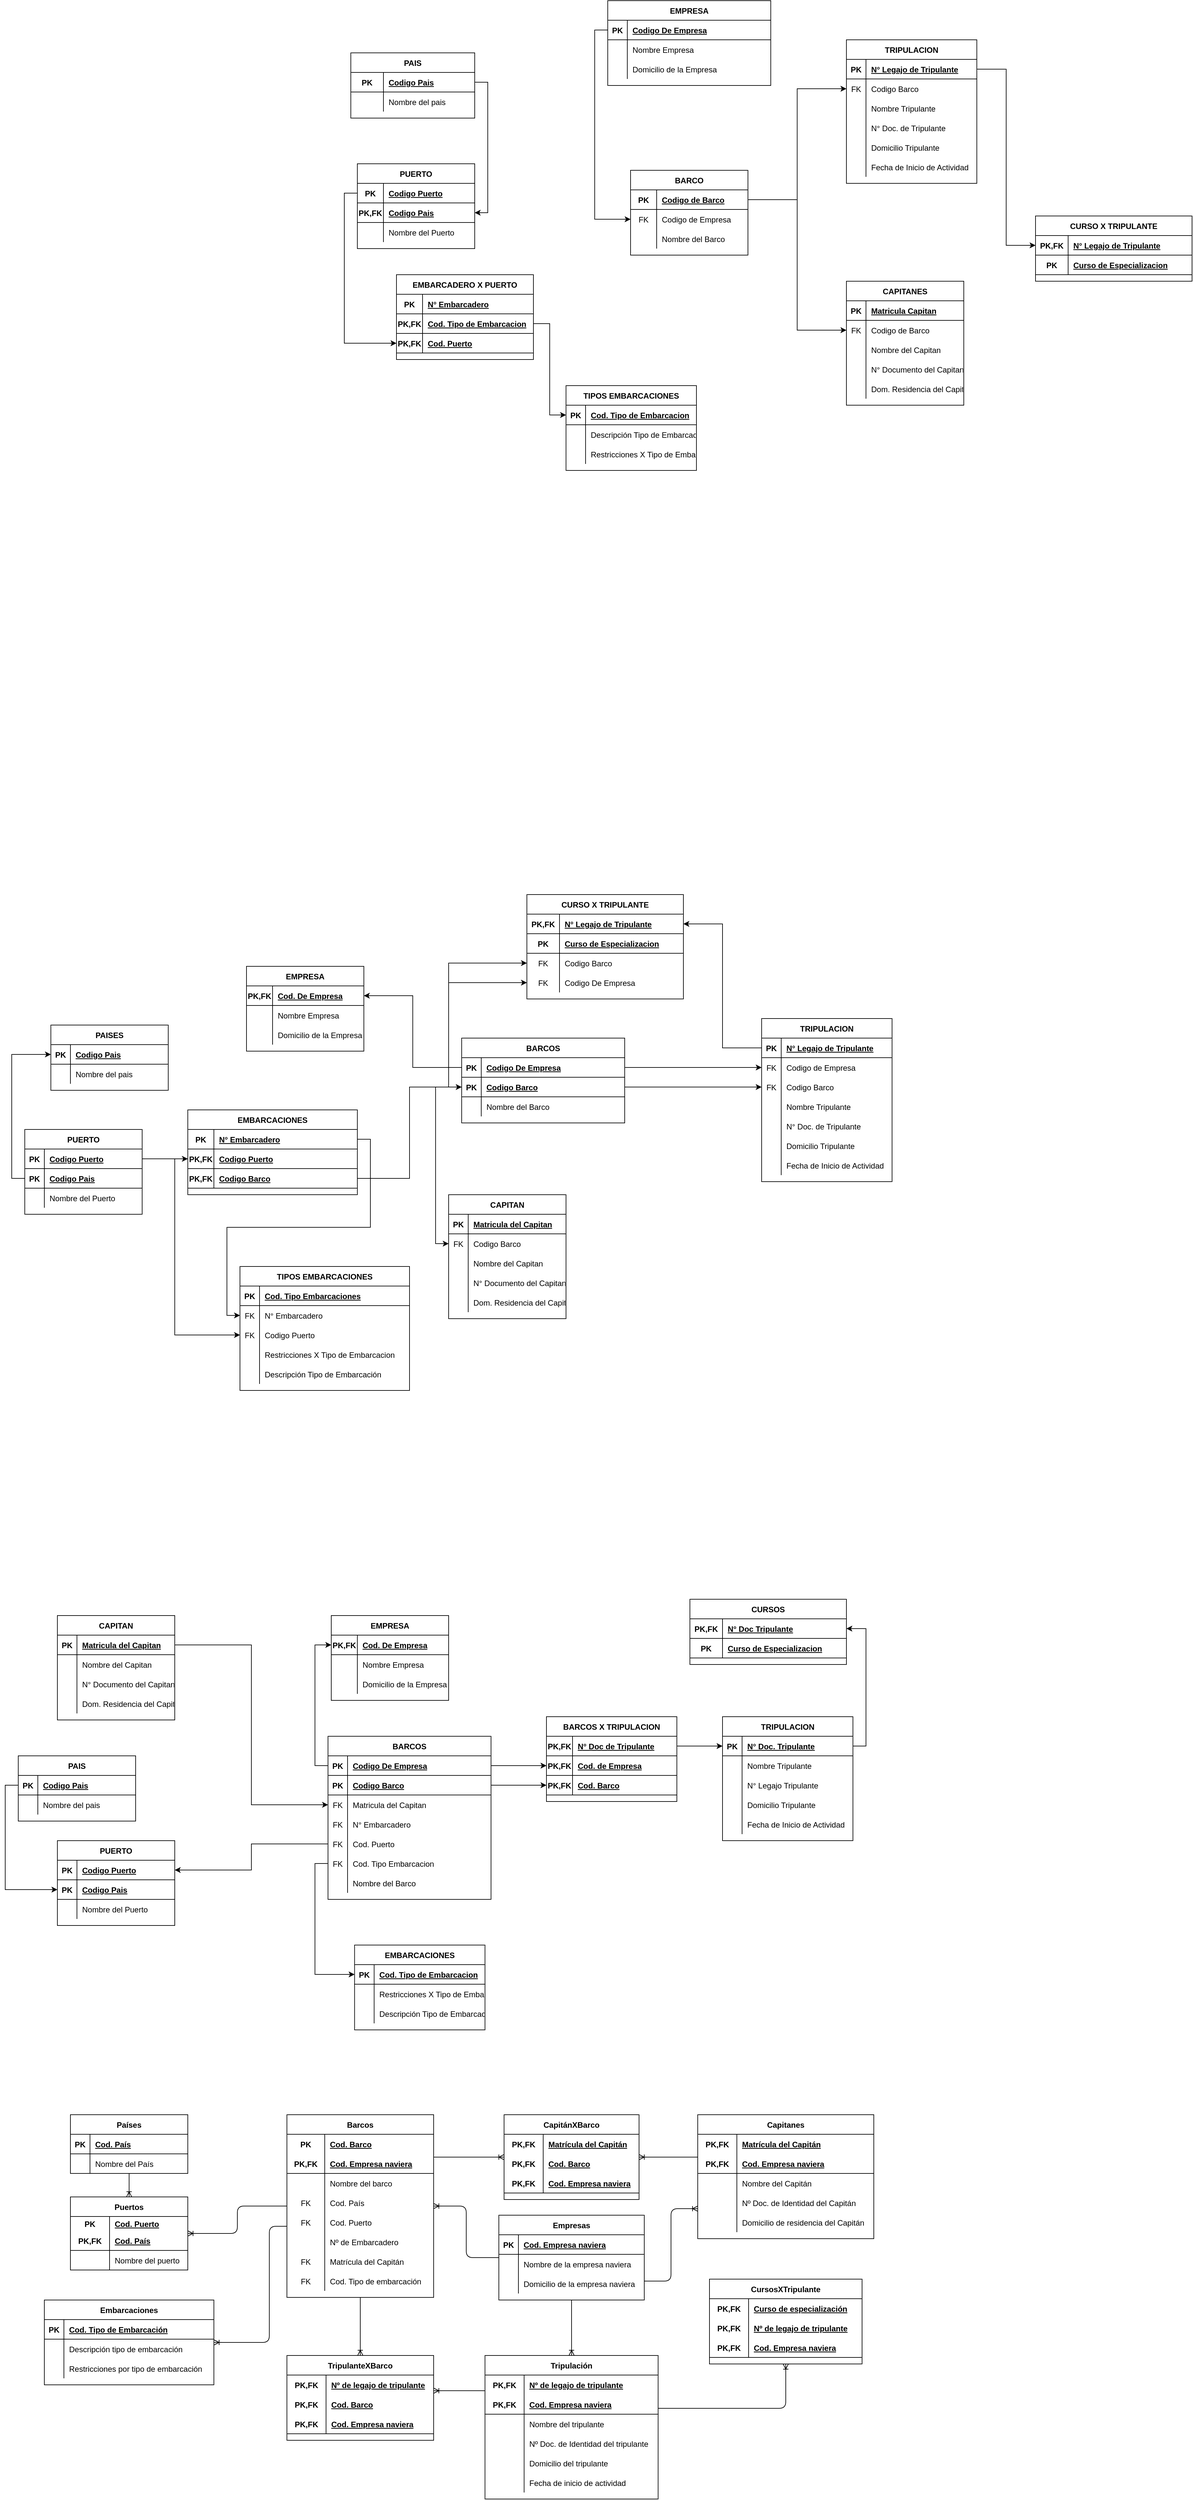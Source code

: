 <mxfile version="14.6.1" type="device"><diagram id="6TgrKDpk6kQt_hH3LjGq" name="Page-1"><mxGraphModel dx="2405" dy="820" grid="1" gridSize="10" guides="1" tooltips="1" connect="1" arrows="1" fold="1" page="1" pageScale="1" pageWidth="827" pageHeight="1169" math="0" shadow="0"><root><mxCell id="0"/><mxCell id="1" parent="0"/><mxCell id="VEytzl2Kut2sFGc7-EBU-1" value="EMPRESA" style="shape=table;startSize=30;container=1;collapsible=1;childLayout=tableLayout;fixedRows=1;rowLines=0;fontStyle=1;align=center;resizeLast=1;" parent="1" vertex="1"><mxGeometry x="164" y="240" width="250" height="130" as="geometry"/></mxCell><mxCell id="VEytzl2Kut2sFGc7-EBU-2" value="" style="shape=partialRectangle;collapsible=0;dropTarget=0;pointerEvents=0;fillColor=none;top=0;left=0;bottom=1;right=0;points=[[0,0.5],[1,0.5]];portConstraint=eastwest;" parent="VEytzl2Kut2sFGc7-EBU-1" vertex="1"><mxGeometry y="30" width="250" height="30" as="geometry"/></mxCell><mxCell id="VEytzl2Kut2sFGc7-EBU-3" value="PK" style="shape=partialRectangle;connectable=0;fillColor=none;top=0;left=0;bottom=0;right=0;fontStyle=1;overflow=hidden;" parent="VEytzl2Kut2sFGc7-EBU-2" vertex="1"><mxGeometry width="30" height="30" as="geometry"/></mxCell><mxCell id="VEytzl2Kut2sFGc7-EBU-4" value="Codigo De Empresa" style="shape=partialRectangle;connectable=0;fillColor=none;top=0;left=0;bottom=0;right=0;align=left;spacingLeft=6;fontStyle=5;overflow=hidden;" parent="VEytzl2Kut2sFGc7-EBU-2" vertex="1"><mxGeometry x="30" width="220" height="30" as="geometry"/></mxCell><mxCell id="VEytzl2Kut2sFGc7-EBU-8" value="" style="shape=partialRectangle;collapsible=0;dropTarget=0;pointerEvents=0;fillColor=none;top=0;left=0;bottom=0;right=0;points=[[0,0.5],[1,0.5]];portConstraint=eastwest;" parent="VEytzl2Kut2sFGc7-EBU-1" vertex="1"><mxGeometry y="60" width="250" height="30" as="geometry"/></mxCell><mxCell id="VEytzl2Kut2sFGc7-EBU-9" value="" style="shape=partialRectangle;connectable=0;fillColor=none;top=0;left=0;bottom=0;right=0;editable=1;overflow=hidden;" parent="VEytzl2Kut2sFGc7-EBU-8" vertex="1"><mxGeometry width="30" height="30" as="geometry"/></mxCell><mxCell id="VEytzl2Kut2sFGc7-EBU-10" value="Nombre Empresa" style="shape=partialRectangle;connectable=0;fillColor=none;top=0;left=0;bottom=0;right=0;align=left;spacingLeft=6;overflow=hidden;" parent="VEytzl2Kut2sFGc7-EBU-8" vertex="1"><mxGeometry x="30" width="220" height="30" as="geometry"/></mxCell><mxCell id="VEytzl2Kut2sFGc7-EBU-11" value="" style="shape=partialRectangle;collapsible=0;dropTarget=0;pointerEvents=0;fillColor=none;top=0;left=0;bottom=0;right=0;points=[[0,0.5],[1,0.5]];portConstraint=eastwest;" parent="VEytzl2Kut2sFGc7-EBU-1" vertex="1"><mxGeometry y="90" width="250" height="30" as="geometry"/></mxCell><mxCell id="VEytzl2Kut2sFGc7-EBU-12" value="" style="shape=partialRectangle;connectable=0;fillColor=none;top=0;left=0;bottom=0;right=0;editable=1;overflow=hidden;" parent="VEytzl2Kut2sFGc7-EBU-11" vertex="1"><mxGeometry width="30" height="30" as="geometry"/></mxCell><mxCell id="VEytzl2Kut2sFGc7-EBU-13" value="Domicilio de la Empresa" style="shape=partialRectangle;connectable=0;fillColor=none;top=0;left=0;bottom=0;right=0;align=left;spacingLeft=6;overflow=hidden;" parent="VEytzl2Kut2sFGc7-EBU-11" vertex="1"><mxGeometry x="30" width="220" height="30" as="geometry"/></mxCell><mxCell id="VEytzl2Kut2sFGc7-EBU-53" value="TRIPULACION" style="shape=table;startSize=30;container=1;collapsible=1;childLayout=tableLayout;fixedRows=1;rowLines=0;fontStyle=1;align=center;resizeLast=1;" parent="1" vertex="1"><mxGeometry x="530" y="300" width="200" height="220" as="geometry"/></mxCell><mxCell id="VEytzl2Kut2sFGc7-EBU-54" value="" style="shape=partialRectangle;collapsible=0;dropTarget=0;pointerEvents=0;fillColor=none;top=0;left=0;bottom=1;right=0;points=[[0,0.5],[1,0.5]];portConstraint=eastwest;" parent="VEytzl2Kut2sFGc7-EBU-53" vertex="1"><mxGeometry y="30" width="200" height="30" as="geometry"/></mxCell><mxCell id="VEytzl2Kut2sFGc7-EBU-55" value="PK" style="shape=partialRectangle;connectable=0;fillColor=none;top=0;left=0;bottom=0;right=0;fontStyle=1;overflow=hidden;" parent="VEytzl2Kut2sFGc7-EBU-54" vertex="1"><mxGeometry width="30" height="30" as="geometry"/></mxCell><mxCell id="VEytzl2Kut2sFGc7-EBU-56" value="N° Legajo de Tripulante" style="shape=partialRectangle;connectable=0;fillColor=none;top=0;left=0;bottom=0;right=0;align=left;spacingLeft=6;fontStyle=5;overflow=hidden;" parent="VEytzl2Kut2sFGc7-EBU-54" vertex="1"><mxGeometry x="30" width="170" height="30" as="geometry"/></mxCell><mxCell id="t3TGC6inanFPtn-SqWPa-7" value="" style="shape=partialRectangle;collapsible=0;dropTarget=0;pointerEvents=0;fillColor=none;top=0;left=0;bottom=0;right=0;points=[[0,0.5],[1,0.5]];portConstraint=eastwest;" parent="VEytzl2Kut2sFGc7-EBU-53" vertex="1"><mxGeometry y="60" width="200" height="30" as="geometry"/></mxCell><mxCell id="t3TGC6inanFPtn-SqWPa-8" value="FK" style="shape=partialRectangle;connectable=0;fillColor=none;top=0;left=0;bottom=0;right=0;fontStyle=0;overflow=hidden;" parent="t3TGC6inanFPtn-SqWPa-7" vertex="1"><mxGeometry width="30" height="30" as="geometry"/></mxCell><mxCell id="t3TGC6inanFPtn-SqWPa-9" value="Codigo Barco" style="shape=partialRectangle;connectable=0;fillColor=none;top=0;left=0;bottom=0;right=0;align=left;spacingLeft=6;fontStyle=0;overflow=hidden;" parent="t3TGC6inanFPtn-SqWPa-7" vertex="1"><mxGeometry x="30" width="170" height="30" as="geometry"/></mxCell><mxCell id="VEytzl2Kut2sFGc7-EBU-60" value="" style="shape=partialRectangle;collapsible=0;dropTarget=0;pointerEvents=0;fillColor=none;top=0;left=0;bottom=0;right=0;points=[[0,0.5],[1,0.5]];portConstraint=eastwest;" parent="VEytzl2Kut2sFGc7-EBU-53" vertex="1"><mxGeometry y="90" width="200" height="30" as="geometry"/></mxCell><mxCell id="VEytzl2Kut2sFGc7-EBU-61" value="" style="shape=partialRectangle;connectable=0;fillColor=none;top=0;left=0;bottom=0;right=0;editable=1;overflow=hidden;" parent="VEytzl2Kut2sFGc7-EBU-60" vertex="1"><mxGeometry width="30" height="30" as="geometry"/></mxCell><mxCell id="VEytzl2Kut2sFGc7-EBU-62" value="Nombre Tripulante" style="shape=partialRectangle;connectable=0;fillColor=none;top=0;left=0;bottom=0;right=0;align=left;spacingLeft=6;overflow=hidden;" parent="VEytzl2Kut2sFGc7-EBU-60" vertex="1"><mxGeometry x="30" width="170" height="30" as="geometry"/></mxCell><mxCell id="VEytzl2Kut2sFGc7-EBU-63" value="" style="shape=partialRectangle;collapsible=0;dropTarget=0;pointerEvents=0;fillColor=none;top=0;left=0;bottom=0;right=0;points=[[0,0.5],[1,0.5]];portConstraint=eastwest;" parent="VEytzl2Kut2sFGc7-EBU-53" vertex="1"><mxGeometry y="120" width="200" height="30" as="geometry"/></mxCell><mxCell id="VEytzl2Kut2sFGc7-EBU-64" value="" style="shape=partialRectangle;connectable=0;fillColor=none;top=0;left=0;bottom=0;right=0;editable=1;overflow=hidden;" parent="VEytzl2Kut2sFGc7-EBU-63" vertex="1"><mxGeometry width="30" height="30" as="geometry"/></mxCell><mxCell id="VEytzl2Kut2sFGc7-EBU-65" value="N° Doc. de Tripulante" style="shape=partialRectangle;connectable=0;fillColor=none;top=0;left=0;bottom=0;right=0;align=left;spacingLeft=6;overflow=hidden;" parent="VEytzl2Kut2sFGc7-EBU-63" vertex="1"><mxGeometry x="30" width="170" height="30" as="geometry"/></mxCell><mxCell id="VEytzl2Kut2sFGc7-EBU-66" value="" style="shape=partialRectangle;collapsible=0;dropTarget=0;pointerEvents=0;fillColor=none;top=0;left=0;bottom=0;right=0;points=[[0,0.5],[1,0.5]];portConstraint=eastwest;" parent="VEytzl2Kut2sFGc7-EBU-53" vertex="1"><mxGeometry y="150" width="200" height="30" as="geometry"/></mxCell><mxCell id="VEytzl2Kut2sFGc7-EBU-67" value="" style="shape=partialRectangle;connectable=0;fillColor=none;top=0;left=0;bottom=0;right=0;editable=1;overflow=hidden;" parent="VEytzl2Kut2sFGc7-EBU-66" vertex="1"><mxGeometry width="30" height="30" as="geometry"/></mxCell><mxCell id="VEytzl2Kut2sFGc7-EBU-68" value="Domicilio Tripulante" style="shape=partialRectangle;connectable=0;fillColor=none;top=0;left=0;bottom=0;right=0;align=left;spacingLeft=6;overflow=hidden;" parent="VEytzl2Kut2sFGc7-EBU-66" vertex="1"><mxGeometry x="30" width="170" height="30" as="geometry"/></mxCell><mxCell id="VEytzl2Kut2sFGc7-EBU-69" value="" style="shape=partialRectangle;collapsible=0;dropTarget=0;pointerEvents=0;fillColor=none;top=0;left=0;bottom=0;right=0;points=[[0,0.5],[1,0.5]];portConstraint=eastwest;" parent="VEytzl2Kut2sFGc7-EBU-53" vertex="1"><mxGeometry y="180" width="200" height="30" as="geometry"/></mxCell><mxCell id="VEytzl2Kut2sFGc7-EBU-70" value="" style="shape=partialRectangle;connectable=0;fillColor=none;top=0;left=0;bottom=0;right=0;editable=1;overflow=hidden;" parent="VEytzl2Kut2sFGc7-EBU-69" vertex="1"><mxGeometry width="30" height="30" as="geometry"/></mxCell><mxCell id="VEytzl2Kut2sFGc7-EBU-71" value="Fecha de Inicio de Actividad" style="shape=partialRectangle;connectable=0;fillColor=none;top=0;left=0;bottom=0;right=0;align=left;spacingLeft=6;overflow=hidden;" parent="VEytzl2Kut2sFGc7-EBU-69" vertex="1"><mxGeometry x="30" width="170" height="30" as="geometry"/></mxCell><mxCell id="VEytzl2Kut2sFGc7-EBU-72" value="CURSO X TRIPULANTE" style="shape=table;startSize=30;container=1;collapsible=1;childLayout=tableLayout;fixedRows=1;rowLines=0;fontStyle=1;align=center;resizeLast=1;" parent="1" vertex="1"><mxGeometry x="820" y="570" width="240" height="100" as="geometry"/></mxCell><mxCell id="VEytzl2Kut2sFGc7-EBU-73" value="" style="shape=partialRectangle;collapsible=0;dropTarget=0;pointerEvents=0;fillColor=none;top=0;left=0;bottom=1;right=0;points=[[0,0.5],[1,0.5]];portConstraint=eastwest;" parent="VEytzl2Kut2sFGc7-EBU-72" vertex="1"><mxGeometry y="30" width="240" height="30" as="geometry"/></mxCell><mxCell id="VEytzl2Kut2sFGc7-EBU-74" value="PK,FK" style="shape=partialRectangle;connectable=0;fillColor=none;top=0;left=0;bottom=0;right=0;fontStyle=1;overflow=hidden;" parent="VEytzl2Kut2sFGc7-EBU-73" vertex="1"><mxGeometry width="50" height="30" as="geometry"/></mxCell><mxCell id="VEytzl2Kut2sFGc7-EBU-75" value="N° Legajo de Tripulante" style="shape=partialRectangle;connectable=0;fillColor=none;top=0;left=0;bottom=0;right=0;align=left;spacingLeft=6;fontStyle=5;overflow=hidden;" parent="VEytzl2Kut2sFGc7-EBU-73" vertex="1"><mxGeometry x="50" width="190" height="30" as="geometry"/></mxCell><mxCell id="VEytzl2Kut2sFGc7-EBU-76" value="" style="shape=partialRectangle;collapsible=0;dropTarget=0;pointerEvents=0;fillColor=none;top=0;left=0;bottom=1;right=0;points=[[0,0.5],[1,0.5]];portConstraint=eastwest;" parent="VEytzl2Kut2sFGc7-EBU-72" vertex="1"><mxGeometry y="60" width="240" height="30" as="geometry"/></mxCell><mxCell id="VEytzl2Kut2sFGc7-EBU-77" value="PK" style="shape=partialRectangle;connectable=0;fillColor=none;top=0;left=0;bottom=0;right=0;fontStyle=1;overflow=hidden;" parent="VEytzl2Kut2sFGc7-EBU-76" vertex="1"><mxGeometry width="50" height="30" as="geometry"/></mxCell><mxCell id="VEytzl2Kut2sFGc7-EBU-78" value="Curso de Especializacion" style="shape=partialRectangle;connectable=0;fillColor=none;top=0;left=0;bottom=0;right=0;align=left;spacingLeft=6;fontStyle=5;overflow=hidden;" parent="VEytzl2Kut2sFGc7-EBU-76" vertex="1"><mxGeometry x="50" width="190" height="30" as="geometry"/></mxCell><mxCell id="VEytzl2Kut2sFGc7-EBU-80" style="edgeStyle=orthogonalEdgeStyle;rounded=0;orthogonalLoop=1;jettySize=auto;html=1;exitX=1;exitY=0.5;exitDx=0;exitDy=0;" parent="1" source="VEytzl2Kut2sFGc7-EBU-54" target="VEytzl2Kut2sFGc7-EBU-73" edge="1"><mxGeometry relative="1" as="geometry"/></mxCell><mxCell id="VEytzl2Kut2sFGc7-EBU-81" value="PAIS" style="shape=table;startSize=30;container=1;collapsible=1;childLayout=tableLayout;fixedRows=1;rowLines=0;fontStyle=1;align=center;resizeLast=1;" parent="1" vertex="1"><mxGeometry x="-230" y="320" width="190" height="100" as="geometry"/></mxCell><mxCell id="VEytzl2Kut2sFGc7-EBU-82" value="" style="shape=partialRectangle;collapsible=0;dropTarget=0;pointerEvents=0;fillColor=none;top=0;left=0;bottom=1;right=0;points=[[0,0.5],[1,0.5]];portConstraint=eastwest;" parent="VEytzl2Kut2sFGc7-EBU-81" vertex="1"><mxGeometry y="30" width="190" height="30" as="geometry"/></mxCell><mxCell id="VEytzl2Kut2sFGc7-EBU-83" value="PK" style="shape=partialRectangle;connectable=0;fillColor=none;top=0;left=0;bottom=0;right=0;fontStyle=1;overflow=hidden;" parent="VEytzl2Kut2sFGc7-EBU-82" vertex="1"><mxGeometry width="50" height="30" as="geometry"/></mxCell><mxCell id="VEytzl2Kut2sFGc7-EBU-84" value="Codigo Pais" style="shape=partialRectangle;connectable=0;fillColor=none;top=0;left=0;bottom=0;right=0;align=left;spacingLeft=6;fontStyle=5;overflow=hidden;" parent="VEytzl2Kut2sFGc7-EBU-82" vertex="1"><mxGeometry x="50" width="140" height="30" as="geometry"/></mxCell><mxCell id="VEytzl2Kut2sFGc7-EBU-20" value="" style="shape=partialRectangle;collapsible=0;dropTarget=0;pointerEvents=0;fillColor=none;top=0;left=0;bottom=0;right=0;points=[[0,0.5],[1,0.5]];portConstraint=eastwest;" parent="VEytzl2Kut2sFGc7-EBU-81" vertex="1"><mxGeometry y="60" width="190" height="30" as="geometry"/></mxCell><mxCell id="VEytzl2Kut2sFGc7-EBU-21" value="" style="shape=partialRectangle;connectable=0;fillColor=none;top=0;left=0;bottom=0;right=0;editable=1;overflow=hidden;" parent="VEytzl2Kut2sFGc7-EBU-20" vertex="1"><mxGeometry width="50" height="30" as="geometry"/></mxCell><mxCell id="VEytzl2Kut2sFGc7-EBU-22" value="Nombre del pais" style="shape=partialRectangle;connectable=0;fillColor=none;top=0;left=0;bottom=0;right=0;align=left;spacingLeft=6;overflow=hidden;" parent="VEytzl2Kut2sFGc7-EBU-20" vertex="1"><mxGeometry x="50" width="140" height="30" as="geometry"/></mxCell><mxCell id="VEytzl2Kut2sFGc7-EBU-101" value="PUERTO" style="shape=table;startSize=30;container=1;collapsible=1;childLayout=tableLayout;fixedRows=1;rowLines=0;fontStyle=1;align=center;resizeLast=1;" parent="1" vertex="1"><mxGeometry x="-220" y="490" width="180" height="130" as="geometry"/></mxCell><mxCell id="VEytzl2Kut2sFGc7-EBU-102" value="" style="shape=partialRectangle;collapsible=0;dropTarget=0;pointerEvents=0;fillColor=none;top=0;left=0;bottom=1;right=0;points=[[0,0.5],[1,0.5]];portConstraint=eastwest;" parent="VEytzl2Kut2sFGc7-EBU-101" vertex="1"><mxGeometry y="30" width="180" height="30" as="geometry"/></mxCell><mxCell id="VEytzl2Kut2sFGc7-EBU-103" value="PK" style="shape=partialRectangle;connectable=0;fillColor=none;top=0;left=0;bottom=0;right=0;fontStyle=1;overflow=hidden;" parent="VEytzl2Kut2sFGc7-EBU-102" vertex="1"><mxGeometry width="40" height="30" as="geometry"/></mxCell><mxCell id="VEytzl2Kut2sFGc7-EBU-104" value="Codigo Puerto" style="shape=partialRectangle;connectable=0;fillColor=none;top=0;left=0;bottom=0;right=0;align=left;spacingLeft=6;fontStyle=5;overflow=hidden;" parent="VEytzl2Kut2sFGc7-EBU-102" vertex="1"><mxGeometry x="40" width="140" height="30" as="geometry"/></mxCell><mxCell id="t3TGC6inanFPtn-SqWPa-4" value="" style="shape=partialRectangle;collapsible=0;dropTarget=0;pointerEvents=0;fillColor=none;top=0;left=0;bottom=1;right=0;points=[[0,0.5],[1,0.5]];portConstraint=eastwest;" parent="VEytzl2Kut2sFGc7-EBU-101" vertex="1"><mxGeometry y="60" width="180" height="30" as="geometry"/></mxCell><mxCell id="t3TGC6inanFPtn-SqWPa-5" value="PK,FK" style="shape=partialRectangle;connectable=0;fillColor=none;top=0;left=0;bottom=0;right=0;fontStyle=1;overflow=hidden;" parent="t3TGC6inanFPtn-SqWPa-4" vertex="1"><mxGeometry width="40" height="30" as="geometry"/></mxCell><mxCell id="t3TGC6inanFPtn-SqWPa-6" value="Codigo Pais" style="shape=partialRectangle;connectable=0;fillColor=none;top=0;left=0;bottom=0;right=0;align=left;spacingLeft=6;fontStyle=5;overflow=hidden;" parent="t3TGC6inanFPtn-SqWPa-4" vertex="1"><mxGeometry x="40" width="140" height="30" as="geometry"/></mxCell><mxCell id="VEytzl2Kut2sFGc7-EBU-26" value="" style="shape=partialRectangle;collapsible=0;dropTarget=0;pointerEvents=0;fillColor=none;top=0;left=0;bottom=0;right=0;points=[[0,0.5],[1,0.5]];portConstraint=eastwest;" parent="VEytzl2Kut2sFGc7-EBU-101" vertex="1"><mxGeometry y="90" width="180" height="30" as="geometry"/></mxCell><mxCell id="VEytzl2Kut2sFGc7-EBU-27" value="" style="shape=partialRectangle;connectable=0;fillColor=none;top=0;left=0;bottom=0;right=0;editable=1;overflow=hidden;" parent="VEytzl2Kut2sFGc7-EBU-26" vertex="1"><mxGeometry width="40" height="30" as="geometry"/></mxCell><mxCell id="VEytzl2Kut2sFGc7-EBU-28" value="Nombre del Puerto" style="shape=partialRectangle;connectable=0;fillColor=none;top=0;left=0;bottom=0;right=0;align=left;spacingLeft=6;overflow=hidden;" parent="VEytzl2Kut2sFGc7-EBU-26" vertex="1"><mxGeometry x="40" width="140" height="30" as="geometry"/></mxCell><mxCell id="VEytzl2Kut2sFGc7-EBU-116" value="EMBARCADERO X PUERTO" style="shape=table;startSize=30;container=1;collapsible=1;childLayout=tableLayout;fixedRows=1;rowLines=0;fontStyle=1;align=center;resizeLast=1;" parent="1" vertex="1"><mxGeometry x="-160" y="660" width="210" height="130" as="geometry"/></mxCell><mxCell id="VEytzl2Kut2sFGc7-EBU-117" value="" style="shape=partialRectangle;collapsible=0;dropTarget=0;pointerEvents=0;fillColor=none;top=0;left=0;bottom=1;right=0;points=[[0,0.5],[1,0.5]];portConstraint=eastwest;" parent="VEytzl2Kut2sFGc7-EBU-116" vertex="1"><mxGeometry y="30" width="210" height="30" as="geometry"/></mxCell><mxCell id="VEytzl2Kut2sFGc7-EBU-118" value="PK" style="shape=partialRectangle;connectable=0;fillColor=none;top=0;left=0;bottom=0;right=0;fontStyle=1;overflow=hidden;" parent="VEytzl2Kut2sFGc7-EBU-117" vertex="1"><mxGeometry width="40" height="30" as="geometry"/></mxCell><mxCell id="VEytzl2Kut2sFGc7-EBU-119" value="N° Embarcadero" style="shape=partialRectangle;connectable=0;fillColor=none;top=0;left=0;bottom=0;right=0;align=left;spacingLeft=6;fontStyle=5;overflow=hidden;" parent="VEytzl2Kut2sFGc7-EBU-117" vertex="1"><mxGeometry x="40" width="170" height="30" as="geometry"/></mxCell><mxCell id="VEytzl2Kut2sFGc7-EBU-133" value="" style="shape=partialRectangle;collapsible=0;dropTarget=0;pointerEvents=0;fillColor=none;top=0;left=0;bottom=1;right=0;points=[[0,0.5],[1,0.5]];portConstraint=eastwest;" parent="VEytzl2Kut2sFGc7-EBU-116" vertex="1"><mxGeometry y="60" width="210" height="30" as="geometry"/></mxCell><mxCell id="VEytzl2Kut2sFGc7-EBU-134" value="PK,FK" style="shape=partialRectangle;connectable=0;fillColor=none;top=0;left=0;bottom=0;right=0;fontStyle=1;overflow=hidden;" parent="VEytzl2Kut2sFGc7-EBU-133" vertex="1"><mxGeometry width="40" height="30" as="geometry"/></mxCell><mxCell id="VEytzl2Kut2sFGc7-EBU-135" value="Cod. Tipo de Embarcacion" style="shape=partialRectangle;connectable=0;fillColor=none;top=0;left=0;bottom=0;right=0;align=left;spacingLeft=6;fontStyle=5;overflow=hidden;" parent="VEytzl2Kut2sFGc7-EBU-133" vertex="1"><mxGeometry x="40" width="170" height="30" as="geometry"/></mxCell><mxCell id="VEytzl2Kut2sFGc7-EBU-136" value="" style="shape=partialRectangle;collapsible=0;dropTarget=0;pointerEvents=0;fillColor=none;top=0;left=0;bottom=1;right=0;points=[[0,0.5],[1,0.5]];portConstraint=eastwest;" parent="VEytzl2Kut2sFGc7-EBU-116" vertex="1"><mxGeometry y="90" width="210" height="30" as="geometry"/></mxCell><mxCell id="VEytzl2Kut2sFGc7-EBU-137" value="PK,FK" style="shape=partialRectangle;connectable=0;fillColor=none;top=0;left=0;bottom=0;right=0;fontStyle=1;overflow=hidden;" parent="VEytzl2Kut2sFGc7-EBU-136" vertex="1"><mxGeometry width="40" height="30" as="geometry"/></mxCell><mxCell id="VEytzl2Kut2sFGc7-EBU-138" value="Cod. Puerto" style="shape=partialRectangle;connectable=0;fillColor=none;top=0;left=0;bottom=0;right=0;align=left;spacingLeft=6;fontStyle=5;overflow=hidden;" parent="VEytzl2Kut2sFGc7-EBU-136" vertex="1"><mxGeometry x="40" width="170" height="30" as="geometry"/></mxCell><mxCell id="VEytzl2Kut2sFGc7-EBU-139" style="edgeStyle=orthogonalEdgeStyle;rounded=0;orthogonalLoop=1;jettySize=auto;html=1;exitX=0;exitY=0.5;exitDx=0;exitDy=0;entryX=0;entryY=0.5;entryDx=0;entryDy=0;" parent="1" source="VEytzl2Kut2sFGc7-EBU-102" target="VEytzl2Kut2sFGc7-EBU-136" edge="1"><mxGeometry relative="1" as="geometry"/></mxCell><mxCell id="VEytzl2Kut2sFGc7-EBU-140" value="TIPOS EMBARCACIONES" style="shape=table;startSize=30;container=1;collapsible=1;childLayout=tableLayout;fixedRows=1;rowLines=0;fontStyle=1;align=center;resizeLast=1;" parent="1" vertex="1"><mxGeometry x="100" y="830" width="200" height="130" as="geometry"/></mxCell><mxCell id="VEytzl2Kut2sFGc7-EBU-141" value="" style="shape=partialRectangle;collapsible=0;dropTarget=0;pointerEvents=0;fillColor=none;top=0;left=0;bottom=1;right=0;points=[[0,0.5],[1,0.5]];portConstraint=eastwest;" parent="VEytzl2Kut2sFGc7-EBU-140" vertex="1"><mxGeometry y="30" width="200" height="30" as="geometry"/></mxCell><mxCell id="VEytzl2Kut2sFGc7-EBU-142" value="PK" style="shape=partialRectangle;connectable=0;fillColor=none;top=0;left=0;bottom=0;right=0;fontStyle=1;overflow=hidden;" parent="VEytzl2Kut2sFGc7-EBU-141" vertex="1"><mxGeometry width="30" height="30" as="geometry"/></mxCell><mxCell id="VEytzl2Kut2sFGc7-EBU-143" value="Cod. Tipo de Embarcacion" style="shape=partialRectangle;connectable=0;fillColor=none;top=0;left=0;bottom=0;right=0;align=left;spacingLeft=6;fontStyle=5;overflow=hidden;" parent="VEytzl2Kut2sFGc7-EBU-141" vertex="1"><mxGeometry x="30" width="170" height="30" as="geometry"/></mxCell><mxCell id="VEytzl2Kut2sFGc7-EBU-47" value="" style="shape=partialRectangle;collapsible=0;dropTarget=0;pointerEvents=0;fillColor=none;top=0;left=0;bottom=0;right=0;points=[[0,0.5],[1,0.5]];portConstraint=eastwest;" parent="VEytzl2Kut2sFGc7-EBU-140" vertex="1"><mxGeometry y="60" width="200" height="30" as="geometry"/></mxCell><mxCell id="VEytzl2Kut2sFGc7-EBU-48" value="" style="shape=partialRectangle;connectable=0;fillColor=none;top=0;left=0;bottom=0;right=0;editable=1;overflow=hidden;" parent="VEytzl2Kut2sFGc7-EBU-47" vertex="1"><mxGeometry width="30" height="30" as="geometry"/></mxCell><mxCell id="VEytzl2Kut2sFGc7-EBU-49" value="Descripción Tipo de Embarcación" style="shape=partialRectangle;connectable=0;fillColor=none;top=0;left=0;bottom=0;right=0;align=left;spacingLeft=6;overflow=hidden;" parent="VEytzl2Kut2sFGc7-EBU-47" vertex="1"><mxGeometry x="30" width="170" height="30" as="geometry"/></mxCell><mxCell id="VEytzl2Kut2sFGc7-EBU-50" value="" style="shape=partialRectangle;collapsible=0;dropTarget=0;pointerEvents=0;fillColor=none;top=0;left=0;bottom=0;right=0;points=[[0,0.5],[1,0.5]];portConstraint=eastwest;" parent="VEytzl2Kut2sFGc7-EBU-140" vertex="1"><mxGeometry y="90" width="200" height="30" as="geometry"/></mxCell><mxCell id="VEytzl2Kut2sFGc7-EBU-51" value="" style="shape=partialRectangle;connectable=0;fillColor=none;top=0;left=0;bottom=0;right=0;editable=1;overflow=hidden;" parent="VEytzl2Kut2sFGc7-EBU-50" vertex="1"><mxGeometry width="30" height="30" as="geometry"/></mxCell><mxCell id="VEytzl2Kut2sFGc7-EBU-52" value="Restricciones X Tipo de Embarcacion" style="shape=partialRectangle;connectable=0;fillColor=none;top=0;left=0;bottom=0;right=0;align=left;spacingLeft=6;overflow=hidden;" parent="VEytzl2Kut2sFGc7-EBU-50" vertex="1"><mxGeometry x="30" width="170" height="30" as="geometry"/></mxCell><mxCell id="VEytzl2Kut2sFGc7-EBU-153" style="edgeStyle=orthogonalEdgeStyle;rounded=0;orthogonalLoop=1;jettySize=auto;html=1;exitX=1;exitY=0.5;exitDx=0;exitDy=0;" parent="1" source="VEytzl2Kut2sFGc7-EBU-133" target="VEytzl2Kut2sFGc7-EBU-141" edge="1"><mxGeometry relative="1" as="geometry"/></mxCell><mxCell id="VEytzl2Kut2sFGc7-EBU-154" value="BARCO" style="shape=table;startSize=30;container=1;collapsible=1;childLayout=tableLayout;fixedRows=1;rowLines=0;fontStyle=1;align=center;resizeLast=1;" parent="1" vertex="1"><mxGeometry x="199" y="500" width="180" height="130" as="geometry"/></mxCell><mxCell id="VEytzl2Kut2sFGc7-EBU-155" value="" style="shape=partialRectangle;collapsible=0;dropTarget=0;pointerEvents=0;fillColor=none;top=0;left=0;bottom=1;right=0;points=[[0,0.5],[1,0.5]];portConstraint=eastwest;" parent="VEytzl2Kut2sFGc7-EBU-154" vertex="1"><mxGeometry y="30" width="180" height="30" as="geometry"/></mxCell><mxCell id="VEytzl2Kut2sFGc7-EBU-156" value="PK" style="shape=partialRectangle;connectable=0;fillColor=none;top=0;left=0;bottom=0;right=0;fontStyle=1;overflow=hidden;" parent="VEytzl2Kut2sFGc7-EBU-155" vertex="1"><mxGeometry width="40" height="30" as="geometry"/></mxCell><mxCell id="VEytzl2Kut2sFGc7-EBU-157" value="Codigo de Barco" style="shape=partialRectangle;connectable=0;fillColor=none;top=0;left=0;bottom=0;right=0;align=left;spacingLeft=6;fontStyle=5;overflow=hidden;" parent="VEytzl2Kut2sFGc7-EBU-155" vertex="1"><mxGeometry x="40" width="140" height="30" as="geometry"/></mxCell><mxCell id="1U_l8Y87iMAc47nw4359-4" value="" style="shape=partialRectangle;collapsible=0;dropTarget=0;pointerEvents=0;fillColor=none;top=0;left=0;bottom=0;right=0;points=[[0,0.5],[1,0.5]];portConstraint=eastwest;" parent="VEytzl2Kut2sFGc7-EBU-154" vertex="1"><mxGeometry y="60" width="180" height="30" as="geometry"/></mxCell><mxCell id="1U_l8Y87iMAc47nw4359-5" value="FK" style="shape=partialRectangle;connectable=0;fillColor=none;top=0;left=0;bottom=0;right=0;fontStyle=0;overflow=hidden;" parent="1U_l8Y87iMAc47nw4359-4" vertex="1"><mxGeometry width="40" height="30" as="geometry"/></mxCell><mxCell id="1U_l8Y87iMAc47nw4359-6" value="Codigo de Empresa" style="shape=partialRectangle;connectable=0;fillColor=none;top=0;left=0;bottom=0;right=0;align=left;spacingLeft=6;fontStyle=0;overflow=hidden;" parent="1U_l8Y87iMAc47nw4359-4" vertex="1"><mxGeometry x="40" width="140" height="30" as="geometry"/></mxCell><mxCell id="VEytzl2Kut2sFGc7-EBU-14" value="" style="shape=partialRectangle;collapsible=0;dropTarget=0;pointerEvents=0;fillColor=none;top=0;left=0;bottom=0;right=0;points=[[0,0.5],[1,0.5]];portConstraint=eastwest;" parent="VEytzl2Kut2sFGc7-EBU-154" vertex="1"><mxGeometry y="90" width="180" height="30" as="geometry"/></mxCell><mxCell id="VEytzl2Kut2sFGc7-EBU-15" value="" style="shape=partialRectangle;connectable=0;fillColor=none;top=0;left=0;bottom=0;right=0;editable=1;overflow=hidden;" parent="VEytzl2Kut2sFGc7-EBU-14" vertex="1"><mxGeometry width="40" height="30" as="geometry"/></mxCell><mxCell id="VEytzl2Kut2sFGc7-EBU-16" value="Nombre del Barco" style="shape=partialRectangle;connectable=0;fillColor=none;top=0;left=0;bottom=0;right=0;align=left;spacingLeft=6;overflow=hidden;" parent="VEytzl2Kut2sFGc7-EBU-14" vertex="1"><mxGeometry x="40" width="140" height="30" as="geometry"/></mxCell><mxCell id="VEytzl2Kut2sFGc7-EBU-171" value="CAPITANES" style="shape=table;startSize=30;container=1;collapsible=1;childLayout=tableLayout;fixedRows=1;rowLines=0;fontStyle=1;align=center;resizeLast=1;" parent="1" vertex="1"><mxGeometry x="530" y="670" width="180" height="190" as="geometry"/></mxCell><mxCell id="VEytzl2Kut2sFGc7-EBU-172" value="" style="shape=partialRectangle;collapsible=0;dropTarget=0;pointerEvents=0;fillColor=none;top=0;left=0;bottom=1;right=0;points=[[0,0.5],[1,0.5]];portConstraint=eastwest;" parent="VEytzl2Kut2sFGc7-EBU-171" vertex="1"><mxGeometry y="30" width="180" height="30" as="geometry"/></mxCell><mxCell id="VEytzl2Kut2sFGc7-EBU-173" value="PK" style="shape=partialRectangle;connectable=0;fillColor=none;top=0;left=0;bottom=0;right=0;fontStyle=1;overflow=hidden;" parent="VEytzl2Kut2sFGc7-EBU-172" vertex="1"><mxGeometry width="30" height="30" as="geometry"/></mxCell><mxCell id="VEytzl2Kut2sFGc7-EBU-174" value="Matricula Capitan" style="shape=partialRectangle;connectable=0;fillColor=none;top=0;left=0;bottom=0;right=0;align=left;spacingLeft=6;fontStyle=5;overflow=hidden;" parent="VEytzl2Kut2sFGc7-EBU-172" vertex="1"><mxGeometry x="30" width="150" height="30" as="geometry"/></mxCell><mxCell id="mwcKu8jPl4og3SYwan-k-1" value="" style="shape=partialRectangle;collapsible=0;dropTarget=0;pointerEvents=0;fillColor=none;top=0;left=0;bottom=0;right=0;points=[[0,0.5],[1,0.5]];portConstraint=eastwest;" parent="VEytzl2Kut2sFGc7-EBU-171" vertex="1"><mxGeometry y="60" width="180" height="30" as="geometry"/></mxCell><mxCell id="mwcKu8jPl4og3SYwan-k-2" value="FK" style="shape=partialRectangle;connectable=0;fillColor=none;top=0;left=0;bottom=0;right=0;fontStyle=0;overflow=hidden;" parent="mwcKu8jPl4og3SYwan-k-1" vertex="1"><mxGeometry width="30" height="30" as="geometry"/></mxCell><mxCell id="mwcKu8jPl4og3SYwan-k-3" value="Codigo de Barco" style="shape=partialRectangle;connectable=0;fillColor=none;top=0;left=0;bottom=0;right=0;align=left;spacingLeft=6;fontStyle=0;overflow=hidden;" parent="mwcKu8jPl4og3SYwan-k-1" vertex="1"><mxGeometry x="30" width="150" height="30" as="geometry"/></mxCell><mxCell id="VEytzl2Kut2sFGc7-EBU-35" value="" style="shape=partialRectangle;collapsible=0;dropTarget=0;pointerEvents=0;fillColor=none;top=0;left=0;bottom=0;right=0;points=[[0,0.5],[1,0.5]];portConstraint=eastwest;" parent="VEytzl2Kut2sFGc7-EBU-171" vertex="1"><mxGeometry y="90" width="180" height="30" as="geometry"/></mxCell><mxCell id="VEytzl2Kut2sFGc7-EBU-36" value="" style="shape=partialRectangle;connectable=0;fillColor=none;top=0;left=0;bottom=0;right=0;editable=1;overflow=hidden;" parent="VEytzl2Kut2sFGc7-EBU-35" vertex="1"><mxGeometry width="30" height="30" as="geometry"/></mxCell><mxCell id="VEytzl2Kut2sFGc7-EBU-37" value="Nombre del Capitan" style="shape=partialRectangle;connectable=0;fillColor=none;top=0;left=0;bottom=0;right=0;align=left;spacingLeft=6;overflow=hidden;" parent="VEytzl2Kut2sFGc7-EBU-35" vertex="1"><mxGeometry x="30" width="150" height="30" as="geometry"/></mxCell><mxCell id="VEytzl2Kut2sFGc7-EBU-38" value="" style="shape=partialRectangle;collapsible=0;dropTarget=0;pointerEvents=0;fillColor=none;top=0;left=0;bottom=0;right=0;points=[[0,0.5],[1,0.5]];portConstraint=eastwest;" parent="VEytzl2Kut2sFGc7-EBU-171" vertex="1"><mxGeometry y="120" width="180" height="30" as="geometry"/></mxCell><mxCell id="VEytzl2Kut2sFGc7-EBU-39" value="" style="shape=partialRectangle;connectable=0;fillColor=none;top=0;left=0;bottom=0;right=0;editable=1;overflow=hidden;" parent="VEytzl2Kut2sFGc7-EBU-38" vertex="1"><mxGeometry width="30" height="30" as="geometry"/></mxCell><mxCell id="VEytzl2Kut2sFGc7-EBU-40" value="N° Documento del Capitan" style="shape=partialRectangle;connectable=0;fillColor=none;top=0;left=0;bottom=0;right=0;align=left;spacingLeft=6;overflow=hidden;" parent="VEytzl2Kut2sFGc7-EBU-38" vertex="1"><mxGeometry x="30" width="150" height="30" as="geometry"/></mxCell><mxCell id="VEytzl2Kut2sFGc7-EBU-41" value="" style="shape=partialRectangle;collapsible=0;dropTarget=0;pointerEvents=0;fillColor=none;top=0;left=0;bottom=0;right=0;points=[[0,0.5],[1,0.5]];portConstraint=eastwest;" parent="VEytzl2Kut2sFGc7-EBU-171" vertex="1"><mxGeometry y="150" width="180" height="30" as="geometry"/></mxCell><mxCell id="VEytzl2Kut2sFGc7-EBU-42" value="" style="shape=partialRectangle;connectable=0;fillColor=none;top=0;left=0;bottom=0;right=0;editable=1;overflow=hidden;" parent="VEytzl2Kut2sFGc7-EBU-41" vertex="1"><mxGeometry width="30" height="30" as="geometry"/></mxCell><mxCell id="VEytzl2Kut2sFGc7-EBU-43" value="Dom. Residencia del Capitan" style="shape=partialRectangle;connectable=0;fillColor=none;top=0;left=0;bottom=0;right=0;align=left;spacingLeft=6;overflow=hidden;" parent="VEytzl2Kut2sFGc7-EBU-41" vertex="1"><mxGeometry x="30" width="150" height="30" as="geometry"/></mxCell><mxCell id="VEytzl2Kut2sFGc7-EBU-184" style="edgeStyle=orthogonalEdgeStyle;rounded=0;orthogonalLoop=1;jettySize=auto;html=1;exitX=1;exitY=0.5;exitDx=0;exitDy=0;entryX=0;entryY=0.5;entryDx=0;entryDy=0;" parent="1" source="VEytzl2Kut2sFGc7-EBU-155" target="mwcKu8jPl4og3SYwan-k-1" edge="1"><mxGeometry relative="1" as="geometry"><mxPoint x="560" y="645" as="sourcePoint"/></mxGeometry></mxCell><mxCell id="t3TGC6inanFPtn-SqWPa-10" style="edgeStyle=orthogonalEdgeStyle;rounded=0;orthogonalLoop=1;jettySize=auto;html=1;exitX=1;exitY=0.5;exitDx=0;exitDy=0;entryX=0;entryY=0.5;entryDx=0;entryDy=0;" parent="1" source="VEytzl2Kut2sFGc7-EBU-155" target="t3TGC6inanFPtn-SqWPa-7" edge="1"><mxGeometry relative="1" as="geometry"/></mxCell><mxCell id="t3TGC6inanFPtn-SqWPa-11" style="edgeStyle=orthogonalEdgeStyle;rounded=0;orthogonalLoop=1;jettySize=auto;html=1;entryX=0;entryY=0.5;entryDx=0;entryDy=0;" parent="1" source="VEytzl2Kut2sFGc7-EBU-2" target="1U_l8Y87iMAc47nw4359-4" edge="1"><mxGeometry relative="1" as="geometry"/></mxCell><mxCell id="t3TGC6inanFPtn-SqWPa-12" style="edgeStyle=orthogonalEdgeStyle;rounded=0;orthogonalLoop=1;jettySize=auto;html=1;exitX=1;exitY=0.5;exitDx=0;exitDy=0;entryX=1;entryY=0.5;entryDx=0;entryDy=0;" parent="1" source="VEytzl2Kut2sFGc7-EBU-82" target="t3TGC6inanFPtn-SqWPa-4" edge="1"><mxGeometry relative="1" as="geometry"/></mxCell><mxCell id="t3TGC6inanFPtn-SqWPa-106" value="BARCOS" style="shape=table;startSize=30;container=1;collapsible=1;childLayout=tableLayout;fixedRows=1;rowLines=0;fontStyle=1;align=center;resizeLast=1;" parent="1" vertex="1"><mxGeometry x="-60" y="1830" width="250" height="130" as="geometry"/></mxCell><mxCell id="t3TGC6inanFPtn-SqWPa-107" value="" style="shape=partialRectangle;collapsible=0;dropTarget=0;pointerEvents=0;fillColor=none;top=0;left=0;bottom=1;right=0;points=[[0,0.5],[1,0.5]];portConstraint=eastwest;" parent="t3TGC6inanFPtn-SqWPa-106" vertex="1"><mxGeometry y="30" width="250" height="30" as="geometry"/></mxCell><mxCell id="t3TGC6inanFPtn-SqWPa-108" value="PK" style="shape=partialRectangle;connectable=0;fillColor=none;top=0;left=0;bottom=0;right=0;fontStyle=1;overflow=hidden;" parent="t3TGC6inanFPtn-SqWPa-107" vertex="1"><mxGeometry width="30" height="30" as="geometry"/></mxCell><mxCell id="t3TGC6inanFPtn-SqWPa-109" value="Codigo De Empresa" style="shape=partialRectangle;connectable=0;fillColor=none;top=0;left=0;bottom=0;right=0;align=left;spacingLeft=6;fontStyle=5;overflow=hidden;" parent="t3TGC6inanFPtn-SqWPa-107" vertex="1"><mxGeometry x="30" width="220" height="30" as="geometry"/></mxCell><mxCell id="t3TGC6inanFPtn-SqWPa-110" value="" style="shape=partialRectangle;collapsible=0;dropTarget=0;pointerEvents=0;fillColor=none;top=0;left=0;bottom=1;right=0;points=[[0,0.5],[1,0.5]];portConstraint=eastwest;" parent="t3TGC6inanFPtn-SqWPa-106" vertex="1"><mxGeometry y="60" width="250" height="30" as="geometry"/></mxCell><mxCell id="t3TGC6inanFPtn-SqWPa-111" value="PK" style="shape=partialRectangle;connectable=0;fillColor=none;top=0;left=0;bottom=0;right=0;fontStyle=1;overflow=hidden;" parent="t3TGC6inanFPtn-SqWPa-110" vertex="1"><mxGeometry width="30" height="30" as="geometry"/></mxCell><mxCell id="t3TGC6inanFPtn-SqWPa-112" value="Codigo Barco" style="shape=partialRectangle;connectable=0;fillColor=none;top=0;left=0;bottom=0;right=0;align=left;spacingLeft=6;fontStyle=5;overflow=hidden;" parent="t3TGC6inanFPtn-SqWPa-110" vertex="1"><mxGeometry x="30" width="220" height="30" as="geometry"/></mxCell><mxCell id="t3TGC6inanFPtn-SqWPa-119" value="" style="shape=partialRectangle;collapsible=0;dropTarget=0;pointerEvents=0;fillColor=none;top=0;left=0;bottom=0;right=0;points=[[0,0.5],[1,0.5]];portConstraint=eastwest;" parent="t3TGC6inanFPtn-SqWPa-106" vertex="1"><mxGeometry y="90" width="250" height="30" as="geometry"/></mxCell><mxCell id="t3TGC6inanFPtn-SqWPa-120" value="" style="shape=partialRectangle;connectable=0;fillColor=none;top=0;left=0;bottom=0;right=0;editable=1;overflow=hidden;" parent="t3TGC6inanFPtn-SqWPa-119" vertex="1"><mxGeometry width="30" height="30" as="geometry"/></mxCell><mxCell id="t3TGC6inanFPtn-SqWPa-121" value="Nombre del Barco" style="shape=partialRectangle;connectable=0;fillColor=none;top=0;left=0;bottom=0;right=0;align=left;spacingLeft=6;overflow=hidden;" parent="t3TGC6inanFPtn-SqWPa-119" vertex="1"><mxGeometry x="30" width="220" height="30" as="geometry"/></mxCell><mxCell id="t3TGC6inanFPtn-SqWPa-158" value="TRIPULACION" style="shape=table;startSize=30;container=1;collapsible=1;childLayout=tableLayout;fixedRows=1;rowLines=0;fontStyle=1;align=center;resizeLast=1;" parent="1" vertex="1"><mxGeometry x="400" y="1800" width="200" height="250" as="geometry"/></mxCell><mxCell id="t3TGC6inanFPtn-SqWPa-159" value="" style="shape=partialRectangle;collapsible=0;dropTarget=0;pointerEvents=0;fillColor=none;top=0;left=0;bottom=1;right=0;points=[[0,0.5],[1,0.5]];portConstraint=eastwest;" parent="t3TGC6inanFPtn-SqWPa-158" vertex="1"><mxGeometry y="30" width="200" height="30" as="geometry"/></mxCell><mxCell id="t3TGC6inanFPtn-SqWPa-160" value="PK" style="shape=partialRectangle;connectable=0;fillColor=none;top=0;left=0;bottom=0;right=0;fontStyle=1;overflow=hidden;" parent="t3TGC6inanFPtn-SqWPa-159" vertex="1"><mxGeometry width="30" height="30" as="geometry"/></mxCell><mxCell id="t3TGC6inanFPtn-SqWPa-161" value="N° Legajo de Tripulante" style="shape=partialRectangle;connectable=0;fillColor=none;top=0;left=0;bottom=0;right=0;align=left;spacingLeft=6;fontStyle=5;overflow=hidden;" parent="t3TGC6inanFPtn-SqWPa-159" vertex="1"><mxGeometry x="30" width="170" height="30" as="geometry"/></mxCell><mxCell id="t3TGC6inanFPtn-SqWPa-162" value="" style="shape=partialRectangle;collapsible=0;dropTarget=0;pointerEvents=0;fillColor=none;top=0;left=0;bottom=0;right=0;points=[[0,0.5],[1,0.5]];portConstraint=eastwest;" parent="t3TGC6inanFPtn-SqWPa-158" vertex="1"><mxGeometry y="60" width="200" height="30" as="geometry"/></mxCell><mxCell id="t3TGC6inanFPtn-SqWPa-163" value="FK" style="shape=partialRectangle;connectable=0;fillColor=none;top=0;left=0;bottom=0;right=0;fontStyle=0;overflow=hidden;" parent="t3TGC6inanFPtn-SqWPa-162" vertex="1"><mxGeometry width="30" height="30" as="geometry"/></mxCell><mxCell id="t3TGC6inanFPtn-SqWPa-164" value="Codigo de Empresa" style="shape=partialRectangle;connectable=0;fillColor=none;top=0;left=0;bottom=0;right=0;align=left;spacingLeft=6;fontStyle=0;overflow=hidden;" parent="t3TGC6inanFPtn-SqWPa-162" vertex="1"><mxGeometry x="30" width="170" height="30" as="geometry"/></mxCell><mxCell id="t3TGC6inanFPtn-SqWPa-165" value="" style="shape=partialRectangle;collapsible=0;dropTarget=0;pointerEvents=0;fillColor=none;top=0;left=0;bottom=0;right=0;points=[[0,0.5],[1,0.5]];portConstraint=eastwest;" parent="t3TGC6inanFPtn-SqWPa-158" vertex="1"><mxGeometry y="90" width="200" height="30" as="geometry"/></mxCell><mxCell id="t3TGC6inanFPtn-SqWPa-166" value="FK" style="shape=partialRectangle;connectable=0;fillColor=none;top=0;left=0;bottom=0;right=0;fontStyle=0;overflow=hidden;" parent="t3TGC6inanFPtn-SqWPa-165" vertex="1"><mxGeometry width="30" height="30" as="geometry"/></mxCell><mxCell id="t3TGC6inanFPtn-SqWPa-167" value="Codigo Barco" style="shape=partialRectangle;connectable=0;fillColor=none;top=0;left=0;bottom=0;right=0;align=left;spacingLeft=6;fontStyle=0;overflow=hidden;" parent="t3TGC6inanFPtn-SqWPa-165" vertex="1"><mxGeometry x="30" width="170" height="30" as="geometry"/></mxCell><mxCell id="t3TGC6inanFPtn-SqWPa-168" value="" style="shape=partialRectangle;collapsible=0;dropTarget=0;pointerEvents=0;fillColor=none;top=0;left=0;bottom=0;right=0;points=[[0,0.5],[1,0.5]];portConstraint=eastwest;" parent="t3TGC6inanFPtn-SqWPa-158" vertex="1"><mxGeometry y="120" width="200" height="30" as="geometry"/></mxCell><mxCell id="t3TGC6inanFPtn-SqWPa-169" value="" style="shape=partialRectangle;connectable=0;fillColor=none;top=0;left=0;bottom=0;right=0;editable=1;overflow=hidden;" parent="t3TGC6inanFPtn-SqWPa-168" vertex="1"><mxGeometry width="30" height="30" as="geometry"/></mxCell><mxCell id="t3TGC6inanFPtn-SqWPa-170" value="Nombre Tripulante" style="shape=partialRectangle;connectable=0;fillColor=none;top=0;left=0;bottom=0;right=0;align=left;spacingLeft=6;overflow=hidden;" parent="t3TGC6inanFPtn-SqWPa-168" vertex="1"><mxGeometry x="30" width="170" height="30" as="geometry"/></mxCell><mxCell id="t3TGC6inanFPtn-SqWPa-171" value="" style="shape=partialRectangle;collapsible=0;dropTarget=0;pointerEvents=0;fillColor=none;top=0;left=0;bottom=0;right=0;points=[[0,0.5],[1,0.5]];portConstraint=eastwest;" parent="t3TGC6inanFPtn-SqWPa-158" vertex="1"><mxGeometry y="150" width="200" height="30" as="geometry"/></mxCell><mxCell id="t3TGC6inanFPtn-SqWPa-172" value="" style="shape=partialRectangle;connectable=0;fillColor=none;top=0;left=0;bottom=0;right=0;editable=1;overflow=hidden;" parent="t3TGC6inanFPtn-SqWPa-171" vertex="1"><mxGeometry width="30" height="30" as="geometry"/></mxCell><mxCell id="t3TGC6inanFPtn-SqWPa-173" value="N° Doc. de Tripulante" style="shape=partialRectangle;connectable=0;fillColor=none;top=0;left=0;bottom=0;right=0;align=left;spacingLeft=6;overflow=hidden;" parent="t3TGC6inanFPtn-SqWPa-171" vertex="1"><mxGeometry x="30" width="170" height="30" as="geometry"/></mxCell><mxCell id="t3TGC6inanFPtn-SqWPa-174" value="" style="shape=partialRectangle;collapsible=0;dropTarget=0;pointerEvents=0;fillColor=none;top=0;left=0;bottom=0;right=0;points=[[0,0.5],[1,0.5]];portConstraint=eastwest;" parent="t3TGC6inanFPtn-SqWPa-158" vertex="1"><mxGeometry y="180" width="200" height="30" as="geometry"/></mxCell><mxCell id="t3TGC6inanFPtn-SqWPa-175" value="" style="shape=partialRectangle;connectable=0;fillColor=none;top=0;left=0;bottom=0;right=0;editable=1;overflow=hidden;" parent="t3TGC6inanFPtn-SqWPa-174" vertex="1"><mxGeometry width="30" height="30" as="geometry"/></mxCell><mxCell id="t3TGC6inanFPtn-SqWPa-176" value="Domicilio Tripulante" style="shape=partialRectangle;connectable=0;fillColor=none;top=0;left=0;bottom=0;right=0;align=left;spacingLeft=6;overflow=hidden;" parent="t3TGC6inanFPtn-SqWPa-174" vertex="1"><mxGeometry x="30" width="170" height="30" as="geometry"/></mxCell><mxCell id="t3TGC6inanFPtn-SqWPa-177" value="" style="shape=partialRectangle;collapsible=0;dropTarget=0;pointerEvents=0;fillColor=none;top=0;left=0;bottom=0;right=0;points=[[0,0.5],[1,0.5]];portConstraint=eastwest;" parent="t3TGC6inanFPtn-SqWPa-158" vertex="1"><mxGeometry y="210" width="200" height="30" as="geometry"/></mxCell><mxCell id="t3TGC6inanFPtn-SqWPa-178" value="" style="shape=partialRectangle;connectable=0;fillColor=none;top=0;left=0;bottom=0;right=0;editable=1;overflow=hidden;" parent="t3TGC6inanFPtn-SqWPa-177" vertex="1"><mxGeometry width="30" height="30" as="geometry"/></mxCell><mxCell id="t3TGC6inanFPtn-SqWPa-179" value="Fecha de Inicio de Actividad" style="shape=partialRectangle;connectable=0;fillColor=none;top=0;left=0;bottom=0;right=0;align=left;spacingLeft=6;overflow=hidden;" parent="t3TGC6inanFPtn-SqWPa-177" vertex="1"><mxGeometry x="30" width="170" height="30" as="geometry"/></mxCell><mxCell id="t3TGC6inanFPtn-SqWPa-180" value="CURSO X TRIPULANTE" style="shape=table;startSize=30;container=1;collapsible=1;childLayout=tableLayout;fixedRows=1;rowLines=0;fontStyle=1;align=center;resizeLast=1;" parent="1" vertex="1"><mxGeometry x="40" y="1610" width="240" height="160" as="geometry"/></mxCell><mxCell id="t3TGC6inanFPtn-SqWPa-181" value="" style="shape=partialRectangle;collapsible=0;dropTarget=0;pointerEvents=0;fillColor=none;top=0;left=0;bottom=1;right=0;points=[[0,0.5],[1,0.5]];portConstraint=eastwest;" parent="t3TGC6inanFPtn-SqWPa-180" vertex="1"><mxGeometry y="30" width="240" height="30" as="geometry"/></mxCell><mxCell id="t3TGC6inanFPtn-SqWPa-182" value="PK,FK" style="shape=partialRectangle;connectable=0;fillColor=none;top=0;left=0;bottom=0;right=0;fontStyle=1;overflow=hidden;" parent="t3TGC6inanFPtn-SqWPa-181" vertex="1"><mxGeometry width="50" height="30" as="geometry"/></mxCell><mxCell id="t3TGC6inanFPtn-SqWPa-183" value="N° Legajo de Tripulante" style="shape=partialRectangle;connectable=0;fillColor=none;top=0;left=0;bottom=0;right=0;align=left;spacingLeft=6;fontStyle=5;overflow=hidden;" parent="t3TGC6inanFPtn-SqWPa-181" vertex="1"><mxGeometry x="50" width="190" height="30" as="geometry"/></mxCell><mxCell id="t3TGC6inanFPtn-SqWPa-184" value="" style="shape=partialRectangle;collapsible=0;dropTarget=0;pointerEvents=0;fillColor=none;top=0;left=0;bottom=1;right=0;points=[[0,0.5],[1,0.5]];portConstraint=eastwest;" parent="t3TGC6inanFPtn-SqWPa-180" vertex="1"><mxGeometry y="60" width="240" height="30" as="geometry"/></mxCell><mxCell id="t3TGC6inanFPtn-SqWPa-185" value="PK" style="shape=partialRectangle;connectable=0;fillColor=none;top=0;left=0;bottom=0;right=0;fontStyle=1;overflow=hidden;" parent="t3TGC6inanFPtn-SqWPa-184" vertex="1"><mxGeometry width="50" height="30" as="geometry"/></mxCell><mxCell id="t3TGC6inanFPtn-SqWPa-186" value="Curso de Especializacion" style="shape=partialRectangle;connectable=0;fillColor=none;top=0;left=0;bottom=0;right=0;align=left;spacingLeft=6;fontStyle=5;overflow=hidden;" parent="t3TGC6inanFPtn-SqWPa-184" vertex="1"><mxGeometry x="50" width="190" height="30" as="geometry"/></mxCell><mxCell id="t3TGC6inanFPtn-SqWPa-187" value="" style="shape=partialRectangle;collapsible=0;dropTarget=0;pointerEvents=0;fillColor=none;top=0;left=0;bottom=0;right=0;points=[[0,0.5],[1,0.5]];portConstraint=eastwest;" parent="t3TGC6inanFPtn-SqWPa-180" vertex="1"><mxGeometry y="90" width="240" height="30" as="geometry"/></mxCell><mxCell id="t3TGC6inanFPtn-SqWPa-188" value="FK" style="shape=partialRectangle;connectable=0;fillColor=none;top=0;left=0;bottom=0;right=0;fontStyle=0;overflow=hidden;" parent="t3TGC6inanFPtn-SqWPa-187" vertex="1"><mxGeometry width="50" height="30" as="geometry"/></mxCell><mxCell id="t3TGC6inanFPtn-SqWPa-189" value="Codigo Barco" style="shape=partialRectangle;connectable=0;fillColor=none;top=0;left=0;bottom=0;right=0;align=left;spacingLeft=6;fontStyle=0;overflow=hidden;" parent="t3TGC6inanFPtn-SqWPa-187" vertex="1"><mxGeometry x="50" width="190" height="30" as="geometry"/></mxCell><mxCell id="t3TGC6inanFPtn-SqWPa-190" value="" style="shape=partialRectangle;collapsible=0;dropTarget=0;pointerEvents=0;fillColor=none;top=0;left=0;bottom=0;right=0;points=[[0,0.5],[1,0.5]];portConstraint=eastwest;" parent="t3TGC6inanFPtn-SqWPa-180" vertex="1"><mxGeometry y="120" width="240" height="30" as="geometry"/></mxCell><mxCell id="t3TGC6inanFPtn-SqWPa-191" value="FK" style="shape=partialRectangle;connectable=0;fillColor=none;top=0;left=0;bottom=0;right=0;fontStyle=0;overflow=hidden;" parent="t3TGC6inanFPtn-SqWPa-190" vertex="1"><mxGeometry width="50" height="30" as="geometry"/></mxCell><mxCell id="t3TGC6inanFPtn-SqWPa-192" value="Codigo De Empresa" style="shape=partialRectangle;connectable=0;fillColor=none;top=0;left=0;bottom=0;right=0;align=left;spacingLeft=6;fontStyle=0;overflow=hidden;" parent="t3TGC6inanFPtn-SqWPa-190" vertex="1"><mxGeometry x="50" width="190" height="30" as="geometry"/></mxCell><mxCell id="t3TGC6inanFPtn-SqWPa-193" style="edgeStyle=orthogonalEdgeStyle;rounded=0;orthogonalLoop=1;jettySize=auto;html=1;entryX=0;entryY=0.5;entryDx=0;entryDy=0;" parent="1" source="t3TGC6inanFPtn-SqWPa-107" target="t3TGC6inanFPtn-SqWPa-162" edge="1"><mxGeometry relative="1" as="geometry"/></mxCell><mxCell id="t3TGC6inanFPtn-SqWPa-194" style="edgeStyle=orthogonalEdgeStyle;rounded=0;orthogonalLoop=1;jettySize=auto;html=1;entryX=0;entryY=0.5;entryDx=0;entryDy=0;" parent="1" source="t3TGC6inanFPtn-SqWPa-110" target="t3TGC6inanFPtn-SqWPa-165" edge="1"><mxGeometry relative="1" as="geometry"/></mxCell><mxCell id="t3TGC6inanFPtn-SqWPa-195" style="edgeStyle=orthogonalEdgeStyle;rounded=0;orthogonalLoop=1;jettySize=auto;html=1;exitX=0;exitY=0.5;exitDx=0;exitDy=0;entryX=1;entryY=0.5;entryDx=0;entryDy=0;" parent="1" source="t3TGC6inanFPtn-SqWPa-159" target="t3TGC6inanFPtn-SqWPa-181" edge="1"><mxGeometry relative="1" as="geometry"/></mxCell><mxCell id="t3TGC6inanFPtn-SqWPa-196" style="edgeStyle=orthogonalEdgeStyle;rounded=0;orthogonalLoop=1;jettySize=auto;html=1;exitX=0;exitY=0.5;exitDx=0;exitDy=0;entryX=0;entryY=0.5;entryDx=0;entryDy=0;" parent="1" source="t3TGC6inanFPtn-SqWPa-107" target="t3TGC6inanFPtn-SqWPa-190" edge="1"><mxGeometry relative="1" as="geometry"/></mxCell><mxCell id="t3TGC6inanFPtn-SqWPa-197" style="edgeStyle=orthogonalEdgeStyle;rounded=0;orthogonalLoop=1;jettySize=auto;html=1;exitX=0;exitY=0.5;exitDx=0;exitDy=0;" parent="1" source="t3TGC6inanFPtn-SqWPa-110" target="t3TGC6inanFPtn-SqWPa-187" edge="1"><mxGeometry relative="1" as="geometry"/></mxCell><mxCell id="t3TGC6inanFPtn-SqWPa-198" value="PAISES" style="shape=table;startSize=30;container=1;collapsible=1;childLayout=tableLayout;fixedRows=1;rowLines=0;fontStyle=1;align=center;resizeLast=1;" parent="1" vertex="1"><mxGeometry x="-690" y="1810" width="180" height="100" as="geometry"/></mxCell><mxCell id="t3TGC6inanFPtn-SqWPa-199" value="" style="shape=partialRectangle;collapsible=0;dropTarget=0;pointerEvents=0;fillColor=none;top=0;left=0;bottom=1;right=0;points=[[0,0.5],[1,0.5]];portConstraint=eastwest;" parent="t3TGC6inanFPtn-SqWPa-198" vertex="1"><mxGeometry y="30" width="180" height="30" as="geometry"/></mxCell><mxCell id="t3TGC6inanFPtn-SqWPa-200" value="PK" style="shape=partialRectangle;connectable=0;fillColor=none;top=0;left=0;bottom=0;right=0;fontStyle=1;overflow=hidden;" parent="t3TGC6inanFPtn-SqWPa-199" vertex="1"><mxGeometry width="30" height="30" as="geometry"/></mxCell><mxCell id="t3TGC6inanFPtn-SqWPa-201" value="Codigo Pais" style="shape=partialRectangle;connectable=0;fillColor=none;top=0;left=0;bottom=0;right=0;align=left;spacingLeft=6;fontStyle=5;overflow=hidden;" parent="t3TGC6inanFPtn-SqWPa-199" vertex="1"><mxGeometry x="30" width="150" height="30" as="geometry"/></mxCell><mxCell id="t3TGC6inanFPtn-SqWPa-125" value="" style="shape=partialRectangle;collapsible=0;dropTarget=0;pointerEvents=0;fillColor=none;top=0;left=0;bottom=0;right=0;points=[[0,0.5],[1,0.5]];portConstraint=eastwest;" parent="t3TGC6inanFPtn-SqWPa-198" vertex="1"><mxGeometry y="60" width="180" height="30" as="geometry"/></mxCell><mxCell id="t3TGC6inanFPtn-SqWPa-126" value="" style="shape=partialRectangle;connectable=0;fillColor=none;top=0;left=0;bottom=0;right=0;editable=1;overflow=hidden;" parent="t3TGC6inanFPtn-SqWPa-125" vertex="1"><mxGeometry width="30" height="30" as="geometry"/></mxCell><mxCell id="t3TGC6inanFPtn-SqWPa-127" value="Nombre del pais" style="shape=partialRectangle;connectable=0;fillColor=none;top=0;left=0;bottom=0;right=0;align=left;spacingLeft=6;overflow=hidden;" parent="t3TGC6inanFPtn-SqWPa-125" vertex="1"><mxGeometry x="30" width="150" height="30" as="geometry"/></mxCell><mxCell id="t3TGC6inanFPtn-SqWPa-211" value="EMPRESA" style="shape=table;startSize=30;container=1;collapsible=1;childLayout=tableLayout;fixedRows=1;rowLines=0;fontStyle=1;align=center;resizeLast=1;" parent="1" vertex="1"><mxGeometry x="-390" y="1720" width="180" height="130" as="geometry"/></mxCell><mxCell id="t3TGC6inanFPtn-SqWPa-212" value="" style="shape=partialRectangle;collapsible=0;dropTarget=0;pointerEvents=0;fillColor=none;top=0;left=0;bottom=1;right=0;points=[[0,0.5],[1,0.5]];portConstraint=eastwest;" parent="t3TGC6inanFPtn-SqWPa-211" vertex="1"><mxGeometry y="30" width="180" height="30" as="geometry"/></mxCell><mxCell id="t3TGC6inanFPtn-SqWPa-213" value="PK,FK" style="shape=partialRectangle;connectable=0;fillColor=none;top=0;left=0;bottom=0;right=0;fontStyle=1;overflow=hidden;" parent="t3TGC6inanFPtn-SqWPa-212" vertex="1"><mxGeometry width="40" height="30" as="geometry"/></mxCell><mxCell id="t3TGC6inanFPtn-SqWPa-214" value="Cod. De Empresa" style="shape=partialRectangle;connectable=0;fillColor=none;top=0;left=0;bottom=0;right=0;align=left;spacingLeft=6;fontStyle=5;overflow=hidden;" parent="t3TGC6inanFPtn-SqWPa-212" vertex="1"><mxGeometry x="40" width="140" height="30" as="geometry"/></mxCell><mxCell id="t3TGC6inanFPtn-SqWPa-113" value="" style="shape=partialRectangle;collapsible=0;dropTarget=0;pointerEvents=0;fillColor=none;top=0;left=0;bottom=0;right=0;points=[[0,0.5],[1,0.5]];portConstraint=eastwest;" parent="t3TGC6inanFPtn-SqWPa-211" vertex="1"><mxGeometry y="60" width="180" height="30" as="geometry"/></mxCell><mxCell id="t3TGC6inanFPtn-SqWPa-114" value="" style="shape=partialRectangle;connectable=0;fillColor=none;top=0;left=0;bottom=0;right=0;editable=1;overflow=hidden;" parent="t3TGC6inanFPtn-SqWPa-113" vertex="1"><mxGeometry width="40" height="30" as="geometry"/></mxCell><mxCell id="t3TGC6inanFPtn-SqWPa-115" value="Nombre Empresa" style="shape=partialRectangle;connectable=0;fillColor=none;top=0;left=0;bottom=0;right=0;align=left;spacingLeft=6;overflow=hidden;" parent="t3TGC6inanFPtn-SqWPa-113" vertex="1"><mxGeometry x="40" width="140" height="30" as="geometry"/></mxCell><mxCell id="t3TGC6inanFPtn-SqWPa-116" value="" style="shape=partialRectangle;collapsible=0;dropTarget=0;pointerEvents=0;fillColor=none;top=0;left=0;bottom=0;right=0;points=[[0,0.5],[1,0.5]];portConstraint=eastwest;" parent="t3TGC6inanFPtn-SqWPa-211" vertex="1"><mxGeometry y="90" width="180" height="30" as="geometry"/></mxCell><mxCell id="t3TGC6inanFPtn-SqWPa-117" value="" style="shape=partialRectangle;connectable=0;fillColor=none;top=0;left=0;bottom=0;right=0;editable=1;overflow=hidden;" parent="t3TGC6inanFPtn-SqWPa-116" vertex="1"><mxGeometry width="40" height="30" as="geometry"/></mxCell><mxCell id="t3TGC6inanFPtn-SqWPa-118" value="Domicilio de la Empresa" style="shape=partialRectangle;connectable=0;fillColor=none;top=0;left=0;bottom=0;right=0;align=left;spacingLeft=6;overflow=hidden;" parent="t3TGC6inanFPtn-SqWPa-116" vertex="1"><mxGeometry x="40" width="140" height="30" as="geometry"/></mxCell><mxCell id="t3TGC6inanFPtn-SqWPa-226" style="edgeStyle=orthogonalEdgeStyle;rounded=0;orthogonalLoop=1;jettySize=auto;html=1;exitX=0;exitY=0.5;exitDx=0;exitDy=0;entryX=1;entryY=0.5;entryDx=0;entryDy=0;" parent="1" source="t3TGC6inanFPtn-SqWPa-107" target="t3TGC6inanFPtn-SqWPa-212" edge="1"><mxGeometry relative="1" as="geometry"/></mxCell><mxCell id="t3TGC6inanFPtn-SqWPa-227" value="EMBARCACIONES" style="shape=table;startSize=30;container=1;collapsible=1;childLayout=tableLayout;fixedRows=1;rowLines=0;fontStyle=1;align=center;resizeLast=1;" parent="1" vertex="1"><mxGeometry x="-480" y="1940" width="260" height="130" as="geometry"/></mxCell><mxCell id="t3TGC6inanFPtn-SqWPa-275" value="" style="shape=partialRectangle;collapsible=0;dropTarget=0;pointerEvents=0;fillColor=none;top=0;left=0;bottom=1;right=0;points=[[0,0.5],[1,0.5]];portConstraint=eastwest;" parent="t3TGC6inanFPtn-SqWPa-227" vertex="1"><mxGeometry y="30" width="260" height="30" as="geometry"/></mxCell><mxCell id="t3TGC6inanFPtn-SqWPa-276" value="PK" style="shape=partialRectangle;connectable=0;fillColor=none;top=0;left=0;bottom=0;right=0;fontStyle=1;overflow=hidden;" parent="t3TGC6inanFPtn-SqWPa-275" vertex="1"><mxGeometry width="40" height="30" as="geometry"/></mxCell><mxCell id="t3TGC6inanFPtn-SqWPa-277" value="N° Embarcadero" style="shape=partialRectangle;connectable=0;fillColor=none;top=0;left=0;bottom=0;right=0;align=left;spacingLeft=6;fontStyle=5;overflow=hidden;" parent="t3TGC6inanFPtn-SqWPa-275" vertex="1"><mxGeometry x="40" width="220" height="30" as="geometry"/></mxCell><mxCell id="t3TGC6inanFPtn-SqWPa-284" value="" style="shape=partialRectangle;collapsible=0;dropTarget=0;pointerEvents=0;fillColor=none;top=0;left=0;bottom=1;right=0;points=[[0,0.5],[1,0.5]];portConstraint=eastwest;" parent="t3TGC6inanFPtn-SqWPa-227" vertex="1"><mxGeometry y="60" width="260" height="30" as="geometry"/></mxCell><mxCell id="t3TGC6inanFPtn-SqWPa-285" value="PK,FK" style="shape=partialRectangle;connectable=0;fillColor=none;top=0;left=0;bottom=0;right=0;fontStyle=1;overflow=hidden;" parent="t3TGC6inanFPtn-SqWPa-284" vertex="1"><mxGeometry width="40" height="30" as="geometry"/></mxCell><mxCell id="t3TGC6inanFPtn-SqWPa-286" value="Codigo Puerto" style="shape=partialRectangle;connectable=0;fillColor=none;top=0;left=0;bottom=0;right=0;align=left;spacingLeft=6;fontStyle=5;overflow=hidden;" parent="t3TGC6inanFPtn-SqWPa-284" vertex="1"><mxGeometry x="40" width="220" height="30" as="geometry"/></mxCell><mxCell id="t3TGC6inanFPtn-SqWPa-311" value="" style="shape=partialRectangle;collapsible=0;dropTarget=0;pointerEvents=0;fillColor=none;top=0;left=0;bottom=1;right=0;points=[[0,0.5],[1,0.5]];portConstraint=eastwest;" parent="t3TGC6inanFPtn-SqWPa-227" vertex="1"><mxGeometry y="90" width="260" height="30" as="geometry"/></mxCell><mxCell id="t3TGC6inanFPtn-SqWPa-312" value="PK,FK" style="shape=partialRectangle;connectable=0;fillColor=none;top=0;left=0;bottom=0;right=0;fontStyle=1;overflow=hidden;" parent="t3TGC6inanFPtn-SqWPa-311" vertex="1"><mxGeometry width="40" height="30" as="geometry"/></mxCell><mxCell id="t3TGC6inanFPtn-SqWPa-313" value="Codigo Barco" style="shape=partialRectangle;connectable=0;fillColor=none;top=0;left=0;bottom=0;right=0;align=left;spacingLeft=6;fontStyle=5;overflow=hidden;" parent="t3TGC6inanFPtn-SqWPa-311" vertex="1"><mxGeometry x="40" width="220" height="30" as="geometry"/></mxCell><mxCell id="t3TGC6inanFPtn-SqWPa-240" value="PUERTO" style="shape=table;startSize=30;container=1;collapsible=1;childLayout=tableLayout;fixedRows=1;rowLines=0;fontStyle=1;align=center;resizeLast=1;" parent="1" vertex="1"><mxGeometry x="-730" y="1970" width="180" height="130" as="geometry"/></mxCell><mxCell id="t3TGC6inanFPtn-SqWPa-241" value="" style="shape=partialRectangle;collapsible=0;dropTarget=0;pointerEvents=0;fillColor=none;top=0;left=0;bottom=1;right=0;points=[[0,0.5],[1,0.5]];portConstraint=eastwest;" parent="t3TGC6inanFPtn-SqWPa-240" vertex="1"><mxGeometry y="30" width="180" height="30" as="geometry"/></mxCell><mxCell id="t3TGC6inanFPtn-SqWPa-242" value="PK" style="shape=partialRectangle;connectable=0;fillColor=none;top=0;left=0;bottom=0;right=0;fontStyle=1;overflow=hidden;" parent="t3TGC6inanFPtn-SqWPa-241" vertex="1"><mxGeometry width="30" height="30" as="geometry"/></mxCell><mxCell id="t3TGC6inanFPtn-SqWPa-243" value="Codigo Puerto" style="shape=partialRectangle;connectable=0;fillColor=none;top=0;left=0;bottom=0;right=0;align=left;spacingLeft=6;fontStyle=5;overflow=hidden;" parent="t3TGC6inanFPtn-SqWPa-241" vertex="1"><mxGeometry x="30" width="150" height="30" as="geometry"/></mxCell><mxCell id="t3TGC6inanFPtn-SqWPa-253" value="" style="shape=partialRectangle;collapsible=0;dropTarget=0;pointerEvents=0;fillColor=none;top=0;left=0;bottom=1;right=0;points=[[0,0.5],[1,0.5]];portConstraint=eastwest;" parent="t3TGC6inanFPtn-SqWPa-240" vertex="1"><mxGeometry y="60" width="180" height="30" as="geometry"/></mxCell><mxCell id="t3TGC6inanFPtn-SqWPa-254" value="PK" style="shape=partialRectangle;connectable=0;fillColor=none;top=0;left=0;bottom=0;right=0;fontStyle=1;overflow=hidden;" parent="t3TGC6inanFPtn-SqWPa-253" vertex="1"><mxGeometry width="30" height="30" as="geometry"/></mxCell><mxCell id="t3TGC6inanFPtn-SqWPa-255" value="Codigo Pais" style="shape=partialRectangle;connectable=0;fillColor=none;top=0;left=0;bottom=0;right=0;align=left;spacingLeft=6;fontStyle=5;overflow=hidden;" parent="t3TGC6inanFPtn-SqWPa-253" vertex="1"><mxGeometry x="30" width="150" height="30" as="geometry"/></mxCell><mxCell id="t3TGC6inanFPtn-SqWPa-131" value="" style="shape=partialRectangle;collapsible=0;dropTarget=0;pointerEvents=0;fillColor=none;top=0;left=0;bottom=0;right=0;points=[[0,0.5],[1,0.5]];portConstraint=eastwest;" parent="t3TGC6inanFPtn-SqWPa-240" vertex="1"><mxGeometry y="90" width="180" height="30" as="geometry"/></mxCell><mxCell id="t3TGC6inanFPtn-SqWPa-132" value="" style="shape=partialRectangle;connectable=0;fillColor=none;top=0;left=0;bottom=0;right=0;editable=1;overflow=hidden;" parent="t3TGC6inanFPtn-SqWPa-131" vertex="1"><mxGeometry width="30" height="30" as="geometry"/></mxCell><mxCell id="t3TGC6inanFPtn-SqWPa-133" value="Nombre del Puerto" style="shape=partialRectangle;connectable=0;fillColor=none;top=0;left=0;bottom=0;right=0;align=left;spacingLeft=6;overflow=hidden;" parent="t3TGC6inanFPtn-SqWPa-131" vertex="1"><mxGeometry x="30" width="150" height="30" as="geometry"/></mxCell><mxCell id="t3TGC6inanFPtn-SqWPa-257" value="CAPITAN" style="shape=table;startSize=30;container=1;collapsible=1;childLayout=tableLayout;fixedRows=1;rowLines=0;fontStyle=1;align=center;resizeLast=1;" parent="1" vertex="1"><mxGeometry x="-80" y="2070" width="180" height="190" as="geometry"/></mxCell><mxCell id="t3TGC6inanFPtn-SqWPa-258" value="" style="shape=partialRectangle;collapsible=0;dropTarget=0;pointerEvents=0;fillColor=none;top=0;left=0;bottom=1;right=0;points=[[0,0.5],[1,0.5]];portConstraint=eastwest;" parent="t3TGC6inanFPtn-SqWPa-257" vertex="1"><mxGeometry y="30" width="180" height="30" as="geometry"/></mxCell><mxCell id="t3TGC6inanFPtn-SqWPa-259" value="PK" style="shape=partialRectangle;connectable=0;fillColor=none;top=0;left=0;bottom=0;right=0;fontStyle=1;overflow=hidden;" parent="t3TGC6inanFPtn-SqWPa-258" vertex="1"><mxGeometry width="30" height="30" as="geometry"/></mxCell><mxCell id="t3TGC6inanFPtn-SqWPa-260" value="Matricula del Capitan" style="shape=partialRectangle;connectable=0;fillColor=none;top=0;left=0;bottom=0;right=0;align=left;spacingLeft=6;fontStyle=5;overflow=hidden;" parent="t3TGC6inanFPtn-SqWPa-258" vertex="1"><mxGeometry x="30" width="150" height="30" as="geometry"/></mxCell><mxCell id="t3TGC6inanFPtn-SqWPa-270" value="" style="shape=partialRectangle;collapsible=0;dropTarget=0;pointerEvents=0;fillColor=none;top=0;left=0;bottom=0;right=0;points=[[0,0.5],[1,0.5]];portConstraint=eastwest;" parent="t3TGC6inanFPtn-SqWPa-257" vertex="1"><mxGeometry y="60" width="180" height="30" as="geometry"/></mxCell><mxCell id="t3TGC6inanFPtn-SqWPa-271" value="FK" style="shape=partialRectangle;connectable=0;fillColor=none;top=0;left=0;bottom=0;right=0;fontStyle=0;overflow=hidden;" parent="t3TGC6inanFPtn-SqWPa-270" vertex="1"><mxGeometry width="30" height="30" as="geometry"/></mxCell><mxCell id="t3TGC6inanFPtn-SqWPa-272" value="Codigo Barco" style="shape=partialRectangle;connectable=0;fillColor=none;top=0;left=0;bottom=0;right=0;align=left;spacingLeft=6;fontStyle=0;overflow=hidden;" parent="t3TGC6inanFPtn-SqWPa-270" vertex="1"><mxGeometry x="30" width="150" height="30" as="geometry"/></mxCell><mxCell id="t3TGC6inanFPtn-SqWPa-140" value="" style="shape=partialRectangle;collapsible=0;dropTarget=0;pointerEvents=0;fillColor=none;top=0;left=0;bottom=0;right=0;points=[[0,0.5],[1,0.5]];portConstraint=eastwest;" parent="t3TGC6inanFPtn-SqWPa-257" vertex="1"><mxGeometry y="90" width="180" height="30" as="geometry"/></mxCell><mxCell id="t3TGC6inanFPtn-SqWPa-141" value="" style="shape=partialRectangle;connectable=0;fillColor=none;top=0;left=0;bottom=0;right=0;editable=1;overflow=hidden;" parent="t3TGC6inanFPtn-SqWPa-140" vertex="1"><mxGeometry width="30" height="30" as="geometry"/></mxCell><mxCell id="t3TGC6inanFPtn-SqWPa-142" value="Nombre del Capitan" style="shape=partialRectangle;connectable=0;fillColor=none;top=0;left=0;bottom=0;right=0;align=left;spacingLeft=6;overflow=hidden;" parent="t3TGC6inanFPtn-SqWPa-140" vertex="1"><mxGeometry x="30" width="150" height="30" as="geometry"/></mxCell><mxCell id="t3TGC6inanFPtn-SqWPa-143" value="" style="shape=partialRectangle;collapsible=0;dropTarget=0;pointerEvents=0;fillColor=none;top=0;left=0;bottom=0;right=0;points=[[0,0.5],[1,0.5]];portConstraint=eastwest;" parent="t3TGC6inanFPtn-SqWPa-257" vertex="1"><mxGeometry y="120" width="180" height="30" as="geometry"/></mxCell><mxCell id="t3TGC6inanFPtn-SqWPa-144" value="" style="shape=partialRectangle;connectable=0;fillColor=none;top=0;left=0;bottom=0;right=0;editable=1;overflow=hidden;" parent="t3TGC6inanFPtn-SqWPa-143" vertex="1"><mxGeometry width="30" height="30" as="geometry"/></mxCell><mxCell id="t3TGC6inanFPtn-SqWPa-145" value="N° Documento del Capitan" style="shape=partialRectangle;connectable=0;fillColor=none;top=0;left=0;bottom=0;right=0;align=left;spacingLeft=6;overflow=hidden;" parent="t3TGC6inanFPtn-SqWPa-143" vertex="1"><mxGeometry x="30" width="150" height="30" as="geometry"/></mxCell><mxCell id="t3TGC6inanFPtn-SqWPa-146" value="" style="shape=partialRectangle;collapsible=0;dropTarget=0;pointerEvents=0;fillColor=none;top=0;left=0;bottom=0;right=0;points=[[0,0.5],[1,0.5]];portConstraint=eastwest;" parent="t3TGC6inanFPtn-SqWPa-257" vertex="1"><mxGeometry y="150" width="180" height="30" as="geometry"/></mxCell><mxCell id="t3TGC6inanFPtn-SqWPa-147" value="" style="shape=partialRectangle;connectable=0;fillColor=none;top=0;left=0;bottom=0;right=0;editable=1;overflow=hidden;" parent="t3TGC6inanFPtn-SqWPa-146" vertex="1"><mxGeometry width="30" height="30" as="geometry"/></mxCell><mxCell id="t3TGC6inanFPtn-SqWPa-148" value="Dom. Residencia del Capitan" style="shape=partialRectangle;connectable=0;fillColor=none;top=0;left=0;bottom=0;right=0;align=left;spacingLeft=6;overflow=hidden;" parent="t3TGC6inanFPtn-SqWPa-146" vertex="1"><mxGeometry x="30" width="150" height="30" as="geometry"/></mxCell><mxCell id="t3TGC6inanFPtn-SqWPa-274" style="edgeStyle=orthogonalEdgeStyle;rounded=0;orthogonalLoop=1;jettySize=auto;html=1;exitX=0;exitY=0.5;exitDx=0;exitDy=0;entryX=0;entryY=0.5;entryDx=0;entryDy=0;" parent="1" source="t3TGC6inanFPtn-SqWPa-110" target="t3TGC6inanFPtn-SqWPa-270" edge="1"><mxGeometry relative="1" as="geometry"/></mxCell><mxCell id="t3TGC6inanFPtn-SqWPa-283" style="edgeStyle=orthogonalEdgeStyle;rounded=0;orthogonalLoop=1;jettySize=auto;html=1;exitX=0;exitY=0.5;exitDx=0;exitDy=0;entryX=0;entryY=0.5;entryDx=0;entryDy=0;" parent="1" source="t3TGC6inanFPtn-SqWPa-253" target="t3TGC6inanFPtn-SqWPa-199" edge="1"><mxGeometry relative="1" as="geometry"/></mxCell><mxCell id="t3TGC6inanFPtn-SqWPa-287" style="edgeStyle=orthogonalEdgeStyle;rounded=0;orthogonalLoop=1;jettySize=auto;html=1;exitX=1;exitY=0.5;exitDx=0;exitDy=0;entryX=0;entryY=0.5;entryDx=0;entryDy=0;" parent="1" source="t3TGC6inanFPtn-SqWPa-241" target="t3TGC6inanFPtn-SqWPa-284" edge="1"><mxGeometry relative="1" as="geometry"/></mxCell><mxCell id="t3TGC6inanFPtn-SqWPa-288" value="TIPOS EMBARCACIONES" style="shape=table;startSize=30;container=1;collapsible=1;childLayout=tableLayout;fixedRows=1;rowLines=0;fontStyle=1;align=center;resizeLast=1;" parent="1" vertex="1"><mxGeometry x="-400" y="2180" width="260" height="190" as="geometry"/></mxCell><mxCell id="t3TGC6inanFPtn-SqWPa-289" value="" style="shape=partialRectangle;collapsible=0;dropTarget=0;pointerEvents=0;fillColor=none;top=0;left=0;bottom=1;right=0;points=[[0,0.5],[1,0.5]];portConstraint=eastwest;" parent="t3TGC6inanFPtn-SqWPa-288" vertex="1"><mxGeometry y="30" width="260" height="30" as="geometry"/></mxCell><mxCell id="t3TGC6inanFPtn-SqWPa-290" value="PK" style="shape=partialRectangle;connectable=0;fillColor=none;top=0;left=0;bottom=0;right=0;fontStyle=1;overflow=hidden;" parent="t3TGC6inanFPtn-SqWPa-289" vertex="1"><mxGeometry width="30" height="30" as="geometry"/></mxCell><mxCell id="t3TGC6inanFPtn-SqWPa-291" value="Cod. Tipo Embarcaciones" style="shape=partialRectangle;connectable=0;fillColor=none;top=0;left=0;bottom=0;right=0;align=left;spacingLeft=6;fontStyle=5;overflow=hidden;" parent="t3TGC6inanFPtn-SqWPa-289" vertex="1"><mxGeometry x="30" width="230" height="30" as="geometry"/></mxCell><mxCell id="t3TGC6inanFPtn-SqWPa-301" value="" style="shape=partialRectangle;collapsible=0;dropTarget=0;pointerEvents=0;fillColor=none;top=0;left=0;bottom=0;right=0;points=[[0,0.5],[1,0.5]];portConstraint=eastwest;" parent="t3TGC6inanFPtn-SqWPa-288" vertex="1"><mxGeometry y="60" width="260" height="30" as="geometry"/></mxCell><mxCell id="t3TGC6inanFPtn-SqWPa-302" value="FK" style="shape=partialRectangle;connectable=0;fillColor=none;top=0;left=0;bottom=0;right=0;fontStyle=0;overflow=hidden;" parent="t3TGC6inanFPtn-SqWPa-301" vertex="1"><mxGeometry width="30" height="30" as="geometry"/></mxCell><mxCell id="t3TGC6inanFPtn-SqWPa-303" value="N° Embarcadero" style="shape=partialRectangle;connectable=0;fillColor=none;top=0;left=0;bottom=0;right=0;align=left;spacingLeft=6;fontStyle=0;overflow=hidden;" parent="t3TGC6inanFPtn-SqWPa-301" vertex="1"><mxGeometry x="30" width="230" height="30" as="geometry"/></mxCell><mxCell id="t3TGC6inanFPtn-SqWPa-304" value="" style="shape=partialRectangle;collapsible=0;dropTarget=0;pointerEvents=0;fillColor=none;top=0;left=0;bottom=0;right=0;points=[[0,0.5],[1,0.5]];portConstraint=eastwest;" parent="t3TGC6inanFPtn-SqWPa-288" vertex="1"><mxGeometry y="90" width="260" height="30" as="geometry"/></mxCell><mxCell id="t3TGC6inanFPtn-SqWPa-305" value="FK" style="shape=partialRectangle;connectable=0;fillColor=none;top=0;left=0;bottom=0;right=0;fontStyle=0;overflow=hidden;" parent="t3TGC6inanFPtn-SqWPa-304" vertex="1"><mxGeometry width="30" height="30" as="geometry"/></mxCell><mxCell id="t3TGC6inanFPtn-SqWPa-306" value="Codigo Puerto" style="shape=partialRectangle;connectable=0;fillColor=none;top=0;left=0;bottom=0;right=0;align=left;spacingLeft=6;fontStyle=0;overflow=hidden;" parent="t3TGC6inanFPtn-SqWPa-304" vertex="1"><mxGeometry x="30" width="230" height="30" as="geometry"/></mxCell><mxCell id="t3TGC6inanFPtn-SqWPa-155" value="" style="shape=partialRectangle;collapsible=0;dropTarget=0;pointerEvents=0;fillColor=none;top=0;left=0;bottom=0;right=0;points=[[0,0.5],[1,0.5]];portConstraint=eastwest;" parent="t3TGC6inanFPtn-SqWPa-288" vertex="1"><mxGeometry y="120" width="260" height="30" as="geometry"/></mxCell><mxCell id="t3TGC6inanFPtn-SqWPa-156" value="" style="shape=partialRectangle;connectable=0;fillColor=none;top=0;left=0;bottom=0;right=0;editable=1;overflow=hidden;" parent="t3TGC6inanFPtn-SqWPa-155" vertex="1"><mxGeometry width="30" height="30" as="geometry"/></mxCell><mxCell id="t3TGC6inanFPtn-SqWPa-157" value="Restricciones X Tipo de Embarcacion" style="shape=partialRectangle;connectable=0;fillColor=none;top=0;left=0;bottom=0;right=0;align=left;spacingLeft=6;overflow=hidden;" parent="t3TGC6inanFPtn-SqWPa-155" vertex="1"><mxGeometry x="30" width="230" height="30" as="geometry"/></mxCell><mxCell id="t3TGC6inanFPtn-SqWPa-152" value="" style="shape=partialRectangle;collapsible=0;dropTarget=0;pointerEvents=0;fillColor=none;top=0;left=0;bottom=0;right=0;points=[[0,0.5],[1,0.5]];portConstraint=eastwest;" parent="t3TGC6inanFPtn-SqWPa-288" vertex="1"><mxGeometry y="150" width="260" height="30" as="geometry"/></mxCell><mxCell id="t3TGC6inanFPtn-SqWPa-153" value="" style="shape=partialRectangle;connectable=0;fillColor=none;top=0;left=0;bottom=0;right=0;editable=1;overflow=hidden;" parent="t3TGC6inanFPtn-SqWPa-152" vertex="1"><mxGeometry width="30" height="30" as="geometry"/></mxCell><mxCell id="t3TGC6inanFPtn-SqWPa-154" value="Descripción Tipo de Embarcación" style="shape=partialRectangle;connectable=0;fillColor=none;top=0;left=0;bottom=0;right=0;align=left;spacingLeft=6;overflow=hidden;" parent="t3TGC6inanFPtn-SqWPa-152" vertex="1"><mxGeometry x="30" width="230" height="30" as="geometry"/></mxCell><mxCell id="t3TGC6inanFPtn-SqWPa-307" style="edgeStyle=orthogonalEdgeStyle;rounded=0;orthogonalLoop=1;jettySize=auto;html=1;exitX=1;exitY=0.5;exitDx=0;exitDy=0;entryX=0;entryY=0.5;entryDx=0;entryDy=0;" parent="1" source="t3TGC6inanFPtn-SqWPa-275" target="t3TGC6inanFPtn-SqWPa-301" edge="1"><mxGeometry relative="1" as="geometry"/></mxCell><mxCell id="t3TGC6inanFPtn-SqWPa-308" style="edgeStyle=orthogonalEdgeStyle;rounded=0;orthogonalLoop=1;jettySize=auto;html=1;exitX=0;exitY=0.5;exitDx=0;exitDy=0;entryX=0;entryY=0.5;entryDx=0;entryDy=0;" parent="1" source="t3TGC6inanFPtn-SqWPa-284" target="t3TGC6inanFPtn-SqWPa-304" edge="1"><mxGeometry relative="1" as="geometry"/></mxCell><mxCell id="t3TGC6inanFPtn-SqWPa-314" style="edgeStyle=orthogonalEdgeStyle;rounded=0;orthogonalLoop=1;jettySize=auto;html=1;entryX=0;entryY=0.5;entryDx=0;entryDy=0;" parent="1" source="t3TGC6inanFPtn-SqWPa-311" target="t3TGC6inanFPtn-SqWPa-110" edge="1"><mxGeometry relative="1" as="geometry"/></mxCell><mxCell id="0rWn1moQQQpk8GmLDNDd-1" value="BARCOS" style="shape=table;startSize=30;container=1;collapsible=1;childLayout=tableLayout;fixedRows=1;rowLines=0;fontStyle=1;align=center;resizeLast=1;" parent="1" vertex="1"><mxGeometry x="-265" y="2900" width="250" height="250" as="geometry"/></mxCell><mxCell id="0rWn1moQQQpk8GmLDNDd-2" value="" style="shape=partialRectangle;collapsible=0;dropTarget=0;pointerEvents=0;fillColor=none;top=0;left=0;bottom=1;right=0;points=[[0,0.5],[1,0.5]];portConstraint=eastwest;" parent="0rWn1moQQQpk8GmLDNDd-1" vertex="1"><mxGeometry y="30" width="250" height="30" as="geometry"/></mxCell><mxCell id="0rWn1moQQQpk8GmLDNDd-3" value="PK" style="shape=partialRectangle;connectable=0;fillColor=none;top=0;left=0;bottom=0;right=0;fontStyle=1;overflow=hidden;" parent="0rWn1moQQQpk8GmLDNDd-2" vertex="1"><mxGeometry width="30" height="30" as="geometry"/></mxCell><mxCell id="0rWn1moQQQpk8GmLDNDd-4" value="Codigo De Empresa" style="shape=partialRectangle;connectable=0;fillColor=none;top=0;left=0;bottom=0;right=0;align=left;spacingLeft=6;fontStyle=5;overflow=hidden;" parent="0rWn1moQQQpk8GmLDNDd-2" vertex="1"><mxGeometry x="30" width="220" height="30" as="geometry"/></mxCell><mxCell id="0rWn1moQQQpk8GmLDNDd-5" value="" style="shape=partialRectangle;collapsible=0;dropTarget=0;pointerEvents=0;fillColor=none;top=0;left=0;bottom=1;right=0;points=[[0,0.5],[1,0.5]];portConstraint=eastwest;" parent="0rWn1moQQQpk8GmLDNDd-1" vertex="1"><mxGeometry y="60" width="250" height="30" as="geometry"/></mxCell><mxCell id="0rWn1moQQQpk8GmLDNDd-6" value="PK" style="shape=partialRectangle;connectable=0;fillColor=none;top=0;left=0;bottom=0;right=0;fontStyle=1;overflow=hidden;" parent="0rWn1moQQQpk8GmLDNDd-5" vertex="1"><mxGeometry width="30" height="30" as="geometry"/></mxCell><mxCell id="0rWn1moQQQpk8GmLDNDd-7" value="Codigo Barco" style="shape=partialRectangle;connectable=0;fillColor=none;top=0;left=0;bottom=0;right=0;align=left;spacingLeft=6;fontStyle=5;overflow=hidden;" parent="0rWn1moQQQpk8GmLDNDd-5" vertex="1"><mxGeometry x="30" width="220" height="30" as="geometry"/></mxCell><mxCell id="mM-iZaaDDVkU_QYO_Qrl-4" value="" style="shape=partialRectangle;collapsible=0;dropTarget=0;pointerEvents=0;fillColor=none;top=0;left=0;bottom=0;right=0;points=[[0,0.5],[1,0.5]];portConstraint=eastwest;" parent="0rWn1moQQQpk8GmLDNDd-1" vertex="1"><mxGeometry y="90" width="250" height="30" as="geometry"/></mxCell><mxCell id="mM-iZaaDDVkU_QYO_Qrl-5" value="FK" style="shape=partialRectangle;connectable=0;fillColor=none;top=0;left=0;bottom=0;right=0;fontStyle=0;overflow=hidden;" parent="mM-iZaaDDVkU_QYO_Qrl-4" vertex="1"><mxGeometry width="30" height="30" as="geometry"/></mxCell><mxCell id="mM-iZaaDDVkU_QYO_Qrl-6" value="Matricula del Capitan" style="shape=partialRectangle;connectable=0;fillColor=none;top=0;left=0;bottom=0;right=0;align=left;spacingLeft=6;fontStyle=0;overflow=hidden;" parent="mM-iZaaDDVkU_QYO_Qrl-4" vertex="1"><mxGeometry x="30" width="220" height="30" as="geometry"/></mxCell><mxCell id="0rWn1moQQQpk8GmLDNDd-249" value="" style="shape=partialRectangle;collapsible=0;dropTarget=0;pointerEvents=0;fillColor=none;top=0;left=0;bottom=0;right=0;points=[[0,0.5],[1,0.5]];portConstraint=eastwest;" parent="0rWn1moQQQpk8GmLDNDd-1" vertex="1"><mxGeometry y="120" width="250" height="30" as="geometry"/></mxCell><mxCell id="0rWn1moQQQpk8GmLDNDd-250" value="FK" style="shape=partialRectangle;connectable=0;fillColor=none;top=0;left=0;bottom=0;right=0;fontStyle=0;overflow=hidden;" parent="0rWn1moQQQpk8GmLDNDd-249" vertex="1"><mxGeometry width="30" height="30" as="geometry"/></mxCell><mxCell id="0rWn1moQQQpk8GmLDNDd-251" value="N° Embarcadero" style="shape=partialRectangle;connectable=0;fillColor=none;top=0;left=0;bottom=0;right=0;align=left;spacingLeft=6;fontStyle=0;overflow=hidden;" parent="0rWn1moQQQpk8GmLDNDd-249" vertex="1"><mxGeometry x="30" width="220" height="30" as="geometry"/></mxCell><mxCell id="DsfsaVllaZY_d5WBDXM1-139" value="" style="shape=partialRectangle;collapsible=0;dropTarget=0;pointerEvents=0;fillColor=none;top=0;left=0;bottom=0;right=0;points=[[0,0.5],[1,0.5]];portConstraint=eastwest;" vertex="1" parent="0rWn1moQQQpk8GmLDNDd-1"><mxGeometry y="150" width="250" height="30" as="geometry"/></mxCell><mxCell id="DsfsaVllaZY_d5WBDXM1-140" value="FK" style="shape=partialRectangle;connectable=0;fillColor=none;top=0;left=0;bottom=0;right=0;fontStyle=0;overflow=hidden;" vertex="1" parent="DsfsaVllaZY_d5WBDXM1-139"><mxGeometry width="30" height="30" as="geometry"/></mxCell><mxCell id="DsfsaVllaZY_d5WBDXM1-141" value="Cod. Puerto" style="shape=partialRectangle;connectable=0;fillColor=none;top=0;left=0;bottom=0;right=0;align=left;spacingLeft=6;fontStyle=0;overflow=hidden;" vertex="1" parent="DsfsaVllaZY_d5WBDXM1-139"><mxGeometry x="30" width="220" height="30" as="geometry"/></mxCell><mxCell id="DsfsaVllaZY_d5WBDXM1-143" value="" style="shape=partialRectangle;collapsible=0;dropTarget=0;pointerEvents=0;fillColor=none;top=0;left=0;bottom=0;right=0;points=[[0,0.5],[1,0.5]];portConstraint=eastwest;" vertex="1" parent="0rWn1moQQQpk8GmLDNDd-1"><mxGeometry y="180" width="250" height="30" as="geometry"/></mxCell><mxCell id="DsfsaVllaZY_d5WBDXM1-144" value="FK" style="shape=partialRectangle;connectable=0;fillColor=none;top=0;left=0;bottom=0;right=0;fontStyle=0;overflow=hidden;" vertex="1" parent="DsfsaVllaZY_d5WBDXM1-143"><mxGeometry width="30" height="30" as="geometry"/></mxCell><mxCell id="DsfsaVllaZY_d5WBDXM1-145" value="Cod. Tipo Embarcacion" style="shape=partialRectangle;connectable=0;fillColor=none;top=0;left=0;bottom=0;right=0;align=left;spacingLeft=6;fontStyle=0;overflow=hidden;" vertex="1" parent="DsfsaVllaZY_d5WBDXM1-143"><mxGeometry x="30" width="220" height="30" as="geometry"/></mxCell><mxCell id="0rWn1moQQQpk8GmLDNDd-14" value="" style="shape=partialRectangle;collapsible=0;dropTarget=0;pointerEvents=0;fillColor=none;top=0;left=0;bottom=0;right=0;points=[[0,0.5],[1,0.5]];portConstraint=eastwest;" parent="0rWn1moQQQpk8GmLDNDd-1" vertex="1"><mxGeometry y="210" width="250" height="30" as="geometry"/></mxCell><mxCell id="0rWn1moQQQpk8GmLDNDd-15" value="" style="shape=partialRectangle;connectable=0;fillColor=none;top=0;left=0;bottom=0;right=0;editable=1;overflow=hidden;" parent="0rWn1moQQQpk8GmLDNDd-14" vertex="1"><mxGeometry width="30" height="30" as="geometry"/></mxCell><mxCell id="0rWn1moQQQpk8GmLDNDd-16" value="Nombre del Barco" style="shape=partialRectangle;connectable=0;fillColor=none;top=0;left=0;bottom=0;right=0;align=left;spacingLeft=6;overflow=hidden;" parent="0rWn1moQQQpk8GmLDNDd-14" vertex="1"><mxGeometry x="30" width="220" height="30" as="geometry"/></mxCell><mxCell id="0rWn1moQQQpk8GmLDNDd-53" value="TRIPULACION" style="shape=table;startSize=30;container=1;collapsible=1;childLayout=tableLayout;fixedRows=1;rowLines=0;fontStyle=1;align=center;resizeLast=1;" parent="1" vertex="1"><mxGeometry x="340" y="2870" width="200" height="190" as="geometry"/></mxCell><mxCell id="0rWn1moQQQpk8GmLDNDd-54" value="" style="shape=partialRectangle;collapsible=0;dropTarget=0;pointerEvents=0;fillColor=none;top=0;left=0;bottom=1;right=0;points=[[0,0.5],[1,0.5]];portConstraint=eastwest;" parent="0rWn1moQQQpk8GmLDNDd-53" vertex="1"><mxGeometry y="30" width="200" height="30" as="geometry"/></mxCell><mxCell id="0rWn1moQQQpk8GmLDNDd-55" value="PK" style="shape=partialRectangle;connectable=0;fillColor=none;top=0;left=0;bottom=0;right=0;fontStyle=1;overflow=hidden;" parent="0rWn1moQQQpk8GmLDNDd-54" vertex="1"><mxGeometry width="30" height="30" as="geometry"/></mxCell><mxCell id="0rWn1moQQQpk8GmLDNDd-56" value="N° Doc. Tripulante" style="shape=partialRectangle;connectable=0;fillColor=none;top=0;left=0;bottom=0;right=0;align=left;spacingLeft=6;fontStyle=5;overflow=hidden;" parent="0rWn1moQQQpk8GmLDNDd-54" vertex="1"><mxGeometry x="30" width="170" height="30" as="geometry"/></mxCell><mxCell id="0rWn1moQQQpk8GmLDNDd-63" value="" style="shape=partialRectangle;collapsible=0;dropTarget=0;pointerEvents=0;fillColor=none;top=0;left=0;bottom=0;right=0;points=[[0,0.5],[1,0.5]];portConstraint=eastwest;" parent="0rWn1moQQQpk8GmLDNDd-53" vertex="1"><mxGeometry y="60" width="200" height="30" as="geometry"/></mxCell><mxCell id="0rWn1moQQQpk8GmLDNDd-64" value="" style="shape=partialRectangle;connectable=0;fillColor=none;top=0;left=0;bottom=0;right=0;editable=1;overflow=hidden;" parent="0rWn1moQQQpk8GmLDNDd-63" vertex="1"><mxGeometry width="30" height="30" as="geometry"/></mxCell><mxCell id="0rWn1moQQQpk8GmLDNDd-65" value="Nombre Tripulante" style="shape=partialRectangle;connectable=0;fillColor=none;top=0;left=0;bottom=0;right=0;align=left;spacingLeft=6;overflow=hidden;" parent="0rWn1moQQQpk8GmLDNDd-63" vertex="1"><mxGeometry x="30" width="170" height="30" as="geometry"/></mxCell><mxCell id="0rWn1moQQQpk8GmLDNDd-66" value="" style="shape=partialRectangle;collapsible=0;dropTarget=0;pointerEvents=0;fillColor=none;top=0;left=0;bottom=0;right=0;points=[[0,0.5],[1,0.5]];portConstraint=eastwest;" parent="0rWn1moQQQpk8GmLDNDd-53" vertex="1"><mxGeometry y="90" width="200" height="30" as="geometry"/></mxCell><mxCell id="0rWn1moQQQpk8GmLDNDd-67" value="" style="shape=partialRectangle;connectable=0;fillColor=none;top=0;left=0;bottom=0;right=0;editable=1;overflow=hidden;" parent="0rWn1moQQQpk8GmLDNDd-66" vertex="1"><mxGeometry width="30" height="30" as="geometry"/></mxCell><mxCell id="0rWn1moQQQpk8GmLDNDd-68" value="N° Legajo Tripulante" style="shape=partialRectangle;connectable=0;fillColor=none;top=0;left=0;bottom=0;right=0;align=left;spacingLeft=6;overflow=hidden;" parent="0rWn1moQQQpk8GmLDNDd-66" vertex="1"><mxGeometry x="30" width="170" height="30" as="geometry"/></mxCell><mxCell id="0rWn1moQQQpk8GmLDNDd-69" value="" style="shape=partialRectangle;collapsible=0;dropTarget=0;pointerEvents=0;fillColor=none;top=0;left=0;bottom=0;right=0;points=[[0,0.5],[1,0.5]];portConstraint=eastwest;" parent="0rWn1moQQQpk8GmLDNDd-53" vertex="1"><mxGeometry y="120" width="200" height="30" as="geometry"/></mxCell><mxCell id="0rWn1moQQQpk8GmLDNDd-70" value="" style="shape=partialRectangle;connectable=0;fillColor=none;top=0;left=0;bottom=0;right=0;editable=1;overflow=hidden;" parent="0rWn1moQQQpk8GmLDNDd-69" vertex="1"><mxGeometry width="30" height="30" as="geometry"/></mxCell><mxCell id="0rWn1moQQQpk8GmLDNDd-71" value="Domicilio Tripulante" style="shape=partialRectangle;connectable=0;fillColor=none;top=0;left=0;bottom=0;right=0;align=left;spacingLeft=6;overflow=hidden;" parent="0rWn1moQQQpk8GmLDNDd-69" vertex="1"><mxGeometry x="30" width="170" height="30" as="geometry"/></mxCell><mxCell id="0rWn1moQQQpk8GmLDNDd-72" value="" style="shape=partialRectangle;collapsible=0;dropTarget=0;pointerEvents=0;fillColor=none;top=0;left=0;bottom=0;right=0;points=[[0,0.5],[1,0.5]];portConstraint=eastwest;" parent="0rWn1moQQQpk8GmLDNDd-53" vertex="1"><mxGeometry y="150" width="200" height="30" as="geometry"/></mxCell><mxCell id="0rWn1moQQQpk8GmLDNDd-73" value="" style="shape=partialRectangle;connectable=0;fillColor=none;top=0;left=0;bottom=0;right=0;editable=1;overflow=hidden;" parent="0rWn1moQQQpk8GmLDNDd-72" vertex="1"><mxGeometry width="30" height="30" as="geometry"/></mxCell><mxCell id="0rWn1moQQQpk8GmLDNDd-74" value="Fecha de Inicio de Actividad" style="shape=partialRectangle;connectable=0;fillColor=none;top=0;left=0;bottom=0;right=0;align=left;spacingLeft=6;overflow=hidden;" parent="0rWn1moQQQpk8GmLDNDd-72" vertex="1"><mxGeometry x="30" width="170" height="30" as="geometry"/></mxCell><mxCell id="0rWn1moQQQpk8GmLDNDd-75" value="CURSOS" style="shape=table;startSize=30;container=1;collapsible=1;childLayout=tableLayout;fixedRows=1;rowLines=0;fontStyle=1;align=center;resizeLast=1;" parent="1" vertex="1"><mxGeometry x="290" y="2690" width="240" height="100" as="geometry"/></mxCell><mxCell id="0rWn1moQQQpk8GmLDNDd-76" value="" style="shape=partialRectangle;collapsible=0;dropTarget=0;pointerEvents=0;fillColor=none;top=0;left=0;bottom=1;right=0;points=[[0,0.5],[1,0.5]];portConstraint=eastwest;" parent="0rWn1moQQQpk8GmLDNDd-75" vertex="1"><mxGeometry y="30" width="240" height="30" as="geometry"/></mxCell><mxCell id="0rWn1moQQQpk8GmLDNDd-77" value="PK,FK" style="shape=partialRectangle;connectable=0;fillColor=none;top=0;left=0;bottom=0;right=0;fontStyle=1;overflow=hidden;" parent="0rWn1moQQQpk8GmLDNDd-76" vertex="1"><mxGeometry width="50" height="30" as="geometry"/></mxCell><mxCell id="0rWn1moQQQpk8GmLDNDd-78" value="N° Doc Tripulante" style="shape=partialRectangle;connectable=0;fillColor=none;top=0;left=0;bottom=0;right=0;align=left;spacingLeft=6;fontStyle=5;overflow=hidden;" parent="0rWn1moQQQpk8GmLDNDd-76" vertex="1"><mxGeometry x="50" width="190" height="30" as="geometry"/></mxCell><mxCell id="0rWn1moQQQpk8GmLDNDd-79" value="" style="shape=partialRectangle;collapsible=0;dropTarget=0;pointerEvents=0;fillColor=none;top=0;left=0;bottom=1;right=0;points=[[0,0.5],[1,0.5]];portConstraint=eastwest;" parent="0rWn1moQQQpk8GmLDNDd-75" vertex="1"><mxGeometry y="60" width="240" height="30" as="geometry"/></mxCell><mxCell id="0rWn1moQQQpk8GmLDNDd-80" value="PK" style="shape=partialRectangle;connectable=0;fillColor=none;top=0;left=0;bottom=0;right=0;fontStyle=1;overflow=hidden;" parent="0rWn1moQQQpk8GmLDNDd-79" vertex="1"><mxGeometry width="50" height="30" as="geometry"/></mxCell><mxCell id="0rWn1moQQQpk8GmLDNDd-81" value="Curso de Especializacion" style="shape=partialRectangle;connectable=0;fillColor=none;top=0;left=0;bottom=0;right=0;align=left;spacingLeft=6;fontStyle=5;overflow=hidden;" parent="0rWn1moQQQpk8GmLDNDd-79" vertex="1"><mxGeometry x="50" width="190" height="30" as="geometry"/></mxCell><mxCell id="0rWn1moQQQpk8GmLDNDd-93" value="PAIS" style="shape=table;startSize=30;container=1;collapsible=1;childLayout=tableLayout;fixedRows=1;rowLines=0;fontStyle=1;align=center;resizeLast=1;" parent="1" vertex="1"><mxGeometry x="-740" y="2930" width="180" height="100" as="geometry"/></mxCell><mxCell id="0rWn1moQQQpk8GmLDNDd-94" value="" style="shape=partialRectangle;collapsible=0;dropTarget=0;pointerEvents=0;fillColor=none;top=0;left=0;bottom=1;right=0;points=[[0,0.5],[1,0.5]];portConstraint=eastwest;" parent="0rWn1moQQQpk8GmLDNDd-93" vertex="1"><mxGeometry y="30" width="180" height="30" as="geometry"/></mxCell><mxCell id="0rWn1moQQQpk8GmLDNDd-95" value="PK" style="shape=partialRectangle;connectable=0;fillColor=none;top=0;left=0;bottom=0;right=0;fontStyle=1;overflow=hidden;" parent="0rWn1moQQQpk8GmLDNDd-94" vertex="1"><mxGeometry width="30" height="30" as="geometry"/></mxCell><mxCell id="0rWn1moQQQpk8GmLDNDd-96" value="Codigo Pais" style="shape=partialRectangle;connectable=0;fillColor=none;top=0;left=0;bottom=0;right=0;align=left;spacingLeft=6;fontStyle=5;overflow=hidden;" parent="0rWn1moQQQpk8GmLDNDd-94" vertex="1"><mxGeometry x="30" width="150" height="30" as="geometry"/></mxCell><mxCell id="0rWn1moQQQpk8GmLDNDd-20" value="" style="shape=partialRectangle;collapsible=0;dropTarget=0;pointerEvents=0;fillColor=none;top=0;left=0;bottom=0;right=0;points=[[0,0.5],[1,0.5]];portConstraint=eastwest;" parent="0rWn1moQQQpk8GmLDNDd-93" vertex="1"><mxGeometry y="60" width="180" height="30" as="geometry"/></mxCell><mxCell id="0rWn1moQQQpk8GmLDNDd-21" value="" style="shape=partialRectangle;connectable=0;fillColor=none;top=0;left=0;bottom=0;right=0;editable=1;overflow=hidden;" parent="0rWn1moQQQpk8GmLDNDd-20" vertex="1"><mxGeometry width="30" height="30" as="geometry"/></mxCell><mxCell id="0rWn1moQQQpk8GmLDNDd-22" value="Nombre del pais" style="shape=partialRectangle;connectable=0;fillColor=none;top=0;left=0;bottom=0;right=0;align=left;spacingLeft=6;overflow=hidden;" parent="0rWn1moQQQpk8GmLDNDd-20" vertex="1"><mxGeometry x="30" width="150" height="30" as="geometry"/></mxCell><mxCell id="0rWn1moQQQpk8GmLDNDd-106" value="PUERTO" style="shape=table;startSize=30;container=1;collapsible=1;childLayout=tableLayout;fixedRows=1;rowLines=0;fontStyle=1;align=center;resizeLast=1;" parent="1" vertex="1"><mxGeometry x="-680" y="3060" width="180" height="130" as="geometry"/></mxCell><mxCell id="0rWn1moQQQpk8GmLDNDd-107" value="" style="shape=partialRectangle;collapsible=0;dropTarget=0;pointerEvents=0;fillColor=none;top=0;left=0;bottom=1;right=0;points=[[0,0.5],[1,0.5]];portConstraint=eastwest;" parent="0rWn1moQQQpk8GmLDNDd-106" vertex="1"><mxGeometry y="30" width="180" height="30" as="geometry"/></mxCell><mxCell id="0rWn1moQQQpk8GmLDNDd-108" value="PK" style="shape=partialRectangle;connectable=0;fillColor=none;top=0;left=0;bottom=0;right=0;fontStyle=1;overflow=hidden;" parent="0rWn1moQQQpk8GmLDNDd-107" vertex="1"><mxGeometry width="30" height="30" as="geometry"/></mxCell><mxCell id="0rWn1moQQQpk8GmLDNDd-109" value="Codigo Puerto" style="shape=partialRectangle;connectable=0;fillColor=none;top=0;left=0;bottom=0;right=0;align=left;spacingLeft=6;fontStyle=5;overflow=hidden;" parent="0rWn1moQQQpk8GmLDNDd-107" vertex="1"><mxGeometry x="30" width="150" height="30" as="geometry"/></mxCell><mxCell id="0rWn1moQQQpk8GmLDNDd-119" value="" style="shape=partialRectangle;collapsible=0;dropTarget=0;pointerEvents=0;fillColor=none;top=0;left=0;bottom=1;right=0;points=[[0,0.5],[1,0.5]];portConstraint=eastwest;" parent="0rWn1moQQQpk8GmLDNDd-106" vertex="1"><mxGeometry y="60" width="180" height="30" as="geometry"/></mxCell><mxCell id="0rWn1moQQQpk8GmLDNDd-120" value="PK" style="shape=partialRectangle;connectable=0;fillColor=none;top=0;left=0;bottom=0;right=0;fontStyle=1;overflow=hidden;" parent="0rWn1moQQQpk8GmLDNDd-119" vertex="1"><mxGeometry width="30" height="30" as="geometry"/></mxCell><mxCell id="0rWn1moQQQpk8GmLDNDd-121" value="Codigo Pais" style="shape=partialRectangle;connectable=0;fillColor=none;top=0;left=0;bottom=0;right=0;align=left;spacingLeft=6;fontStyle=5;overflow=hidden;" parent="0rWn1moQQQpk8GmLDNDd-119" vertex="1"><mxGeometry x="30" width="150" height="30" as="geometry"/></mxCell><mxCell id="0rWn1moQQQpk8GmLDNDd-110" value="" style="shape=partialRectangle;collapsible=0;dropTarget=0;pointerEvents=0;fillColor=none;top=0;left=0;bottom=0;right=0;points=[[0,0.5],[1,0.5]];portConstraint=eastwest;" parent="0rWn1moQQQpk8GmLDNDd-106" vertex="1"><mxGeometry y="90" width="180" height="30" as="geometry"/></mxCell><mxCell id="0rWn1moQQQpk8GmLDNDd-111" value="" style="shape=partialRectangle;connectable=0;fillColor=none;top=0;left=0;bottom=0;right=0;editable=1;overflow=hidden;" parent="0rWn1moQQQpk8GmLDNDd-110" vertex="1"><mxGeometry width="30" height="30" as="geometry"/></mxCell><mxCell id="0rWn1moQQQpk8GmLDNDd-112" value="Nombre del Puerto" style="shape=partialRectangle;connectable=0;fillColor=none;top=0;left=0;bottom=0;right=0;align=left;spacingLeft=6;overflow=hidden;" parent="0rWn1moQQQpk8GmLDNDd-110" vertex="1"><mxGeometry x="30" width="150" height="30" as="geometry"/></mxCell><mxCell id="0rWn1moQQQpk8GmLDNDd-135" value="EMPRESA" style="shape=table;startSize=30;container=1;collapsible=1;childLayout=tableLayout;fixedRows=1;rowLines=0;fontStyle=1;align=center;resizeLast=1;" parent="1" vertex="1"><mxGeometry x="-260" y="2715" width="180" height="130" as="geometry"/></mxCell><mxCell id="0rWn1moQQQpk8GmLDNDd-136" value="" style="shape=partialRectangle;collapsible=0;dropTarget=0;pointerEvents=0;fillColor=none;top=0;left=0;bottom=1;right=0;points=[[0,0.5],[1,0.5]];portConstraint=eastwest;" parent="0rWn1moQQQpk8GmLDNDd-135" vertex="1"><mxGeometry y="30" width="180" height="30" as="geometry"/></mxCell><mxCell id="0rWn1moQQQpk8GmLDNDd-137" value="PK,FK" style="shape=partialRectangle;connectable=0;fillColor=none;top=0;left=0;bottom=0;right=0;fontStyle=1;overflow=hidden;" parent="0rWn1moQQQpk8GmLDNDd-136" vertex="1"><mxGeometry width="40" height="30" as="geometry"/></mxCell><mxCell id="0rWn1moQQQpk8GmLDNDd-138" value="Cod. De Empresa" style="shape=partialRectangle;connectable=0;fillColor=none;top=0;left=0;bottom=0;right=0;align=left;spacingLeft=6;fontStyle=5;overflow=hidden;" parent="0rWn1moQQQpk8GmLDNDd-136" vertex="1"><mxGeometry x="40" width="140" height="30" as="geometry"/></mxCell><mxCell id="0rWn1moQQQpk8GmLDNDd-139" value="" style="shape=partialRectangle;collapsible=0;dropTarget=0;pointerEvents=0;fillColor=none;top=0;left=0;bottom=0;right=0;points=[[0,0.5],[1,0.5]];portConstraint=eastwest;" parent="0rWn1moQQQpk8GmLDNDd-135" vertex="1"><mxGeometry y="60" width="180" height="30" as="geometry"/></mxCell><mxCell id="0rWn1moQQQpk8GmLDNDd-140" value="" style="shape=partialRectangle;connectable=0;fillColor=none;top=0;left=0;bottom=0;right=0;editable=1;overflow=hidden;" parent="0rWn1moQQQpk8GmLDNDd-139" vertex="1"><mxGeometry width="40" height="30" as="geometry"/></mxCell><mxCell id="0rWn1moQQQpk8GmLDNDd-141" value="Nombre Empresa" style="shape=partialRectangle;connectable=0;fillColor=none;top=0;left=0;bottom=0;right=0;align=left;spacingLeft=6;overflow=hidden;" parent="0rWn1moQQQpk8GmLDNDd-139" vertex="1"><mxGeometry x="40" width="140" height="30" as="geometry"/></mxCell><mxCell id="0rWn1moQQQpk8GmLDNDd-142" value="" style="shape=partialRectangle;collapsible=0;dropTarget=0;pointerEvents=0;fillColor=none;top=0;left=0;bottom=0;right=0;points=[[0,0.5],[1,0.5]];portConstraint=eastwest;" parent="0rWn1moQQQpk8GmLDNDd-135" vertex="1"><mxGeometry y="90" width="180" height="30" as="geometry"/></mxCell><mxCell id="0rWn1moQQQpk8GmLDNDd-143" value="" style="shape=partialRectangle;connectable=0;fillColor=none;top=0;left=0;bottom=0;right=0;editable=1;overflow=hidden;" parent="0rWn1moQQQpk8GmLDNDd-142" vertex="1"><mxGeometry width="40" height="30" as="geometry"/></mxCell><mxCell id="0rWn1moQQQpk8GmLDNDd-144" value="Domicilio de la Empresa" style="shape=partialRectangle;connectable=0;fillColor=none;top=0;left=0;bottom=0;right=0;align=left;spacingLeft=6;overflow=hidden;" parent="0rWn1moQQQpk8GmLDNDd-142" vertex="1"><mxGeometry x="40" width="140" height="30" as="geometry"/></mxCell><mxCell id="0rWn1moQQQpk8GmLDNDd-147" value="EMBARCACIONES" style="shape=table;startSize=30;container=1;collapsible=1;childLayout=tableLayout;fixedRows=1;rowLines=0;fontStyle=1;align=center;resizeLast=1;" parent="1" vertex="1"><mxGeometry x="-224.25" y="3220" width="200" height="130" as="geometry"/></mxCell><mxCell id="0rWn1moQQQpk8GmLDNDd-148" value="" style="shape=partialRectangle;collapsible=0;dropTarget=0;pointerEvents=0;fillColor=none;top=0;left=0;bottom=1;right=0;points=[[0,0.5],[1,0.5]];portConstraint=eastwest;" parent="0rWn1moQQQpk8GmLDNDd-147" vertex="1"><mxGeometry y="30" width="200" height="30" as="geometry"/></mxCell><mxCell id="0rWn1moQQQpk8GmLDNDd-149" value="PK" style="shape=partialRectangle;connectable=0;fillColor=none;top=0;left=0;bottom=0;right=0;fontStyle=1;overflow=hidden;" parent="0rWn1moQQQpk8GmLDNDd-148" vertex="1"><mxGeometry width="30" height="30" as="geometry"/></mxCell><mxCell id="0rWn1moQQQpk8GmLDNDd-150" value="Cod. Tipo de Embarcacion" style="shape=partialRectangle;connectable=0;fillColor=none;top=0;left=0;bottom=0;right=0;align=left;spacingLeft=6;fontStyle=5;overflow=hidden;" parent="0rWn1moQQQpk8GmLDNDd-148" vertex="1"><mxGeometry x="30" width="170" height="30" as="geometry"/></mxCell><mxCell id="0rWn1moQQQpk8GmLDNDd-50" value="" style="shape=partialRectangle;collapsible=0;dropTarget=0;pointerEvents=0;fillColor=none;top=0;left=0;bottom=0;right=0;points=[[0,0.5],[1,0.5]];portConstraint=eastwest;" parent="0rWn1moQQQpk8GmLDNDd-147" vertex="1"><mxGeometry y="60" width="200" height="30" as="geometry"/></mxCell><mxCell id="0rWn1moQQQpk8GmLDNDd-51" value="" style="shape=partialRectangle;connectable=0;fillColor=none;top=0;left=0;bottom=0;right=0;editable=1;overflow=hidden;" parent="0rWn1moQQQpk8GmLDNDd-50" vertex="1"><mxGeometry width="30" height="30" as="geometry"/></mxCell><mxCell id="0rWn1moQQQpk8GmLDNDd-52" value="Restricciones X Tipo de Embarcacion" style="shape=partialRectangle;connectable=0;fillColor=none;top=0;left=0;bottom=0;right=0;align=left;spacingLeft=6;overflow=hidden;" parent="0rWn1moQQQpk8GmLDNDd-50" vertex="1"><mxGeometry x="30" width="170" height="30" as="geometry"/></mxCell><mxCell id="0rWn1moQQQpk8GmLDNDd-47" value="" style="shape=partialRectangle;collapsible=0;dropTarget=0;pointerEvents=0;fillColor=none;top=0;left=0;bottom=0;right=0;points=[[0,0.5],[1,0.5]];portConstraint=eastwest;" parent="0rWn1moQQQpk8GmLDNDd-147" vertex="1"><mxGeometry y="90" width="200" height="30" as="geometry"/></mxCell><mxCell id="0rWn1moQQQpk8GmLDNDd-48" value="" style="shape=partialRectangle;connectable=0;fillColor=none;top=0;left=0;bottom=0;right=0;editable=1;overflow=hidden;" parent="0rWn1moQQQpk8GmLDNDd-47" vertex="1"><mxGeometry width="30" height="30" as="geometry"/></mxCell><mxCell id="0rWn1moQQQpk8GmLDNDd-49" value="Descripción Tipo de Embarcación" style="shape=partialRectangle;connectable=0;fillColor=none;top=0;left=0;bottom=0;right=0;align=left;spacingLeft=6;overflow=hidden;" parent="0rWn1moQQQpk8GmLDNDd-47" vertex="1"><mxGeometry x="30" width="170" height="30" as="geometry"/></mxCell><mxCell id="0rWn1moQQQpk8GmLDNDd-173" value="CAPITAN" style="shape=table;startSize=30;container=1;collapsible=1;childLayout=tableLayout;fixedRows=1;rowLines=0;fontStyle=1;align=center;resizeLast=1;" parent="1" vertex="1"><mxGeometry x="-680" y="2715" width="180" height="160" as="geometry"/></mxCell><mxCell id="0rWn1moQQQpk8GmLDNDd-174" value="" style="shape=partialRectangle;collapsible=0;dropTarget=0;pointerEvents=0;fillColor=none;top=0;left=0;bottom=1;right=0;points=[[0,0.5],[1,0.5]];portConstraint=eastwest;" parent="0rWn1moQQQpk8GmLDNDd-173" vertex="1"><mxGeometry y="30" width="180" height="30" as="geometry"/></mxCell><mxCell id="0rWn1moQQQpk8GmLDNDd-175" value="PK" style="shape=partialRectangle;connectable=0;fillColor=none;top=0;left=0;bottom=0;right=0;fontStyle=1;overflow=hidden;" parent="0rWn1moQQQpk8GmLDNDd-174" vertex="1"><mxGeometry width="30" height="30" as="geometry"/></mxCell><mxCell id="0rWn1moQQQpk8GmLDNDd-176" value="Matricula del Capitan" style="shape=partialRectangle;connectable=0;fillColor=none;top=0;left=0;bottom=0;right=0;align=left;spacingLeft=6;fontStyle=5;overflow=hidden;" parent="0rWn1moQQQpk8GmLDNDd-174" vertex="1"><mxGeometry x="30" width="150" height="30" as="geometry"/></mxCell><mxCell id="0rWn1moQQQpk8GmLDNDd-35" value="" style="shape=partialRectangle;collapsible=0;dropTarget=0;pointerEvents=0;fillColor=none;top=0;left=0;bottom=0;right=0;points=[[0,0.5],[1,0.5]];portConstraint=eastwest;" parent="0rWn1moQQQpk8GmLDNDd-173" vertex="1"><mxGeometry y="60" width="180" height="30" as="geometry"/></mxCell><mxCell id="0rWn1moQQQpk8GmLDNDd-36" value="" style="shape=partialRectangle;connectable=0;fillColor=none;top=0;left=0;bottom=0;right=0;editable=1;overflow=hidden;" parent="0rWn1moQQQpk8GmLDNDd-35" vertex="1"><mxGeometry width="30" height="30" as="geometry"/></mxCell><mxCell id="0rWn1moQQQpk8GmLDNDd-37" value="Nombre del Capitan" style="shape=partialRectangle;connectable=0;fillColor=none;top=0;left=0;bottom=0;right=0;align=left;spacingLeft=6;overflow=hidden;" parent="0rWn1moQQQpk8GmLDNDd-35" vertex="1"><mxGeometry x="30" width="150" height="30" as="geometry"/></mxCell><mxCell id="0rWn1moQQQpk8GmLDNDd-38" value="" style="shape=partialRectangle;collapsible=0;dropTarget=0;pointerEvents=0;fillColor=none;top=0;left=0;bottom=0;right=0;points=[[0,0.5],[1,0.5]];portConstraint=eastwest;" parent="0rWn1moQQQpk8GmLDNDd-173" vertex="1"><mxGeometry y="90" width="180" height="30" as="geometry"/></mxCell><mxCell id="0rWn1moQQQpk8GmLDNDd-39" value="" style="shape=partialRectangle;connectable=0;fillColor=none;top=0;left=0;bottom=0;right=0;editable=1;overflow=hidden;" parent="0rWn1moQQQpk8GmLDNDd-38" vertex="1"><mxGeometry width="30" height="30" as="geometry"/></mxCell><mxCell id="0rWn1moQQQpk8GmLDNDd-40" value="N° Documento del Capitan" style="shape=partialRectangle;connectable=0;fillColor=none;top=0;left=0;bottom=0;right=0;align=left;spacingLeft=6;overflow=hidden;" parent="0rWn1moQQQpk8GmLDNDd-38" vertex="1"><mxGeometry x="30" width="150" height="30" as="geometry"/></mxCell><mxCell id="0rWn1moQQQpk8GmLDNDd-41" value="" style="shape=partialRectangle;collapsible=0;dropTarget=0;pointerEvents=0;fillColor=none;top=0;left=0;bottom=0;right=0;points=[[0,0.5],[1,0.5]];portConstraint=eastwest;" parent="0rWn1moQQQpk8GmLDNDd-173" vertex="1"><mxGeometry y="120" width="180" height="30" as="geometry"/></mxCell><mxCell id="0rWn1moQQQpk8GmLDNDd-42" value="" style="shape=partialRectangle;connectable=0;fillColor=none;top=0;left=0;bottom=0;right=0;editable=1;overflow=hidden;" parent="0rWn1moQQQpk8GmLDNDd-41" vertex="1"><mxGeometry width="30" height="30" as="geometry"/></mxCell><mxCell id="0rWn1moQQQpk8GmLDNDd-43" value="Dom. Residencia del Capitan" style="shape=partialRectangle;connectable=0;fillColor=none;top=0;left=0;bottom=0;right=0;align=left;spacingLeft=6;overflow=hidden;" parent="0rWn1moQQQpk8GmLDNDd-41" vertex="1"><mxGeometry x="30" width="150" height="30" as="geometry"/></mxCell><mxCell id="0rWn1moQQQpk8GmLDNDd-186" value="BARCOS X TRIPULACION" style="shape=table;startSize=30;container=1;collapsible=1;childLayout=tableLayout;fixedRows=1;rowLines=0;fontStyle=1;align=center;resizeLast=1;" parent="1" vertex="1"><mxGeometry x="70" y="2870" width="200" height="130" as="geometry"/></mxCell><mxCell id="0rWn1moQQQpk8GmLDNDd-187" value="" style="shape=partialRectangle;collapsible=0;dropTarget=0;pointerEvents=0;fillColor=none;top=0;left=0;bottom=1;right=0;points=[[0,0.5],[1,0.5]];portConstraint=eastwest;" parent="0rWn1moQQQpk8GmLDNDd-186" vertex="1"><mxGeometry y="30" width="200" height="30" as="geometry"/></mxCell><mxCell id="0rWn1moQQQpk8GmLDNDd-188" value="PK,FK" style="shape=partialRectangle;connectable=0;fillColor=none;top=0;left=0;bottom=0;right=0;fontStyle=1;overflow=hidden;" parent="0rWn1moQQQpk8GmLDNDd-187" vertex="1"><mxGeometry width="40" height="30" as="geometry"/></mxCell><mxCell id="0rWn1moQQQpk8GmLDNDd-189" value="N° Doc de Tripulante" style="shape=partialRectangle;connectable=0;fillColor=none;top=0;left=0;bottom=0;right=0;align=left;spacingLeft=6;fontStyle=5;overflow=hidden;" parent="0rWn1moQQQpk8GmLDNDd-187" vertex="1"><mxGeometry x="40" width="160" height="30" as="geometry"/></mxCell><mxCell id="0rWn1moQQQpk8GmLDNDd-199" value="" style="shape=partialRectangle;collapsible=0;dropTarget=0;pointerEvents=0;fillColor=none;top=0;left=0;bottom=1;right=0;points=[[0,0.5],[1,0.5]];portConstraint=eastwest;" parent="0rWn1moQQQpk8GmLDNDd-186" vertex="1"><mxGeometry y="60" width="200" height="30" as="geometry"/></mxCell><mxCell id="0rWn1moQQQpk8GmLDNDd-200" value="PK,FK" style="shape=partialRectangle;connectable=0;fillColor=none;top=0;left=0;bottom=0;right=0;fontStyle=1;overflow=hidden;" parent="0rWn1moQQQpk8GmLDNDd-199" vertex="1"><mxGeometry width="40" height="30" as="geometry"/></mxCell><mxCell id="0rWn1moQQQpk8GmLDNDd-201" value="Cod. de Empresa" style="shape=partialRectangle;connectable=0;fillColor=none;top=0;left=0;bottom=0;right=0;align=left;spacingLeft=6;fontStyle=5;overflow=hidden;" parent="0rWn1moQQQpk8GmLDNDd-199" vertex="1"><mxGeometry x="40" width="160" height="30" as="geometry"/></mxCell><mxCell id="0rWn1moQQQpk8GmLDNDd-202" value="" style="shape=partialRectangle;collapsible=0;dropTarget=0;pointerEvents=0;fillColor=none;top=0;left=0;bottom=1;right=0;points=[[0,0.5],[1,0.5]];portConstraint=eastwest;" parent="0rWn1moQQQpk8GmLDNDd-186" vertex="1"><mxGeometry y="90" width="200" height="30" as="geometry"/></mxCell><mxCell id="0rWn1moQQQpk8GmLDNDd-203" value="PK,FK" style="shape=partialRectangle;connectable=0;fillColor=none;top=0;left=0;bottom=0;right=0;fontStyle=1;overflow=hidden;" parent="0rWn1moQQQpk8GmLDNDd-202" vertex="1"><mxGeometry width="40" height="30" as="geometry"/></mxCell><mxCell id="0rWn1moQQQpk8GmLDNDd-204" value="Cod. Barco" style="shape=partialRectangle;connectable=0;fillColor=none;top=0;left=0;bottom=0;right=0;align=left;spacingLeft=6;fontStyle=5;overflow=hidden;" parent="0rWn1moQQQpk8GmLDNDd-202" vertex="1"><mxGeometry x="40" width="160" height="30" as="geometry"/></mxCell><mxCell id="0rWn1moQQQpk8GmLDNDd-205" style="edgeStyle=orthogonalEdgeStyle;rounded=0;orthogonalLoop=1;jettySize=auto;html=1;" parent="1" source="0rWn1moQQQpk8GmLDNDd-5" target="0rWn1moQQQpk8GmLDNDd-202" edge="1"><mxGeometry relative="1" as="geometry"/></mxCell><mxCell id="0rWn1moQQQpk8GmLDNDd-206" style="edgeStyle=orthogonalEdgeStyle;rounded=0;orthogonalLoop=1;jettySize=auto;html=1;entryX=0;entryY=0.5;entryDx=0;entryDy=0;" parent="1" source="0rWn1moQQQpk8GmLDNDd-2" target="0rWn1moQQQpk8GmLDNDd-199" edge="1"><mxGeometry relative="1" as="geometry"/></mxCell><mxCell id="0rWn1moQQQpk8GmLDNDd-207" style="edgeStyle=orthogonalEdgeStyle;rounded=0;orthogonalLoop=1;jettySize=auto;html=1;exitX=1;exitY=0.5;exitDx=0;exitDy=0;" parent="1" source="0rWn1moQQQpk8GmLDNDd-187" target="0rWn1moQQQpk8GmLDNDd-54" edge="1"><mxGeometry relative="1" as="geometry"/></mxCell><mxCell id="0rWn1moQQQpk8GmLDNDd-234" style="edgeStyle=orthogonalEdgeStyle;rounded=0;orthogonalLoop=1;jettySize=auto;html=1;exitX=0;exitY=0.5;exitDx=0;exitDy=0;" parent="1" source="0rWn1moQQQpk8GmLDNDd-94" target="0rWn1moQQQpk8GmLDNDd-119" edge="1"><mxGeometry relative="1" as="geometry"/></mxCell><mxCell id="0rWn1moQQQpk8GmLDNDd-235" style="edgeStyle=orthogonalEdgeStyle;rounded=0;orthogonalLoop=1;jettySize=auto;html=1;exitX=1;exitY=0.5;exitDx=0;exitDy=0;entryX=1;entryY=0.5;entryDx=0;entryDy=0;" parent="1" source="0rWn1moQQQpk8GmLDNDd-54" target="0rWn1moQQQpk8GmLDNDd-76" edge="1"><mxGeometry relative="1" as="geometry"/></mxCell><mxCell id="mM-iZaaDDVkU_QYO_Qrl-7" style="edgeStyle=orthogonalEdgeStyle;rounded=0;orthogonalLoop=1;jettySize=auto;html=1;" parent="1" source="0rWn1moQQQpk8GmLDNDd-174" target="mM-iZaaDDVkU_QYO_Qrl-4" edge="1"><mxGeometry relative="1" as="geometry"/></mxCell><mxCell id="mM-iZaaDDVkU_QYO_Qrl-8" style="edgeStyle=orthogonalEdgeStyle;rounded=0;orthogonalLoop=1;jettySize=auto;html=1;exitX=0;exitY=0.5;exitDx=0;exitDy=0;entryX=0;entryY=0.5;entryDx=0;entryDy=0;" parent="1" source="0rWn1moQQQpk8GmLDNDd-2" target="0rWn1moQQQpk8GmLDNDd-136" edge="1"><mxGeometry relative="1" as="geometry"/></mxCell><mxCell id="DsfsaVllaZY_d5WBDXM1-1" value="Países" style="shape=table;startSize=30;container=1;collapsible=1;childLayout=tableLayout;fixedRows=1;rowLines=0;fontStyle=1;align=center;resizeLast=1;" vertex="1" parent="1"><mxGeometry x="-660" y="3480" width="180" height="90" as="geometry"/></mxCell><mxCell id="DsfsaVllaZY_d5WBDXM1-2" value="" style="shape=partialRectangle;collapsible=0;dropTarget=0;pointerEvents=0;fillColor=none;top=0;left=0;bottom=1;right=0;points=[[0,0.5],[1,0.5]];portConstraint=eastwest;" vertex="1" parent="DsfsaVllaZY_d5WBDXM1-1"><mxGeometry y="30" width="180" height="30" as="geometry"/></mxCell><mxCell id="DsfsaVllaZY_d5WBDXM1-3" value="PK" style="shape=partialRectangle;connectable=0;fillColor=none;top=0;left=0;bottom=0;right=0;fontStyle=1;overflow=hidden;" vertex="1" parent="DsfsaVllaZY_d5WBDXM1-2"><mxGeometry width="30" height="30" as="geometry"/></mxCell><mxCell id="DsfsaVllaZY_d5WBDXM1-4" value="Cod. País" style="shape=partialRectangle;connectable=0;fillColor=none;top=0;left=0;bottom=0;right=0;align=left;spacingLeft=6;fontStyle=5;overflow=hidden;" vertex="1" parent="DsfsaVllaZY_d5WBDXM1-2"><mxGeometry x="30" width="150" height="30" as="geometry"/></mxCell><mxCell id="DsfsaVllaZY_d5WBDXM1-5" value="" style="shape=partialRectangle;collapsible=0;dropTarget=0;pointerEvents=0;fillColor=none;top=0;left=0;bottom=0;right=0;points=[[0,0.5],[1,0.5]];portConstraint=eastwest;" vertex="1" parent="DsfsaVllaZY_d5WBDXM1-1"><mxGeometry y="60" width="180" height="30" as="geometry"/></mxCell><mxCell id="DsfsaVllaZY_d5WBDXM1-6" value="" style="shape=partialRectangle;connectable=0;fillColor=none;top=0;left=0;bottom=0;right=0;editable=1;overflow=hidden;" vertex="1" parent="DsfsaVllaZY_d5WBDXM1-5"><mxGeometry width="30" height="30" as="geometry"/></mxCell><mxCell id="DsfsaVllaZY_d5WBDXM1-7" value="Nombre del País" style="shape=partialRectangle;connectable=0;fillColor=none;top=0;left=0;bottom=0;right=0;align=left;spacingLeft=6;overflow=hidden;" vertex="1" parent="DsfsaVllaZY_d5WBDXM1-5"><mxGeometry x="30" width="150" height="30" as="geometry"/></mxCell><mxCell id="DsfsaVllaZY_d5WBDXM1-8" value="Puertos" style="shape=table;startSize=30;container=1;collapsible=1;childLayout=tableLayout;fixedRows=1;rowLines=0;fontStyle=1;align=center;resizeLast=1;" vertex="1" parent="1"><mxGeometry x="-660" y="3606" width="180" height="112" as="geometry"/></mxCell><mxCell id="DsfsaVllaZY_d5WBDXM1-9" value="" style="shape=partialRectangle;collapsible=0;dropTarget=0;pointerEvents=0;fillColor=none;top=0;left=0;bottom=0;right=0;points=[[0,0.5],[1,0.5]];portConstraint=eastwest;" vertex="1" parent="DsfsaVllaZY_d5WBDXM1-8"><mxGeometry y="30" width="180" height="22" as="geometry"/></mxCell><mxCell id="DsfsaVllaZY_d5WBDXM1-10" value="PK" style="shape=partialRectangle;connectable=0;fillColor=none;top=0;left=0;bottom=0;right=0;fontStyle=1;overflow=hidden;" vertex="1" parent="DsfsaVllaZY_d5WBDXM1-9"><mxGeometry width="60" height="22" as="geometry"/></mxCell><mxCell id="DsfsaVllaZY_d5WBDXM1-11" value="Cod. Puerto" style="shape=partialRectangle;connectable=0;fillColor=none;top=0;left=0;bottom=0;right=0;align=left;spacingLeft=6;fontStyle=5;overflow=hidden;" vertex="1" parent="DsfsaVllaZY_d5WBDXM1-9"><mxGeometry x="60" width="120" height="22" as="geometry"/></mxCell><mxCell id="DsfsaVllaZY_d5WBDXM1-12" value="" style="shape=partialRectangle;collapsible=0;dropTarget=0;pointerEvents=0;fillColor=none;top=0;left=0;bottom=1;right=0;points=[[0,0.5],[1,0.5]];portConstraint=eastwest;" vertex="1" parent="DsfsaVllaZY_d5WBDXM1-8"><mxGeometry y="52" width="180" height="30" as="geometry"/></mxCell><mxCell id="DsfsaVllaZY_d5WBDXM1-13" value="PK,FK" style="shape=partialRectangle;connectable=0;fillColor=none;top=0;left=0;bottom=0;right=0;fontStyle=1;overflow=hidden;" vertex="1" parent="DsfsaVllaZY_d5WBDXM1-12"><mxGeometry width="60" height="30" as="geometry"/></mxCell><mxCell id="DsfsaVllaZY_d5WBDXM1-14" value="Cod. País" style="shape=partialRectangle;connectable=0;fillColor=none;top=0;left=0;bottom=0;right=0;align=left;spacingLeft=6;fontStyle=5;overflow=hidden;" vertex="1" parent="DsfsaVllaZY_d5WBDXM1-12"><mxGeometry x="60" width="120" height="30" as="geometry"/></mxCell><mxCell id="DsfsaVllaZY_d5WBDXM1-15" value="" style="shape=partialRectangle;collapsible=0;dropTarget=0;pointerEvents=0;fillColor=none;top=0;left=0;bottom=0;right=0;points=[[0,0.5],[1,0.5]];portConstraint=eastwest;" vertex="1" parent="DsfsaVllaZY_d5WBDXM1-8"><mxGeometry y="82" width="180" height="30" as="geometry"/></mxCell><mxCell id="DsfsaVllaZY_d5WBDXM1-16" value="" style="shape=partialRectangle;connectable=0;fillColor=none;top=0;left=0;bottom=0;right=0;editable=1;overflow=hidden;" vertex="1" parent="DsfsaVllaZY_d5WBDXM1-15"><mxGeometry width="60" height="30" as="geometry"/></mxCell><mxCell id="DsfsaVllaZY_d5WBDXM1-17" value="Nombre del puerto" style="shape=partialRectangle;connectable=0;fillColor=none;top=0;left=0;bottom=0;right=0;align=left;spacingLeft=6;overflow=hidden;" vertex="1" parent="DsfsaVllaZY_d5WBDXM1-15"><mxGeometry x="60" width="120" height="30" as="geometry"/></mxCell><mxCell id="DsfsaVllaZY_d5WBDXM1-18" value="Embarcaciones" style="shape=table;startSize=30;container=1;collapsible=1;childLayout=tableLayout;fixedRows=1;rowLines=0;fontStyle=1;align=center;resizeLast=1;" vertex="1" parent="1"><mxGeometry x="-700" y="3764" width="260" height="130" as="geometry"/></mxCell><mxCell id="DsfsaVllaZY_d5WBDXM1-19" value="" style="shape=partialRectangle;collapsible=0;dropTarget=0;pointerEvents=0;fillColor=none;top=0;left=0;bottom=1;right=0;points=[[0,0.5],[1,0.5]];portConstraint=eastwest;" vertex="1" parent="DsfsaVllaZY_d5WBDXM1-18"><mxGeometry y="30" width="260" height="30" as="geometry"/></mxCell><mxCell id="DsfsaVllaZY_d5WBDXM1-20" value="PK" style="shape=partialRectangle;connectable=0;fillColor=none;top=0;left=0;bottom=0;right=0;fontStyle=1;overflow=hidden;" vertex="1" parent="DsfsaVllaZY_d5WBDXM1-19"><mxGeometry width="30" height="30" as="geometry"/></mxCell><mxCell id="DsfsaVllaZY_d5WBDXM1-21" value="Cod. Tipo de Embarcación" style="shape=partialRectangle;connectable=0;fillColor=none;top=0;left=0;bottom=0;right=0;align=left;spacingLeft=6;fontStyle=5;overflow=hidden;" vertex="1" parent="DsfsaVllaZY_d5WBDXM1-19"><mxGeometry x="30" width="230" height="30" as="geometry"/></mxCell><mxCell id="DsfsaVllaZY_d5WBDXM1-22" value="" style="shape=partialRectangle;collapsible=0;dropTarget=0;pointerEvents=0;fillColor=none;top=0;left=0;bottom=0;right=0;points=[[0,0.5],[1,0.5]];portConstraint=eastwest;" vertex="1" parent="DsfsaVllaZY_d5WBDXM1-18"><mxGeometry y="60" width="260" height="30" as="geometry"/></mxCell><mxCell id="DsfsaVllaZY_d5WBDXM1-23" value="" style="shape=partialRectangle;connectable=0;fillColor=none;top=0;left=0;bottom=0;right=0;editable=1;overflow=hidden;" vertex="1" parent="DsfsaVllaZY_d5WBDXM1-22"><mxGeometry width="30" height="30" as="geometry"/></mxCell><mxCell id="DsfsaVllaZY_d5WBDXM1-24" value="Descripción tipo de embarcación" style="shape=partialRectangle;connectable=0;fillColor=none;top=0;left=0;bottom=0;right=0;align=left;spacingLeft=6;overflow=hidden;" vertex="1" parent="DsfsaVllaZY_d5WBDXM1-22"><mxGeometry x="30" width="230" height="30" as="geometry"/></mxCell><mxCell id="DsfsaVllaZY_d5WBDXM1-25" value="" style="shape=partialRectangle;collapsible=0;dropTarget=0;pointerEvents=0;fillColor=none;top=0;left=0;bottom=0;right=0;points=[[0,0.5],[1,0.5]];portConstraint=eastwest;" vertex="1" parent="DsfsaVllaZY_d5WBDXM1-18"><mxGeometry y="90" width="260" height="30" as="geometry"/></mxCell><mxCell id="DsfsaVllaZY_d5WBDXM1-26" value="" style="shape=partialRectangle;connectable=0;fillColor=none;top=0;left=0;bottom=0;right=0;editable=1;overflow=hidden;" vertex="1" parent="DsfsaVllaZY_d5WBDXM1-25"><mxGeometry width="30" height="30" as="geometry"/></mxCell><mxCell id="DsfsaVllaZY_d5WBDXM1-27" value="Restricciones por tipo de embarcación" style="shape=partialRectangle;connectable=0;fillColor=none;top=0;left=0;bottom=0;right=0;align=left;spacingLeft=6;overflow=hidden;" vertex="1" parent="DsfsaVllaZY_d5WBDXM1-25"><mxGeometry x="30" width="230" height="30" as="geometry"/></mxCell><mxCell id="DsfsaVllaZY_d5WBDXM1-28" value="Barcos" style="shape=table;startSize=30;container=1;collapsible=1;childLayout=tableLayout;fixedRows=1;rowLines=0;fontStyle=1;align=center;resizeLast=1;" vertex="1" parent="1"><mxGeometry x="-328" y="3480" width="225" height="280" as="geometry"/></mxCell><mxCell id="DsfsaVllaZY_d5WBDXM1-29" value="" style="shape=partialRectangle;collapsible=0;dropTarget=0;pointerEvents=0;fillColor=none;top=0;left=0;bottom=0;right=0;points=[[0,0.5],[1,0.5]];portConstraint=eastwest;" vertex="1" parent="DsfsaVllaZY_d5WBDXM1-28"><mxGeometry y="30" width="225" height="30" as="geometry"/></mxCell><mxCell id="DsfsaVllaZY_d5WBDXM1-30" value="PK" style="shape=partialRectangle;connectable=0;fillColor=none;top=0;left=0;bottom=0;right=0;fontStyle=1;overflow=hidden;" vertex="1" parent="DsfsaVllaZY_d5WBDXM1-29"><mxGeometry width="58" height="30" as="geometry"/></mxCell><mxCell id="DsfsaVllaZY_d5WBDXM1-31" value="Cod. Barco" style="shape=partialRectangle;connectable=0;fillColor=none;top=0;left=0;bottom=0;right=0;align=left;spacingLeft=6;fontStyle=5;overflow=hidden;" vertex="1" parent="DsfsaVllaZY_d5WBDXM1-29"><mxGeometry x="58" width="167" height="30" as="geometry"/></mxCell><mxCell id="DsfsaVllaZY_d5WBDXM1-32" value="" style="shape=partialRectangle;collapsible=0;dropTarget=0;pointerEvents=0;fillColor=none;top=0;left=0;bottom=1;right=0;points=[[0,0.5],[1,0.5]];portConstraint=eastwest;" vertex="1" parent="DsfsaVllaZY_d5WBDXM1-28"><mxGeometry y="60" width="225" height="30" as="geometry"/></mxCell><mxCell id="DsfsaVllaZY_d5WBDXM1-33" value="PK,FK" style="shape=partialRectangle;connectable=0;fillColor=none;top=0;left=0;bottom=0;right=0;fontStyle=1;overflow=hidden;" vertex="1" parent="DsfsaVllaZY_d5WBDXM1-32"><mxGeometry width="58" height="30" as="geometry"/></mxCell><mxCell id="DsfsaVllaZY_d5WBDXM1-34" value="Cod. Empresa naviera" style="shape=partialRectangle;connectable=0;fillColor=none;top=0;left=0;bottom=0;right=0;align=left;spacingLeft=6;fontStyle=5;overflow=hidden;" vertex="1" parent="DsfsaVllaZY_d5WBDXM1-32"><mxGeometry x="58" width="167" height="30" as="geometry"/></mxCell><mxCell id="DsfsaVllaZY_d5WBDXM1-35" value="" style="shape=partialRectangle;collapsible=0;dropTarget=0;pointerEvents=0;fillColor=none;top=0;left=0;bottom=0;right=0;points=[[0,0.5],[1,0.5]];portConstraint=eastwest;" vertex="1" parent="DsfsaVllaZY_d5WBDXM1-28"><mxGeometry y="90" width="225" height="30" as="geometry"/></mxCell><mxCell id="DsfsaVllaZY_d5WBDXM1-36" value="" style="shape=partialRectangle;connectable=0;fillColor=none;top=0;left=0;bottom=0;right=0;editable=1;overflow=hidden;" vertex="1" parent="DsfsaVllaZY_d5WBDXM1-35"><mxGeometry width="58" height="30" as="geometry"/></mxCell><mxCell id="DsfsaVllaZY_d5WBDXM1-37" value="Nombre del barco" style="shape=partialRectangle;connectable=0;fillColor=none;top=0;left=0;bottom=0;right=0;align=left;spacingLeft=6;overflow=hidden;" vertex="1" parent="DsfsaVllaZY_d5WBDXM1-35"><mxGeometry x="58" width="167" height="30" as="geometry"/></mxCell><mxCell id="DsfsaVllaZY_d5WBDXM1-38" value="" style="shape=partialRectangle;collapsible=0;dropTarget=0;pointerEvents=0;fillColor=none;top=0;left=0;bottom=0;right=0;points=[[0,0.5],[1,0.5]];portConstraint=eastwest;" vertex="1" parent="DsfsaVllaZY_d5WBDXM1-28"><mxGeometry y="120" width="225" height="30" as="geometry"/></mxCell><mxCell id="DsfsaVllaZY_d5WBDXM1-39" value="FK" style="shape=partialRectangle;connectable=0;fillColor=none;top=0;left=0;bottom=0;right=0;editable=1;overflow=hidden;" vertex="1" parent="DsfsaVllaZY_d5WBDXM1-38"><mxGeometry width="58" height="30" as="geometry"/></mxCell><mxCell id="DsfsaVllaZY_d5WBDXM1-40" value="Cod. País" style="shape=partialRectangle;connectable=0;fillColor=none;top=0;left=0;bottom=0;right=0;align=left;spacingLeft=6;overflow=hidden;" vertex="1" parent="DsfsaVllaZY_d5WBDXM1-38"><mxGeometry x="58" width="167" height="30" as="geometry"/></mxCell><mxCell id="DsfsaVllaZY_d5WBDXM1-41" style="shape=partialRectangle;collapsible=0;dropTarget=0;pointerEvents=0;fillColor=none;top=0;left=0;bottom=0;right=0;points=[[0,0.5],[1,0.5]];portConstraint=eastwest;" vertex="1" parent="DsfsaVllaZY_d5WBDXM1-28"><mxGeometry y="150" width="225" height="30" as="geometry"/></mxCell><mxCell id="DsfsaVllaZY_d5WBDXM1-42" value="FK" style="shape=partialRectangle;connectable=0;fillColor=none;top=0;left=0;bottom=0;right=0;editable=1;overflow=hidden;" vertex="1" parent="DsfsaVllaZY_d5WBDXM1-41"><mxGeometry width="58" height="30" as="geometry"/></mxCell><mxCell id="DsfsaVllaZY_d5WBDXM1-43" value="Cod. Puerto" style="shape=partialRectangle;connectable=0;fillColor=none;top=0;left=0;bottom=0;right=0;align=left;spacingLeft=6;overflow=hidden;" vertex="1" parent="DsfsaVllaZY_d5WBDXM1-41"><mxGeometry x="58" width="167" height="30" as="geometry"/></mxCell><mxCell id="DsfsaVllaZY_d5WBDXM1-44" style="shape=partialRectangle;collapsible=0;dropTarget=0;pointerEvents=0;fillColor=none;top=0;left=0;bottom=0;right=0;points=[[0,0.5],[1,0.5]];portConstraint=eastwest;" vertex="1" parent="DsfsaVllaZY_d5WBDXM1-28"><mxGeometry y="180" width="225" height="30" as="geometry"/></mxCell><mxCell id="DsfsaVllaZY_d5WBDXM1-45" style="shape=partialRectangle;connectable=0;fillColor=none;top=0;left=0;bottom=0;right=0;editable=1;overflow=hidden;" vertex="1" parent="DsfsaVllaZY_d5WBDXM1-44"><mxGeometry width="58" height="30" as="geometry"/></mxCell><mxCell id="DsfsaVllaZY_d5WBDXM1-46" value="Nº de Embarcadero" style="shape=partialRectangle;connectable=0;fillColor=none;top=0;left=0;bottom=0;right=0;align=left;spacingLeft=6;overflow=hidden;" vertex="1" parent="DsfsaVllaZY_d5WBDXM1-44"><mxGeometry x="58" width="167" height="30" as="geometry"/></mxCell><mxCell id="DsfsaVllaZY_d5WBDXM1-47" style="shape=partialRectangle;collapsible=0;dropTarget=0;pointerEvents=0;fillColor=none;top=0;left=0;bottom=0;right=0;points=[[0,0.5],[1,0.5]];portConstraint=eastwest;" vertex="1" parent="DsfsaVllaZY_d5WBDXM1-28"><mxGeometry y="210" width="225" height="30" as="geometry"/></mxCell><mxCell id="DsfsaVllaZY_d5WBDXM1-48" value="FK" style="shape=partialRectangle;connectable=0;fillColor=none;top=0;left=0;bottom=0;right=0;editable=1;overflow=hidden;" vertex="1" parent="DsfsaVllaZY_d5WBDXM1-47"><mxGeometry width="58" height="30" as="geometry"/></mxCell><mxCell id="DsfsaVllaZY_d5WBDXM1-49" value="Matrícula del Capitán" style="shape=partialRectangle;connectable=0;fillColor=none;top=0;left=0;bottom=0;right=0;align=left;spacingLeft=6;overflow=hidden;" vertex="1" parent="DsfsaVllaZY_d5WBDXM1-47"><mxGeometry x="58" width="167" height="30" as="geometry"/></mxCell><mxCell id="DsfsaVllaZY_d5WBDXM1-50" style="shape=partialRectangle;collapsible=0;dropTarget=0;pointerEvents=0;fillColor=none;top=0;left=0;bottom=0;right=0;points=[[0,0.5],[1,0.5]];portConstraint=eastwest;" vertex="1" parent="DsfsaVllaZY_d5WBDXM1-28"><mxGeometry y="240" width="225" height="30" as="geometry"/></mxCell><mxCell id="DsfsaVllaZY_d5WBDXM1-51" value="FK" style="shape=partialRectangle;connectable=0;fillColor=none;top=0;left=0;bottom=0;right=0;editable=1;overflow=hidden;" vertex="1" parent="DsfsaVllaZY_d5WBDXM1-50"><mxGeometry width="58" height="30" as="geometry"/></mxCell><mxCell id="DsfsaVllaZY_d5WBDXM1-52" value="Cod. Tipo de embarcación" style="shape=partialRectangle;connectable=0;fillColor=none;top=0;left=0;bottom=0;right=0;align=left;spacingLeft=6;overflow=hidden;" vertex="1" parent="DsfsaVllaZY_d5WBDXM1-50"><mxGeometry x="58" width="167" height="30" as="geometry"/></mxCell><mxCell id="DsfsaVllaZY_d5WBDXM1-53" value="Empresas" style="shape=table;startSize=30;container=1;collapsible=1;childLayout=tableLayout;fixedRows=1;rowLines=0;fontStyle=1;align=center;resizeLast=1;" vertex="1" parent="1"><mxGeometry x="-3" y="3634" width="223" height="130" as="geometry"/></mxCell><mxCell id="DsfsaVllaZY_d5WBDXM1-54" value="" style="shape=partialRectangle;collapsible=0;dropTarget=0;pointerEvents=0;fillColor=none;top=0;left=0;bottom=1;right=0;points=[[0,0.5],[1,0.5]];portConstraint=eastwest;" vertex="1" parent="DsfsaVllaZY_d5WBDXM1-53"><mxGeometry y="30" width="223" height="30" as="geometry"/></mxCell><mxCell id="DsfsaVllaZY_d5WBDXM1-55" value="PK" style="shape=partialRectangle;connectable=0;fillColor=none;top=0;left=0;bottom=0;right=0;fontStyle=1;overflow=hidden;" vertex="1" parent="DsfsaVllaZY_d5WBDXM1-54"><mxGeometry width="30" height="30" as="geometry"/></mxCell><mxCell id="DsfsaVllaZY_d5WBDXM1-56" value="Cod. Empresa naviera" style="shape=partialRectangle;connectable=0;fillColor=none;top=0;left=0;bottom=0;right=0;align=left;spacingLeft=6;fontStyle=5;overflow=hidden;" vertex="1" parent="DsfsaVllaZY_d5WBDXM1-54"><mxGeometry x="30" width="193" height="30" as="geometry"/></mxCell><mxCell id="DsfsaVllaZY_d5WBDXM1-57" value="" style="shape=partialRectangle;collapsible=0;dropTarget=0;pointerEvents=0;fillColor=none;top=0;left=0;bottom=0;right=0;points=[[0,0.5],[1,0.5]];portConstraint=eastwest;" vertex="1" parent="DsfsaVllaZY_d5WBDXM1-53"><mxGeometry y="60" width="223" height="30" as="geometry"/></mxCell><mxCell id="DsfsaVllaZY_d5WBDXM1-58" value="" style="shape=partialRectangle;connectable=0;fillColor=none;top=0;left=0;bottom=0;right=0;editable=1;overflow=hidden;" vertex="1" parent="DsfsaVllaZY_d5WBDXM1-57"><mxGeometry width="30" height="30" as="geometry"/></mxCell><mxCell id="DsfsaVllaZY_d5WBDXM1-59" value="Nombre de la empresa naviera" style="shape=partialRectangle;connectable=0;fillColor=none;top=0;left=0;bottom=0;right=0;align=left;spacingLeft=6;overflow=hidden;" vertex="1" parent="DsfsaVllaZY_d5WBDXM1-57"><mxGeometry x="30" width="193" height="30" as="geometry"/></mxCell><mxCell id="DsfsaVllaZY_d5WBDXM1-60" value="" style="shape=partialRectangle;collapsible=0;dropTarget=0;pointerEvents=0;fillColor=none;top=0;left=0;bottom=0;right=0;points=[[0,0.5],[1,0.5]];portConstraint=eastwest;" vertex="1" parent="DsfsaVllaZY_d5WBDXM1-53"><mxGeometry y="90" width="223" height="30" as="geometry"/></mxCell><mxCell id="DsfsaVllaZY_d5WBDXM1-61" value="" style="shape=partialRectangle;connectable=0;fillColor=none;top=0;left=0;bottom=0;right=0;editable=1;overflow=hidden;" vertex="1" parent="DsfsaVllaZY_d5WBDXM1-60"><mxGeometry width="30" height="30" as="geometry"/></mxCell><mxCell id="DsfsaVllaZY_d5WBDXM1-62" value="Domicilio de la empresa naviera" style="shape=partialRectangle;connectable=0;fillColor=none;top=0;left=0;bottom=0;right=0;align=left;spacingLeft=6;overflow=hidden;" vertex="1" parent="DsfsaVllaZY_d5WBDXM1-60"><mxGeometry x="30" width="193" height="30" as="geometry"/></mxCell><mxCell id="DsfsaVllaZY_d5WBDXM1-63" value="Capitanes" style="shape=table;startSize=30;container=1;collapsible=1;childLayout=tableLayout;fixedRows=1;rowLines=0;fontStyle=1;align=center;resizeLast=1;" vertex="1" parent="1"><mxGeometry x="302" y="3480" width="270" height="190" as="geometry"/></mxCell><mxCell id="DsfsaVllaZY_d5WBDXM1-64" value="" style="shape=partialRectangle;collapsible=0;dropTarget=0;pointerEvents=0;fillColor=none;top=0;left=0;bottom=0;right=0;points=[[0,0.5],[1,0.5]];portConstraint=eastwest;" vertex="1" parent="DsfsaVllaZY_d5WBDXM1-63"><mxGeometry y="30" width="270" height="30" as="geometry"/></mxCell><mxCell id="DsfsaVllaZY_d5WBDXM1-65" value="PK,FK" style="shape=partialRectangle;connectable=0;fillColor=none;top=0;left=0;bottom=0;right=0;fontStyle=1;overflow=hidden;" vertex="1" parent="DsfsaVllaZY_d5WBDXM1-64"><mxGeometry width="60" height="30" as="geometry"/></mxCell><mxCell id="DsfsaVllaZY_d5WBDXM1-66" value="Matrícula del Capitán" style="shape=partialRectangle;connectable=0;fillColor=none;top=0;left=0;bottom=0;right=0;align=left;spacingLeft=6;fontStyle=5;overflow=hidden;" vertex="1" parent="DsfsaVllaZY_d5WBDXM1-64"><mxGeometry x="60" width="210" height="30" as="geometry"/></mxCell><mxCell id="DsfsaVllaZY_d5WBDXM1-67" value="" style="shape=partialRectangle;collapsible=0;dropTarget=0;pointerEvents=0;fillColor=none;top=0;left=0;bottom=1;right=0;points=[[0,0.5],[1,0.5]];portConstraint=eastwest;" vertex="1" parent="DsfsaVllaZY_d5WBDXM1-63"><mxGeometry y="60" width="270" height="30" as="geometry"/></mxCell><mxCell id="DsfsaVllaZY_d5WBDXM1-68" value="PK,FK" style="shape=partialRectangle;connectable=0;fillColor=none;top=0;left=0;bottom=0;right=0;fontStyle=1;overflow=hidden;" vertex="1" parent="DsfsaVllaZY_d5WBDXM1-67"><mxGeometry width="60" height="30" as="geometry"/></mxCell><mxCell id="DsfsaVllaZY_d5WBDXM1-69" value="Cod. Empresa naviera" style="shape=partialRectangle;connectable=0;fillColor=none;top=0;left=0;bottom=0;right=0;align=left;spacingLeft=6;fontStyle=5;overflow=hidden;" vertex="1" parent="DsfsaVllaZY_d5WBDXM1-67"><mxGeometry x="60" width="210" height="30" as="geometry"/></mxCell><mxCell id="DsfsaVllaZY_d5WBDXM1-70" value="" style="shape=partialRectangle;collapsible=0;dropTarget=0;pointerEvents=0;fillColor=none;top=0;left=0;bottom=0;right=0;points=[[0,0.5],[1,0.5]];portConstraint=eastwest;" vertex="1" parent="DsfsaVllaZY_d5WBDXM1-63"><mxGeometry y="90" width="270" height="30" as="geometry"/></mxCell><mxCell id="DsfsaVllaZY_d5WBDXM1-71" value="" style="shape=partialRectangle;connectable=0;fillColor=none;top=0;left=0;bottom=0;right=0;editable=1;overflow=hidden;" vertex="1" parent="DsfsaVllaZY_d5WBDXM1-70"><mxGeometry width="60" height="30" as="geometry"/></mxCell><mxCell id="DsfsaVllaZY_d5WBDXM1-72" value="Nombre del Capitán" style="shape=partialRectangle;connectable=0;fillColor=none;top=0;left=0;bottom=0;right=0;align=left;spacingLeft=6;overflow=hidden;" vertex="1" parent="DsfsaVllaZY_d5WBDXM1-70"><mxGeometry x="60" width="210" height="30" as="geometry"/></mxCell><mxCell id="DsfsaVllaZY_d5WBDXM1-73" value="" style="shape=partialRectangle;collapsible=0;dropTarget=0;pointerEvents=0;fillColor=none;top=0;left=0;bottom=0;right=0;points=[[0,0.5],[1,0.5]];portConstraint=eastwest;" vertex="1" parent="DsfsaVllaZY_d5WBDXM1-63"><mxGeometry y="120" width="270" height="30" as="geometry"/></mxCell><mxCell id="DsfsaVllaZY_d5WBDXM1-74" value="" style="shape=partialRectangle;connectable=0;fillColor=none;top=0;left=0;bottom=0;right=0;editable=1;overflow=hidden;" vertex="1" parent="DsfsaVllaZY_d5WBDXM1-73"><mxGeometry width="60" height="30" as="geometry"/></mxCell><mxCell id="DsfsaVllaZY_d5WBDXM1-75" value="Nº Doc. de Identidad del Capitán" style="shape=partialRectangle;connectable=0;fillColor=none;top=0;left=0;bottom=0;right=0;align=left;spacingLeft=6;overflow=hidden;" vertex="1" parent="DsfsaVllaZY_d5WBDXM1-73"><mxGeometry x="60" width="210" height="30" as="geometry"/></mxCell><mxCell id="DsfsaVllaZY_d5WBDXM1-76" style="shape=partialRectangle;collapsible=0;dropTarget=0;pointerEvents=0;fillColor=none;top=0;left=0;bottom=0;right=0;points=[[0,0.5],[1,0.5]];portConstraint=eastwest;" vertex="1" parent="DsfsaVllaZY_d5WBDXM1-63"><mxGeometry y="150" width="270" height="30" as="geometry"/></mxCell><mxCell id="DsfsaVllaZY_d5WBDXM1-77" style="shape=partialRectangle;connectable=0;fillColor=none;top=0;left=0;bottom=0;right=0;editable=1;overflow=hidden;" vertex="1" parent="DsfsaVllaZY_d5WBDXM1-76"><mxGeometry width="60" height="30" as="geometry"/></mxCell><mxCell id="DsfsaVllaZY_d5WBDXM1-78" value="Domicilio de residencia del Capitán" style="shape=partialRectangle;connectable=0;fillColor=none;top=0;left=0;bottom=0;right=0;align=left;spacingLeft=6;overflow=hidden;" vertex="1" parent="DsfsaVllaZY_d5WBDXM1-76"><mxGeometry x="60" width="210" height="30" as="geometry"/></mxCell><mxCell id="DsfsaVllaZY_d5WBDXM1-79" value="CapitánXBarco" style="shape=table;startSize=30;container=1;collapsible=1;childLayout=tableLayout;fixedRows=1;rowLines=0;fontStyle=1;align=center;resizeLast=1;" vertex="1" parent="1"><mxGeometry x="5" y="3480" width="207" height="130" as="geometry"/></mxCell><mxCell id="DsfsaVllaZY_d5WBDXM1-80" value="" style="shape=partialRectangle;collapsible=0;dropTarget=0;pointerEvents=0;fillColor=none;top=0;left=0;bottom=0;right=0;points=[[0,0.5],[1,0.5]];portConstraint=eastwest;" vertex="1" parent="DsfsaVllaZY_d5WBDXM1-79"><mxGeometry y="30" width="207" height="30" as="geometry"/></mxCell><mxCell id="DsfsaVllaZY_d5WBDXM1-81" value="PK,FK" style="shape=partialRectangle;connectable=0;fillColor=none;top=0;left=0;bottom=0;right=0;fontStyle=1;overflow=hidden;" vertex="1" parent="DsfsaVllaZY_d5WBDXM1-80"><mxGeometry width="60" height="30" as="geometry"/></mxCell><mxCell id="DsfsaVllaZY_d5WBDXM1-82" value="Matrícula del Capitán" style="shape=partialRectangle;connectable=0;fillColor=none;top=0;left=0;bottom=0;right=0;align=left;spacingLeft=6;fontStyle=5;overflow=hidden;" vertex="1" parent="DsfsaVllaZY_d5WBDXM1-80"><mxGeometry x="60" width="147" height="30" as="geometry"/></mxCell><mxCell id="DsfsaVllaZY_d5WBDXM1-83" style="shape=partialRectangle;collapsible=0;dropTarget=0;pointerEvents=0;fillColor=none;top=0;left=0;bottom=0;right=0;points=[[0,0.5],[1,0.5]];portConstraint=eastwest;" vertex="1" parent="DsfsaVllaZY_d5WBDXM1-79"><mxGeometry y="60" width="207" height="30" as="geometry"/></mxCell><mxCell id="DsfsaVllaZY_d5WBDXM1-84" value="PK,FK" style="shape=partialRectangle;connectable=0;fillColor=none;top=0;left=0;bottom=0;right=0;fontStyle=1;overflow=hidden;" vertex="1" parent="DsfsaVllaZY_d5WBDXM1-83"><mxGeometry width="60" height="30" as="geometry"/></mxCell><mxCell id="DsfsaVllaZY_d5WBDXM1-85" value="Cod. Barco" style="shape=partialRectangle;connectable=0;fillColor=none;top=0;left=0;bottom=0;right=0;align=left;spacingLeft=6;fontStyle=5;overflow=hidden;" vertex="1" parent="DsfsaVllaZY_d5WBDXM1-83"><mxGeometry x="60" width="147" height="30" as="geometry"/></mxCell><mxCell id="DsfsaVllaZY_d5WBDXM1-86" value="" style="shape=partialRectangle;collapsible=0;dropTarget=0;pointerEvents=0;fillColor=none;top=0;left=0;bottom=1;right=0;points=[[0,0.5],[1,0.5]];portConstraint=eastwest;" vertex="1" parent="DsfsaVllaZY_d5WBDXM1-79"><mxGeometry y="90" width="207" height="30" as="geometry"/></mxCell><mxCell id="DsfsaVllaZY_d5WBDXM1-87" value="PK,FK" style="shape=partialRectangle;connectable=0;fillColor=none;top=0;left=0;bottom=0;right=0;fontStyle=1;overflow=hidden;" vertex="1" parent="DsfsaVllaZY_d5WBDXM1-86"><mxGeometry width="60" height="30" as="geometry"/></mxCell><mxCell id="DsfsaVllaZY_d5WBDXM1-88" value="Cod. Empresa naviera" style="shape=partialRectangle;connectable=0;fillColor=none;top=0;left=0;bottom=0;right=0;align=left;spacingLeft=6;fontStyle=5;overflow=hidden;" vertex="1" parent="DsfsaVllaZY_d5WBDXM1-86"><mxGeometry x="60" width="147" height="30" as="geometry"/></mxCell><mxCell id="DsfsaVllaZY_d5WBDXM1-89" value="TripulanteXBarco" style="shape=table;startSize=30;container=1;collapsible=1;childLayout=tableLayout;fixedRows=1;rowLines=0;fontStyle=1;align=center;resizeLast=1;" vertex="1" parent="1"><mxGeometry x="-328" y="3849" width="225" height="130" as="geometry"/></mxCell><mxCell id="DsfsaVllaZY_d5WBDXM1-90" value="" style="shape=partialRectangle;collapsible=0;dropTarget=0;pointerEvents=0;fillColor=none;top=0;left=0;bottom=0;right=0;points=[[0,0.5],[1,0.5]];portConstraint=eastwest;" vertex="1" parent="DsfsaVllaZY_d5WBDXM1-89"><mxGeometry y="30" width="225" height="30" as="geometry"/></mxCell><mxCell id="DsfsaVllaZY_d5WBDXM1-91" value="PK,FK" style="shape=partialRectangle;connectable=0;fillColor=none;top=0;left=0;bottom=0;right=0;fontStyle=1;overflow=hidden;" vertex="1" parent="DsfsaVllaZY_d5WBDXM1-90"><mxGeometry width="60" height="30" as="geometry"/></mxCell><mxCell id="DsfsaVllaZY_d5WBDXM1-92" value="Nº de legajo de tripulante" style="shape=partialRectangle;connectable=0;fillColor=none;top=0;left=0;bottom=0;right=0;align=left;spacingLeft=6;fontStyle=5;overflow=hidden;" vertex="1" parent="DsfsaVllaZY_d5WBDXM1-90"><mxGeometry x="60" width="165" height="30" as="geometry"/></mxCell><mxCell id="DsfsaVllaZY_d5WBDXM1-93" style="shape=partialRectangle;collapsible=0;dropTarget=0;pointerEvents=0;fillColor=none;top=0;left=0;bottom=0;right=0;points=[[0,0.5],[1,0.5]];portConstraint=eastwest;" vertex="1" parent="DsfsaVllaZY_d5WBDXM1-89"><mxGeometry y="60" width="225" height="30" as="geometry"/></mxCell><mxCell id="DsfsaVllaZY_d5WBDXM1-94" value="PK,FK" style="shape=partialRectangle;connectable=0;fillColor=none;top=0;left=0;bottom=0;right=0;fontStyle=1;overflow=hidden;" vertex="1" parent="DsfsaVllaZY_d5WBDXM1-93"><mxGeometry width="60" height="30" as="geometry"/></mxCell><mxCell id="DsfsaVllaZY_d5WBDXM1-95" value="Cod. Barco" style="shape=partialRectangle;connectable=0;fillColor=none;top=0;left=0;bottom=0;right=0;align=left;spacingLeft=6;fontStyle=5;overflow=hidden;" vertex="1" parent="DsfsaVllaZY_d5WBDXM1-93"><mxGeometry x="60" width="165" height="30" as="geometry"/></mxCell><mxCell id="DsfsaVllaZY_d5WBDXM1-96" value="" style="shape=partialRectangle;collapsible=0;dropTarget=0;pointerEvents=0;fillColor=none;top=0;left=0;bottom=1;right=0;points=[[0,0.5],[1,0.5]];portConstraint=eastwest;" vertex="1" parent="DsfsaVllaZY_d5WBDXM1-89"><mxGeometry y="90" width="225" height="30" as="geometry"/></mxCell><mxCell id="DsfsaVllaZY_d5WBDXM1-97" value="PK,FK" style="shape=partialRectangle;connectable=0;fillColor=none;top=0;left=0;bottom=0;right=0;fontStyle=1;overflow=hidden;" vertex="1" parent="DsfsaVllaZY_d5WBDXM1-96"><mxGeometry width="60" height="30" as="geometry"/></mxCell><mxCell id="DsfsaVllaZY_d5WBDXM1-98" value="Cod. Empresa naviera" style="shape=partialRectangle;connectable=0;fillColor=none;top=0;left=0;bottom=0;right=0;align=left;spacingLeft=6;fontStyle=5;overflow=hidden;" vertex="1" parent="DsfsaVllaZY_d5WBDXM1-96"><mxGeometry x="60" width="165" height="30" as="geometry"/></mxCell><mxCell id="DsfsaVllaZY_d5WBDXM1-99" value="CursosXTripulante" style="shape=table;startSize=30;container=1;collapsible=1;childLayout=tableLayout;fixedRows=1;rowLines=0;fontStyle=1;align=center;resizeLast=1;" vertex="1" parent="1"><mxGeometry x="320" y="3732" width="234" height="130" as="geometry"/></mxCell><mxCell id="DsfsaVllaZY_d5WBDXM1-100" value="" style="shape=partialRectangle;collapsible=0;dropTarget=0;pointerEvents=0;fillColor=none;top=0;left=0;bottom=0;right=0;points=[[0,0.5],[1,0.5]];portConstraint=eastwest;" vertex="1" parent="DsfsaVllaZY_d5WBDXM1-99"><mxGeometry y="30" width="234" height="30" as="geometry"/></mxCell><mxCell id="DsfsaVllaZY_d5WBDXM1-101" value="PK,FK" style="shape=partialRectangle;connectable=0;fillColor=none;top=0;left=0;bottom=0;right=0;fontStyle=1;overflow=hidden;" vertex="1" parent="DsfsaVllaZY_d5WBDXM1-100"><mxGeometry width="60" height="30" as="geometry"/></mxCell><mxCell id="DsfsaVllaZY_d5WBDXM1-102" value="Curso de especialización" style="shape=partialRectangle;connectable=0;fillColor=none;top=0;left=0;bottom=0;right=0;align=left;spacingLeft=6;fontStyle=5;overflow=hidden;" vertex="1" parent="DsfsaVllaZY_d5WBDXM1-100"><mxGeometry x="60" width="174" height="30" as="geometry"/></mxCell><mxCell id="DsfsaVllaZY_d5WBDXM1-103" style="shape=partialRectangle;collapsible=0;dropTarget=0;pointerEvents=0;fillColor=none;top=0;left=0;bottom=0;right=0;points=[[0,0.5],[1,0.5]];portConstraint=eastwest;" vertex="1" parent="DsfsaVllaZY_d5WBDXM1-99"><mxGeometry y="60" width="234" height="30" as="geometry"/></mxCell><mxCell id="DsfsaVllaZY_d5WBDXM1-104" value="PK,FK" style="shape=partialRectangle;connectable=0;fillColor=none;top=0;left=0;bottom=0;right=0;fontStyle=1;overflow=hidden;" vertex="1" parent="DsfsaVllaZY_d5WBDXM1-103"><mxGeometry width="60" height="30" as="geometry"/></mxCell><mxCell id="DsfsaVllaZY_d5WBDXM1-105" value="Nº de legajo de tripulante" style="shape=partialRectangle;connectable=0;fillColor=none;top=0;left=0;bottom=0;right=0;align=left;spacingLeft=6;fontStyle=5;overflow=hidden;" vertex="1" parent="DsfsaVllaZY_d5WBDXM1-103"><mxGeometry x="60" width="174" height="30" as="geometry"/></mxCell><mxCell id="DsfsaVllaZY_d5WBDXM1-106" value="" style="shape=partialRectangle;collapsible=0;dropTarget=0;pointerEvents=0;fillColor=none;top=0;left=0;bottom=1;right=0;points=[[0,0.5],[1,0.5]];portConstraint=eastwest;" vertex="1" parent="DsfsaVllaZY_d5WBDXM1-99"><mxGeometry y="90" width="234" height="30" as="geometry"/></mxCell><mxCell id="DsfsaVllaZY_d5WBDXM1-107" value="PK,FK" style="shape=partialRectangle;connectable=0;fillColor=none;top=0;left=0;bottom=0;right=0;fontStyle=1;overflow=hidden;" vertex="1" parent="DsfsaVllaZY_d5WBDXM1-106"><mxGeometry width="60" height="30" as="geometry"/></mxCell><mxCell id="DsfsaVllaZY_d5WBDXM1-108" value="Cod. Empresa naviera" style="shape=partialRectangle;connectable=0;fillColor=none;top=0;left=0;bottom=0;right=0;align=left;spacingLeft=6;fontStyle=5;overflow=hidden;" vertex="1" parent="DsfsaVllaZY_d5WBDXM1-106"><mxGeometry x="60" width="174" height="30" as="geometry"/></mxCell><mxCell id="DsfsaVllaZY_d5WBDXM1-109" value="Tripulación" style="shape=table;startSize=30;container=1;collapsible=1;childLayout=tableLayout;fixedRows=1;rowLines=0;fontStyle=1;align=center;resizeLast=1;" vertex="1" parent="1"><mxGeometry x="-24.25" y="3849" width="265.5" height="220" as="geometry"/></mxCell><mxCell id="DsfsaVllaZY_d5WBDXM1-110" value="" style="shape=partialRectangle;collapsible=0;dropTarget=0;pointerEvents=0;fillColor=none;top=0;left=0;bottom=0;right=0;points=[[0,0.5],[1,0.5]];portConstraint=eastwest;" vertex="1" parent="DsfsaVllaZY_d5WBDXM1-109"><mxGeometry y="30" width="265.5" height="30" as="geometry"/></mxCell><mxCell id="DsfsaVllaZY_d5WBDXM1-111" value="PK,FK" style="shape=partialRectangle;connectable=0;fillColor=none;top=0;left=0;bottom=0;right=0;fontStyle=1;overflow=hidden;" vertex="1" parent="DsfsaVllaZY_d5WBDXM1-110"><mxGeometry width="60" height="30" as="geometry"/></mxCell><mxCell id="DsfsaVllaZY_d5WBDXM1-112" value="Nº de legajo de tripulante" style="shape=partialRectangle;connectable=0;fillColor=none;top=0;left=0;bottom=0;right=0;align=left;spacingLeft=6;fontStyle=5;overflow=hidden;" vertex="1" parent="DsfsaVllaZY_d5WBDXM1-110"><mxGeometry x="60" width="205.5" height="30" as="geometry"/></mxCell><mxCell id="DsfsaVllaZY_d5WBDXM1-113" value="" style="shape=partialRectangle;collapsible=0;dropTarget=0;pointerEvents=0;fillColor=none;top=0;left=0;bottom=1;right=0;points=[[0,0.5],[1,0.5]];portConstraint=eastwest;" vertex="1" parent="DsfsaVllaZY_d5WBDXM1-109"><mxGeometry y="60" width="265.5" height="30" as="geometry"/></mxCell><mxCell id="DsfsaVllaZY_d5WBDXM1-114" value="PK,FK" style="shape=partialRectangle;connectable=0;fillColor=none;top=0;left=0;bottom=0;right=0;fontStyle=1;overflow=hidden;" vertex="1" parent="DsfsaVllaZY_d5WBDXM1-113"><mxGeometry width="60" height="30" as="geometry"/></mxCell><mxCell id="DsfsaVllaZY_d5WBDXM1-115" value="Cod. Empresa naviera" style="shape=partialRectangle;connectable=0;fillColor=none;top=0;left=0;bottom=0;right=0;align=left;spacingLeft=6;fontStyle=5;overflow=hidden;" vertex="1" parent="DsfsaVllaZY_d5WBDXM1-113"><mxGeometry x="60" width="205.5" height="30" as="geometry"/></mxCell><mxCell id="DsfsaVllaZY_d5WBDXM1-116" value="" style="shape=partialRectangle;collapsible=0;dropTarget=0;pointerEvents=0;fillColor=none;top=0;left=0;bottom=0;right=0;points=[[0,0.5],[1,0.5]];portConstraint=eastwest;" vertex="1" parent="DsfsaVllaZY_d5WBDXM1-109"><mxGeometry y="90" width="265.5" height="30" as="geometry"/></mxCell><mxCell id="DsfsaVllaZY_d5WBDXM1-117" value="" style="shape=partialRectangle;connectable=0;fillColor=none;top=0;left=0;bottom=0;right=0;editable=1;overflow=hidden;" vertex="1" parent="DsfsaVllaZY_d5WBDXM1-116"><mxGeometry width="60" height="30" as="geometry"/></mxCell><mxCell id="DsfsaVllaZY_d5WBDXM1-118" value="Nombre del tripulante" style="shape=partialRectangle;connectable=0;fillColor=none;top=0;left=0;bottom=0;right=0;align=left;spacingLeft=6;overflow=hidden;" vertex="1" parent="DsfsaVllaZY_d5WBDXM1-116"><mxGeometry x="60" width="205.5" height="30" as="geometry"/></mxCell><mxCell id="DsfsaVllaZY_d5WBDXM1-119" value="" style="shape=partialRectangle;collapsible=0;dropTarget=0;pointerEvents=0;fillColor=none;top=0;left=0;bottom=0;right=0;points=[[0,0.5],[1,0.5]];portConstraint=eastwest;" vertex="1" parent="DsfsaVllaZY_d5WBDXM1-109"><mxGeometry y="120" width="265.5" height="30" as="geometry"/></mxCell><mxCell id="DsfsaVllaZY_d5WBDXM1-120" value="" style="shape=partialRectangle;connectable=0;fillColor=none;top=0;left=0;bottom=0;right=0;editable=1;overflow=hidden;" vertex="1" parent="DsfsaVllaZY_d5WBDXM1-119"><mxGeometry width="60" height="30" as="geometry"/></mxCell><mxCell id="DsfsaVllaZY_d5WBDXM1-121" value="Nº Doc. de Identidad del tripulante" style="shape=partialRectangle;connectable=0;fillColor=none;top=0;left=0;bottom=0;right=0;align=left;spacingLeft=6;overflow=hidden;" vertex="1" parent="DsfsaVllaZY_d5WBDXM1-119"><mxGeometry x="60" width="205.5" height="30" as="geometry"/></mxCell><mxCell id="DsfsaVllaZY_d5WBDXM1-122" style="shape=partialRectangle;collapsible=0;dropTarget=0;pointerEvents=0;fillColor=none;top=0;left=0;bottom=0;right=0;points=[[0,0.5],[1,0.5]];portConstraint=eastwest;" vertex="1" parent="DsfsaVllaZY_d5WBDXM1-109"><mxGeometry y="150" width="265.5" height="30" as="geometry"/></mxCell><mxCell id="DsfsaVllaZY_d5WBDXM1-123" style="shape=partialRectangle;connectable=0;fillColor=none;top=0;left=0;bottom=0;right=0;editable=1;overflow=hidden;" vertex="1" parent="DsfsaVllaZY_d5WBDXM1-122"><mxGeometry width="60" height="30" as="geometry"/></mxCell><mxCell id="DsfsaVllaZY_d5WBDXM1-124" value="Domicilio del tripulante" style="shape=partialRectangle;connectable=0;fillColor=none;top=0;left=0;bottom=0;right=0;align=left;spacingLeft=6;overflow=hidden;" vertex="1" parent="DsfsaVllaZY_d5WBDXM1-122"><mxGeometry x="60" width="205.5" height="30" as="geometry"/></mxCell><mxCell id="DsfsaVllaZY_d5WBDXM1-125" style="shape=partialRectangle;collapsible=0;dropTarget=0;pointerEvents=0;fillColor=none;top=0;left=0;bottom=0;right=0;points=[[0,0.5],[1,0.5]];portConstraint=eastwest;" vertex="1" parent="DsfsaVllaZY_d5WBDXM1-109"><mxGeometry y="180" width="265.5" height="30" as="geometry"/></mxCell><mxCell id="DsfsaVllaZY_d5WBDXM1-126" style="shape=partialRectangle;connectable=0;fillColor=none;top=0;left=0;bottom=0;right=0;editable=1;overflow=hidden;" vertex="1" parent="DsfsaVllaZY_d5WBDXM1-125"><mxGeometry width="60" height="30" as="geometry"/></mxCell><mxCell id="DsfsaVllaZY_d5WBDXM1-127" value="Fecha de inicio de actividad" style="shape=partialRectangle;connectable=0;fillColor=none;top=0;left=0;bottom=0;right=0;align=left;spacingLeft=6;overflow=hidden;" vertex="1" parent="DsfsaVllaZY_d5WBDXM1-125"><mxGeometry x="60" width="205.5" height="30" as="geometry"/></mxCell><mxCell id="DsfsaVllaZY_d5WBDXM1-128" value="" style="edgeStyle=orthogonalEdgeStyle;fontSize=12;html=1;endArrow=ERoneToMany;" edge="1" parent="1" source="DsfsaVllaZY_d5WBDXM1-28" target="DsfsaVllaZY_d5WBDXM1-79"><mxGeometry width="100" height="100" relative="1" as="geometry"><mxPoint x="-166" y="3787" as="sourcePoint"/><mxPoint x="-66" y="3687" as="targetPoint"/><Array as="points"><mxPoint x="-67" y="3545"/><mxPoint x="-67" y="3545"/></Array></mxGeometry></mxCell><mxCell id="DsfsaVllaZY_d5WBDXM1-129" value="" style="edgeStyle=orthogonalEdgeStyle;fontSize=12;html=1;endArrow=ERoneToMany;" edge="1" parent="1" source="DsfsaVllaZY_d5WBDXM1-28" target="DsfsaVllaZY_d5WBDXM1-89"><mxGeometry width="100" height="100" relative="1" as="geometry"><mxPoint x="-166" y="3787" as="sourcePoint"/><mxPoint x="-66" y="3687" as="targetPoint"/></mxGeometry></mxCell><mxCell id="DsfsaVllaZY_d5WBDXM1-130" value="" style="edgeStyle=orthogonalEdgeStyle;fontSize=12;html=1;endArrow=ERoneToMany;" edge="1" parent="1" source="DsfsaVllaZY_d5WBDXM1-28" target="DsfsaVllaZY_d5WBDXM1-18"><mxGeometry width="100" height="100" relative="1" as="geometry"><mxPoint x="-175" y="3499" as="sourcePoint"/><mxPoint x="-75" y="3399" as="targetPoint"/><Array as="points"><mxPoint x="-355" y="3651"/><mxPoint x="-355" y="3829"/></Array></mxGeometry></mxCell><mxCell id="DsfsaVllaZY_d5WBDXM1-131" value="" style="edgeStyle=orthogonalEdgeStyle;fontSize=12;html=1;endArrow=ERoneToMany;" edge="1" parent="1" source="DsfsaVllaZY_d5WBDXM1-28" target="DsfsaVllaZY_d5WBDXM1-8"><mxGeometry width="100" height="100" relative="1" as="geometry"><mxPoint x="-166" y="3787" as="sourcePoint"/><mxPoint x="-66" y="3687" as="targetPoint"/></mxGeometry></mxCell><mxCell id="DsfsaVllaZY_d5WBDXM1-132" value="" style="edgeStyle=orthogonalEdgeStyle;fontSize=12;html=1;endArrow=ERoneToMany;" edge="1" parent="1" source="DsfsaVllaZY_d5WBDXM1-1" target="DsfsaVllaZY_d5WBDXM1-8"><mxGeometry width="100" height="100" relative="1" as="geometry"><mxPoint x="-166" y="3787" as="sourcePoint"/><mxPoint x="-66" y="3687" as="targetPoint"/></mxGeometry></mxCell><mxCell id="DsfsaVllaZY_d5WBDXM1-133" value="" style="fontSize=12;html=1;endArrow=ERoneToMany;edgeStyle=orthogonalEdgeStyle;" edge="1" parent="1" source="DsfsaVllaZY_d5WBDXM1-109" target="DsfsaVllaZY_d5WBDXM1-89"><mxGeometry width="100" height="100" relative="1" as="geometry"><mxPoint x="-166" y="3787" as="sourcePoint"/><mxPoint x="-66" y="3687" as="targetPoint"/><Array as="points"><mxPoint x="-67" y="3903"/><mxPoint x="-67" y="3903"/></Array></mxGeometry></mxCell><mxCell id="DsfsaVllaZY_d5WBDXM1-134" value="" style="edgeStyle=orthogonalEdgeStyle;fontSize=12;html=1;endArrow=ERoneToMany;" edge="1" parent="1" source="DsfsaVllaZY_d5WBDXM1-109" target="DsfsaVllaZY_d5WBDXM1-99"><mxGeometry width="100" height="100" relative="1" as="geometry"><mxPoint x="-166" y="3787" as="sourcePoint"/><mxPoint x="-66" y="3687" as="targetPoint"/><Array as="points"><mxPoint x="437" y="3930"/></Array></mxGeometry></mxCell><mxCell id="DsfsaVllaZY_d5WBDXM1-135" value="" style="edgeStyle=orthogonalEdgeStyle;fontSize=12;html=1;endArrow=ERoneToMany;" edge="1" parent="1" source="DsfsaVllaZY_d5WBDXM1-63" target="DsfsaVllaZY_d5WBDXM1-79"><mxGeometry width="100" height="100" relative="1" as="geometry"><mxPoint x="-166" y="3787" as="sourcePoint"/><mxPoint x="-66" y="3687" as="targetPoint"/><Array as="points"><mxPoint x="284" y="3545"/><mxPoint x="284" y="3545"/></Array></mxGeometry></mxCell><mxCell id="DsfsaVllaZY_d5WBDXM1-136" value="" style="edgeStyle=orthogonalEdgeStyle;fontSize=12;html=1;endArrow=ERoneToMany;" edge="1" parent="1" source="DsfsaVllaZY_d5WBDXM1-53" target="DsfsaVllaZY_d5WBDXM1-63"><mxGeometry width="100" height="100" relative="1" as="geometry"><mxPoint x="-166" y="3787" as="sourcePoint"/><mxPoint x="-66" y="3687" as="targetPoint"/><Array as="points"><mxPoint x="261" y="3735"/><mxPoint x="261" y="3624"/></Array></mxGeometry></mxCell><mxCell id="DsfsaVllaZY_d5WBDXM1-137" value="" style="edgeStyle=orthogonalEdgeStyle;fontSize=12;html=1;endArrow=ERoneToMany;" edge="1" parent="1" source="DsfsaVllaZY_d5WBDXM1-53" target="DsfsaVllaZY_d5WBDXM1-28"><mxGeometry width="100" height="100" relative="1" as="geometry"><mxPoint x="-166" y="3787" as="sourcePoint"/><mxPoint x="-66" y="3687" as="targetPoint"/><Array as="points"><mxPoint x="-53" y="3699"/><mxPoint x="-53" y="3620"/></Array></mxGeometry></mxCell><mxCell id="DsfsaVllaZY_d5WBDXM1-138" value="" style="edgeStyle=orthogonalEdgeStyle;fontSize=12;html=1;endArrow=ERoneToMany;" edge="1" parent="1" source="DsfsaVllaZY_d5WBDXM1-53" target="DsfsaVllaZY_d5WBDXM1-109"><mxGeometry width="100" height="100" relative="1" as="geometry"><mxPoint x="-166" y="3787" as="sourcePoint"/><mxPoint x="-66" y="3687" as="targetPoint"/></mxGeometry></mxCell><mxCell id="DsfsaVllaZY_d5WBDXM1-146" style="edgeStyle=orthogonalEdgeStyle;rounded=0;orthogonalLoop=1;jettySize=auto;html=1;exitX=0;exitY=0.5;exitDx=0;exitDy=0;" edge="1" parent="1" source="DsfsaVllaZY_d5WBDXM1-143" target="0rWn1moQQQpk8GmLDNDd-148"><mxGeometry relative="1" as="geometry"/></mxCell><mxCell id="DsfsaVllaZY_d5WBDXM1-147" style="edgeStyle=orthogonalEdgeStyle;rounded=0;orthogonalLoop=1;jettySize=auto;html=1;exitX=0;exitY=0.5;exitDx=0;exitDy=0;" edge="1" parent="1" source="DsfsaVllaZY_d5WBDXM1-139" target="0rWn1moQQQpk8GmLDNDd-107"><mxGeometry relative="1" as="geometry"/></mxCell></root></mxGraphModel></diagram></mxfile>